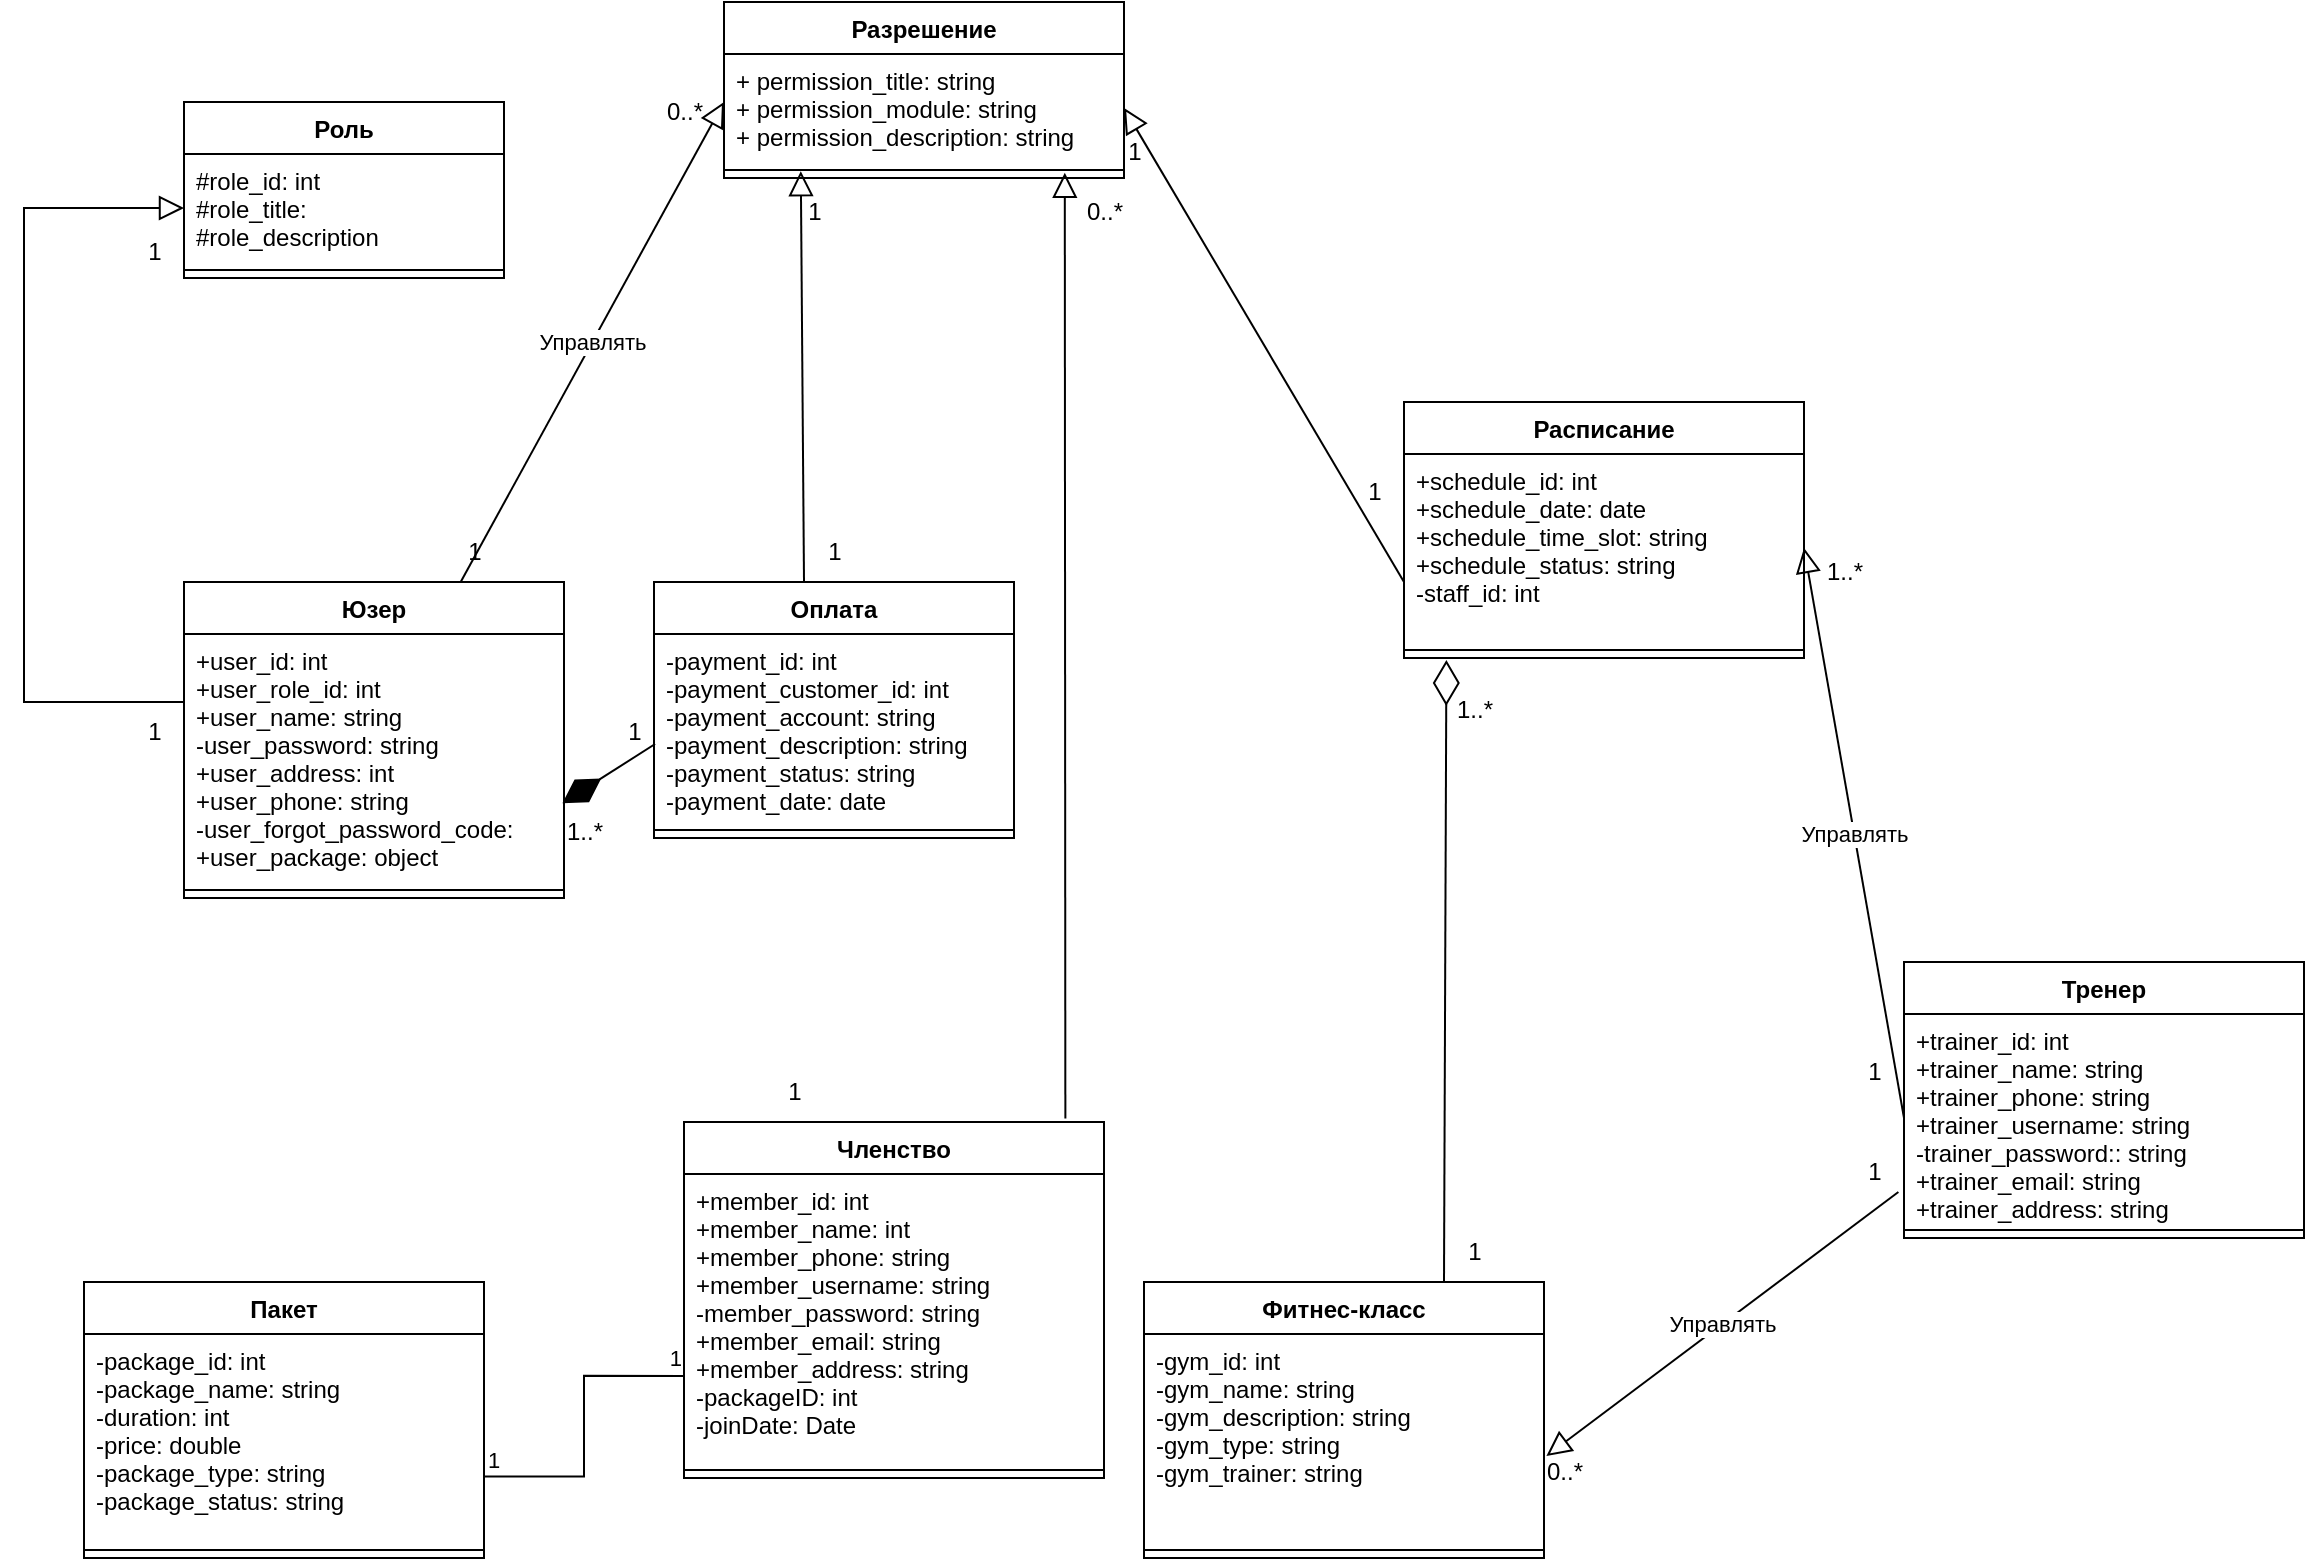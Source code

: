 <mxfile version="21.3.2" type="github" pages="7">
  <diagram name="Bản sao của Class Diagram" id="j3hNW8woMEeNuRztFPho">
    <mxGraphModel dx="1107" dy="707" grid="1" gridSize="10" guides="1" tooltips="1" connect="1" arrows="1" fold="1" page="1" pageScale="1" pageWidth="1200" pageHeight="1000" math="0" shadow="0">
      <root>
        <mxCell id="HlsSpw4q8ErfwoMd-PJN-0" />
        <mxCell id="HlsSpw4q8ErfwoMd-PJN-1" parent="HlsSpw4q8ErfwoMd-PJN-0" />
        <mxCell id="HlsSpw4q8ErfwoMd-PJN-2" value="Роль" style="swimlane;fontStyle=1;align=center;verticalAlign=top;childLayout=stackLayout;horizontal=1;startSize=26;horizontalStack=0;resizeParent=1;resizeParentMax=0;resizeLast=0;collapsible=1;marginBottom=0;" parent="HlsSpw4q8ErfwoMd-PJN-1" vertex="1">
          <mxGeometry x="120" y="100" width="160" height="88" as="geometry" />
        </mxCell>
        <mxCell id="HlsSpw4q8ErfwoMd-PJN-3" value="#role_id: int&#xa;#role_title:&#xa;#role_description&#xa;" style="text;strokeColor=none;fillColor=none;align=left;verticalAlign=top;spacingLeft=4;spacingRight=4;overflow=hidden;rotatable=0;points=[[0,0.5],[1,0.5]];portConstraint=eastwest;" parent="HlsSpw4q8ErfwoMd-PJN-2" vertex="1">
          <mxGeometry y="26" width="160" height="54" as="geometry" />
        </mxCell>
        <mxCell id="HlsSpw4q8ErfwoMd-PJN-4" value="" style="line;strokeWidth=1;fillColor=none;align=left;verticalAlign=middle;spacingTop=-1;spacingLeft=3;spacingRight=3;rotatable=0;labelPosition=right;points=[];portConstraint=eastwest;strokeColor=inherit;" parent="HlsSpw4q8ErfwoMd-PJN-2" vertex="1">
          <mxGeometry y="80" width="160" height="8" as="geometry" />
        </mxCell>
        <mxCell id="HlsSpw4q8ErfwoMd-PJN-6" value="Разрешение" style="swimlane;fontStyle=1;align=center;verticalAlign=top;childLayout=stackLayout;horizontal=1;startSize=26;horizontalStack=0;resizeParent=1;resizeParentMax=0;resizeLast=0;collapsible=1;marginBottom=0;" parent="HlsSpw4q8ErfwoMd-PJN-1" vertex="1">
          <mxGeometry x="390" y="50" width="200" height="88" as="geometry" />
        </mxCell>
        <mxCell id="HlsSpw4q8ErfwoMd-PJN-7" value="+ permission_title: string&#xa;+ permission_module: string&#xa;+ permission_description: string&#xa;" style="text;strokeColor=none;fillColor=none;align=left;verticalAlign=top;spacingLeft=4;spacingRight=4;overflow=hidden;rotatable=0;points=[[0,0.5],[1,0.5]];portConstraint=eastwest;" parent="HlsSpw4q8ErfwoMd-PJN-6" vertex="1">
          <mxGeometry y="26" width="200" height="54" as="geometry" />
        </mxCell>
        <mxCell id="HlsSpw4q8ErfwoMd-PJN-8" value="" style="line;strokeWidth=1;fillColor=none;align=left;verticalAlign=middle;spacingTop=-1;spacingLeft=3;spacingRight=3;rotatable=0;labelPosition=right;points=[];portConstraint=eastwest;strokeColor=inherit;" parent="HlsSpw4q8ErfwoMd-PJN-6" vertex="1">
          <mxGeometry y="80" width="200" height="8" as="geometry" />
        </mxCell>
        <mxCell id="HlsSpw4q8ErfwoMd-PJN-10" value="Управлять" style="endArrow=block;endFill=0;html=1;rounded=0;entryX=0;entryY=0.5;entryDx=0;entryDy=0;endSize=10;" parent="HlsSpw4q8ErfwoMd-PJN-1" source="HlsSpw4q8ErfwoMd-PJN-11" edge="1">
          <mxGeometry width="160" relative="1" as="geometry">
            <mxPoint x="310" y="450" as="sourcePoint" />
            <mxPoint x="390" y="100" as="targetPoint" />
            <Array as="points" />
          </mxGeometry>
        </mxCell>
        <mxCell id="HlsSpw4q8ErfwoMd-PJN-11" value="Юзер" style="swimlane;fontStyle=1;align=center;verticalAlign=top;childLayout=stackLayout;horizontal=1;startSize=26;horizontalStack=0;resizeParent=1;resizeParentMax=0;resizeLast=0;collapsible=1;marginBottom=0;" parent="HlsSpw4q8ErfwoMd-PJN-1" vertex="1">
          <mxGeometry x="120" y="340" width="190" height="158" as="geometry" />
        </mxCell>
        <mxCell id="HlsSpw4q8ErfwoMd-PJN-12" value="+user_id: int&#xa;+user_role_id: int&#xa;+user_name: string&#xa;-user_password: string&#xa;+user_address: int&#xa;+user_phone: string&#xa;-user_forgot_password_code: &#xa;+user_package: object&#xa;" style="text;strokeColor=none;fillColor=none;align=left;verticalAlign=top;spacingLeft=4;spacingRight=4;overflow=hidden;rotatable=0;points=[[0,0.5],[1,0.5]];portConstraint=eastwest;" parent="HlsSpw4q8ErfwoMd-PJN-11" vertex="1">
          <mxGeometry y="26" width="190" height="124" as="geometry" />
        </mxCell>
        <mxCell id="HlsSpw4q8ErfwoMd-PJN-13" value="" style="endArrow=block;endFill=0;html=1;rounded=0;exitX=1;exitY=0.5;exitDx=0;exitDy=0;entryX=0;entryY=0.5;entryDx=0;entryDy=0;endSize=10;" parent="HlsSpw4q8ErfwoMd-PJN-11" target="HlsSpw4q8ErfwoMd-PJN-3" edge="1">
          <mxGeometry width="160" relative="1" as="geometry">
            <mxPoint y="60" as="sourcePoint" />
            <mxPoint x="100" y="-70" as="targetPoint" />
            <Array as="points">
              <mxPoint x="-80" y="60" />
              <mxPoint x="-80" y="-187" />
            </Array>
          </mxGeometry>
        </mxCell>
        <mxCell id="HlsSpw4q8ErfwoMd-PJN-14" value="" style="line;strokeWidth=1;fillColor=none;align=left;verticalAlign=middle;spacingTop=-1;spacingLeft=3;spacingRight=3;rotatable=0;labelPosition=right;points=[];portConstraint=eastwest;strokeColor=inherit;" parent="HlsSpw4q8ErfwoMd-PJN-11" vertex="1">
          <mxGeometry y="150" width="190" height="8" as="geometry" />
        </mxCell>
        <mxCell id="HlsSpw4q8ErfwoMd-PJN-16" value="Членство" style="swimlane;fontStyle=1;align=center;verticalAlign=top;childLayout=stackLayout;horizontal=1;startSize=26;horizontalStack=0;resizeParent=1;resizeParentMax=0;resizeLast=0;collapsible=1;marginBottom=0;" parent="HlsSpw4q8ErfwoMd-PJN-1" vertex="1">
          <mxGeometry x="370" y="610" width="210" height="178" as="geometry" />
        </mxCell>
        <mxCell id="HlsSpw4q8ErfwoMd-PJN-17" value="+member_id: int&#xa;+member_name: int&#xa;+member_phone: string&#xa;+member_username: string&#xa;-member_password: string&#xa;+member_email: string&#xa;+member_address: string &#xa;-packageID: int&#xa;-joinDate: Date" style="text;strokeColor=none;fillColor=none;align=left;verticalAlign=top;spacingLeft=4;spacingRight=4;overflow=hidden;rotatable=0;points=[[0,0.5],[1,0.5]];portConstraint=eastwest;" parent="HlsSpw4q8ErfwoMd-PJN-16" vertex="1">
          <mxGeometry y="26" width="210" height="144" as="geometry" />
        </mxCell>
        <mxCell id="HlsSpw4q8ErfwoMd-PJN-18" value="" style="line;strokeWidth=1;fillColor=none;align=left;verticalAlign=middle;spacingTop=-1;spacingLeft=3;spacingRight=3;rotatable=0;labelPosition=right;points=[];portConstraint=eastwest;strokeColor=inherit;" parent="HlsSpw4q8ErfwoMd-PJN-16" vertex="1">
          <mxGeometry y="170" width="210" height="8" as="geometry" />
        </mxCell>
        <mxCell id="HlsSpw4q8ErfwoMd-PJN-20" value="Пакет" style="swimlane;fontStyle=1;align=center;verticalAlign=top;childLayout=stackLayout;horizontal=1;startSize=26;horizontalStack=0;resizeParent=1;resizeParentMax=0;resizeLast=0;collapsible=1;marginBottom=0;" parent="HlsSpw4q8ErfwoMd-PJN-1" vertex="1">
          <mxGeometry x="70" y="690" width="200" height="138" as="geometry" />
        </mxCell>
        <mxCell id="HlsSpw4q8ErfwoMd-PJN-21" value="-package_id: int&#xa;-package_name: string&#xa;-duration: int&#xa;-price: double&#xa;-package_type: string&#xa;-package_status: string" style="text;strokeColor=none;fillColor=none;align=left;verticalAlign=top;spacingLeft=4;spacingRight=4;overflow=hidden;rotatable=0;points=[[0,0.5],[1,0.5]];portConstraint=eastwest;" parent="HlsSpw4q8ErfwoMd-PJN-20" vertex="1">
          <mxGeometry y="26" width="200" height="104" as="geometry" />
        </mxCell>
        <mxCell id="HlsSpw4q8ErfwoMd-PJN-22" value="" style="line;strokeWidth=1;fillColor=none;align=left;verticalAlign=middle;spacingTop=-1;spacingLeft=3;spacingRight=3;rotatable=0;labelPosition=right;points=[];portConstraint=eastwest;strokeColor=inherit;" parent="HlsSpw4q8ErfwoMd-PJN-20" vertex="1">
          <mxGeometry y="130" width="200" height="8" as="geometry" />
        </mxCell>
        <mxCell id="HlsSpw4q8ErfwoMd-PJN-24" value="" style="endArrow=none;html=1;edgeStyle=orthogonalEdgeStyle;rounded=0;exitX=1;exitY=0.685;exitDx=0;exitDy=0;exitPerimeter=0;entryX=-0.002;entryY=0.701;entryDx=0;entryDy=0;entryPerimeter=0;" parent="HlsSpw4q8ErfwoMd-PJN-1" source="HlsSpw4q8ErfwoMd-PJN-21" target="HlsSpw4q8ErfwoMd-PJN-17" edge="1">
          <mxGeometry relative="1" as="geometry">
            <mxPoint x="300" y="750" as="sourcePoint" />
            <mxPoint x="460" y="750" as="targetPoint" />
          </mxGeometry>
        </mxCell>
        <mxCell id="HlsSpw4q8ErfwoMd-PJN-25" value="1" style="edgeLabel;resizable=0;html=1;align=left;verticalAlign=bottom;" parent="HlsSpw4q8ErfwoMd-PJN-24" connectable="0" vertex="1">
          <mxGeometry x="-1" relative="1" as="geometry" />
        </mxCell>
        <mxCell id="HlsSpw4q8ErfwoMd-PJN-26" value="1" style="edgeLabel;resizable=0;html=1;align=right;verticalAlign=bottom;" parent="HlsSpw4q8ErfwoMd-PJN-24" connectable="0" vertex="1">
          <mxGeometry x="1" relative="1" as="geometry" />
        </mxCell>
        <mxCell id="HlsSpw4q8ErfwoMd-PJN-27" value="" style="endArrow=block;endFill=0;html=1;rounded=0;exitX=0.908;exitY=-0.01;exitDx=0;exitDy=0;entryX=0.852;entryY=0.675;entryDx=0;entryDy=0;entryPerimeter=0;exitPerimeter=0;endSize=10;" parent="HlsSpw4q8ErfwoMd-PJN-1" source="HlsSpw4q8ErfwoMd-PJN-16" target="HlsSpw4q8ErfwoMd-PJN-8" edge="1">
          <mxGeometry width="160" relative="1" as="geometry">
            <mxPoint x="360" y="450" as="sourcePoint" />
            <mxPoint x="561.2" y="220.984" as="targetPoint" />
          </mxGeometry>
        </mxCell>
        <mxCell id="HlsSpw4q8ErfwoMd-PJN-28" value="Расписание" style="swimlane;fontStyle=1;align=center;verticalAlign=top;childLayout=stackLayout;horizontal=1;startSize=26;horizontalStack=0;resizeParent=1;resizeParentMax=0;resizeLast=0;collapsible=1;marginBottom=0;" parent="HlsSpw4q8ErfwoMd-PJN-1" vertex="1">
          <mxGeometry x="730" y="250" width="200" height="128" as="geometry" />
        </mxCell>
        <mxCell id="HlsSpw4q8ErfwoMd-PJN-29" value="+schedule_id: int&#xa;+schedule_date: date&#xa;+schedule_time_slot: string&#xa;+schedule_status: string&#xa;-staff_id: int" style="text;strokeColor=none;fillColor=none;align=left;verticalAlign=top;spacingLeft=4;spacingRight=4;overflow=hidden;rotatable=0;points=[[0,0.5],[1,0.5]];portConstraint=eastwest;" parent="HlsSpw4q8ErfwoMd-PJN-28" vertex="1">
          <mxGeometry y="26" width="200" height="94" as="geometry" />
        </mxCell>
        <mxCell id="HlsSpw4q8ErfwoMd-PJN-30" value="" style="line;strokeWidth=1;fillColor=none;align=left;verticalAlign=middle;spacingTop=-1;spacingLeft=3;spacingRight=3;rotatable=0;labelPosition=right;points=[];portConstraint=eastwest;strokeColor=inherit;" parent="HlsSpw4q8ErfwoMd-PJN-28" vertex="1">
          <mxGeometry y="120" width="200" height="8" as="geometry" />
        </mxCell>
        <mxCell id="HlsSpw4q8ErfwoMd-PJN-32" value="Фитнес-класс" style="swimlane;fontStyle=1;align=center;verticalAlign=top;childLayout=stackLayout;horizontal=1;startSize=26;horizontalStack=0;resizeParent=1;resizeParentMax=0;resizeLast=0;collapsible=1;marginBottom=0;" parent="HlsSpw4q8ErfwoMd-PJN-1" vertex="1">
          <mxGeometry x="600" y="690" width="200" height="138" as="geometry" />
        </mxCell>
        <mxCell id="HlsSpw4q8ErfwoMd-PJN-33" value="-gym_id: int&#xa;-gym_name: string&#xa;-gym_description: string&#xa;-gym_type: string&#xa;-gym_trainer: string" style="text;strokeColor=none;fillColor=none;align=left;verticalAlign=top;spacingLeft=4;spacingRight=4;overflow=hidden;rotatable=0;points=[[0,0.5],[1,0.5]];portConstraint=eastwest;" parent="HlsSpw4q8ErfwoMd-PJN-32" vertex="1">
          <mxGeometry y="26" width="200" height="104" as="geometry" />
        </mxCell>
        <mxCell id="HlsSpw4q8ErfwoMd-PJN-34" value="" style="line;strokeWidth=1;fillColor=none;align=left;verticalAlign=middle;spacingTop=-1;spacingLeft=3;spacingRight=3;rotatable=0;labelPosition=right;points=[];portConstraint=eastwest;strokeColor=inherit;" parent="HlsSpw4q8ErfwoMd-PJN-32" vertex="1">
          <mxGeometry y="130" width="200" height="8" as="geometry" />
        </mxCell>
        <mxCell id="HlsSpw4q8ErfwoMd-PJN-36" value="Оплата" style="swimlane;fontStyle=1;align=center;verticalAlign=top;childLayout=stackLayout;horizontal=1;startSize=26;horizontalStack=0;resizeParent=1;resizeParentMax=0;resizeLast=0;collapsible=1;marginBottom=0;" parent="HlsSpw4q8ErfwoMd-PJN-1" vertex="1">
          <mxGeometry x="355" y="340" width="180" height="128" as="geometry" />
        </mxCell>
        <mxCell id="HlsSpw4q8ErfwoMd-PJN-37" value="-payment_id: int&#xa;-payment_customer_id: int&#xa;-payment_account: string&#xa;-payment_description: string&#xa;-payment_status: string&#xa;-payment_date: date" style="text;strokeColor=none;fillColor=none;align=left;verticalAlign=top;spacingLeft=4;spacingRight=4;overflow=hidden;rotatable=0;points=[[0,0.5],[1,0.5]];portConstraint=eastwest;" parent="HlsSpw4q8ErfwoMd-PJN-36" vertex="1">
          <mxGeometry y="26" width="180" height="94" as="geometry" />
        </mxCell>
        <mxCell id="HlsSpw4q8ErfwoMd-PJN-38" value="" style="line;strokeWidth=1;fillColor=none;align=left;verticalAlign=middle;spacingTop=-1;spacingLeft=3;spacingRight=3;rotatable=0;labelPosition=right;points=[];portConstraint=eastwest;strokeColor=inherit;" parent="HlsSpw4q8ErfwoMd-PJN-36" vertex="1">
          <mxGeometry y="120" width="180" height="8" as="geometry" />
        </mxCell>
        <mxCell id="HlsSpw4q8ErfwoMd-PJN-40" value="" style="endArrow=block;endFill=0;html=1;rounded=0;entryX=1;entryY=0.5;entryDx=0;entryDy=0;exitX=0;exitY=0.681;exitDx=0;exitDy=0;exitPerimeter=0;endSize=10;" parent="HlsSpw4q8ErfwoMd-PJN-1" source="HlsSpw4q8ErfwoMd-PJN-29" target="HlsSpw4q8ErfwoMd-PJN-7" edge="1">
          <mxGeometry width="160" relative="1" as="geometry">
            <mxPoint x="710" y="200" as="sourcePoint" />
            <mxPoint x="640" y="350" as="targetPoint" />
          </mxGeometry>
        </mxCell>
        <mxCell id="HlsSpw4q8ErfwoMd-PJN-41" value="Тренер" style="swimlane;fontStyle=1;align=center;verticalAlign=top;childLayout=stackLayout;horizontal=1;startSize=26;horizontalStack=0;resizeParent=1;resizeParentMax=0;resizeLast=0;collapsible=1;marginBottom=0;" parent="HlsSpw4q8ErfwoMd-PJN-1" vertex="1">
          <mxGeometry x="980" y="530" width="200" height="138" as="geometry" />
        </mxCell>
        <mxCell id="HlsSpw4q8ErfwoMd-PJN-42" value="+trainer_id: int&#xa;+trainer_name: string&#xa;+trainer_phone: string&#xa;+trainer_username: string&#xa;-trainer_password:: string&#xa;+trainer_email: string&#xa;+trainer_address: string" style="text;strokeColor=none;fillColor=none;align=left;verticalAlign=top;spacingLeft=4;spacingRight=4;overflow=hidden;rotatable=0;points=[[0,0.5],[1,0.5]];portConstraint=eastwest;" parent="HlsSpw4q8ErfwoMd-PJN-41" vertex="1">
          <mxGeometry y="26" width="200" height="104" as="geometry" />
        </mxCell>
        <mxCell id="HlsSpw4q8ErfwoMd-PJN-43" value="" style="line;strokeWidth=1;fillColor=none;align=left;verticalAlign=middle;spacingTop=-1;spacingLeft=3;spacingRight=3;rotatable=0;labelPosition=right;points=[];portConstraint=eastwest;strokeColor=inherit;" parent="HlsSpw4q8ErfwoMd-PJN-41" vertex="1">
          <mxGeometry y="130" width="200" height="8" as="geometry" />
        </mxCell>
        <mxCell id="HlsSpw4q8ErfwoMd-PJN-45" value="Управлять" style="endArrow=block;endFill=0;html=1;rounded=0;exitX=0;exitY=0.5;exitDx=0;exitDy=0;endSize=10;entryX=1;entryY=0.5;entryDx=0;entryDy=0;" parent="HlsSpw4q8ErfwoMd-PJN-1" source="HlsSpw4q8ErfwoMd-PJN-42" target="HlsSpw4q8ErfwoMd-PJN-29" edge="1">
          <mxGeometry width="160" relative="1" as="geometry">
            <mxPoint x="470" y="650" as="sourcePoint" />
            <mxPoint x="940" y="320" as="targetPoint" />
          </mxGeometry>
        </mxCell>
        <mxCell id="HlsSpw4q8ErfwoMd-PJN-46" value="Управлять" style="endArrow=block;endFill=0;html=1;rounded=0;exitX=-0.014;exitY=0.856;exitDx=0;exitDy=0;exitPerimeter=0;entryX=1.006;entryY=0.587;entryDx=0;entryDy=0;entryPerimeter=0;endSize=10;" parent="HlsSpw4q8ErfwoMd-PJN-1" source="HlsSpw4q8ErfwoMd-PJN-42" target="HlsSpw4q8ErfwoMd-PJN-33" edge="1">
          <mxGeometry width="160" relative="1" as="geometry">
            <mxPoint x="470" y="650" as="sourcePoint" />
            <mxPoint x="630" y="650" as="targetPoint" />
          </mxGeometry>
        </mxCell>
        <mxCell id="HlsSpw4q8ErfwoMd-PJN-47" value="1" style="text;html=1;resizable=0;autosize=1;align=center;verticalAlign=middle;points=[];fillColor=none;strokeColor=none;rounded=0;" parent="HlsSpw4q8ErfwoMd-PJN-1" vertex="1">
          <mxGeometry x="950" y="570" width="30" height="30" as="geometry" />
        </mxCell>
        <mxCell id="HlsSpw4q8ErfwoMd-PJN-48" value="0..*" style="text;html=1;resizable=0;autosize=1;align=center;verticalAlign=middle;points=[];fillColor=none;strokeColor=none;rounded=0;" parent="HlsSpw4q8ErfwoMd-PJN-1" vertex="1">
          <mxGeometry x="790" y="770" width="40" height="30" as="geometry" />
        </mxCell>
        <mxCell id="HlsSpw4q8ErfwoMd-PJN-49" value="1" style="text;html=1;resizable=0;autosize=1;align=center;verticalAlign=middle;points=[];fillColor=none;strokeColor=none;rounded=0;" parent="HlsSpw4q8ErfwoMd-PJN-1" vertex="1">
          <mxGeometry x="950" y="620" width="30" height="30" as="geometry" />
        </mxCell>
        <mxCell id="HlsSpw4q8ErfwoMd-PJN-50" value="1..*" style="text;html=1;resizable=0;autosize=1;align=center;verticalAlign=middle;points=[];fillColor=none;strokeColor=none;rounded=0;" parent="HlsSpw4q8ErfwoMd-PJN-1" vertex="1">
          <mxGeometry x="930" y="320" width="40" height="30" as="geometry" />
        </mxCell>
        <mxCell id="HlsSpw4q8ErfwoMd-PJN-51" value="1" style="text;html=1;resizable=0;autosize=1;align=center;verticalAlign=middle;points=[];fillColor=none;strokeColor=none;rounded=0;" parent="HlsSpw4q8ErfwoMd-PJN-1" vertex="1">
          <mxGeometry x="750" y="660" width="30" height="30" as="geometry" />
        </mxCell>
        <mxCell id="HlsSpw4q8ErfwoMd-PJN-52" value="1..*" style="text;html=1;resizable=0;autosize=1;align=center;verticalAlign=middle;points=[];fillColor=none;strokeColor=none;rounded=0;" parent="HlsSpw4q8ErfwoMd-PJN-1" vertex="1">
          <mxGeometry x="745" y="389" width="40" height="30" as="geometry" />
        </mxCell>
        <mxCell id="HlsSpw4q8ErfwoMd-PJN-53" value="1" style="text;html=1;resizable=0;autosize=1;align=center;verticalAlign=middle;points=[];fillColor=none;strokeColor=none;rounded=0;" parent="HlsSpw4q8ErfwoMd-PJN-1" vertex="1">
          <mxGeometry x="250" y="310" width="30" height="30" as="geometry" />
        </mxCell>
        <mxCell id="HlsSpw4q8ErfwoMd-PJN-54" value="0..*" style="text;html=1;resizable=0;autosize=1;align=center;verticalAlign=middle;points=[];fillColor=none;strokeColor=none;rounded=0;" parent="HlsSpw4q8ErfwoMd-PJN-1" vertex="1">
          <mxGeometry x="350" y="90" width="40" height="30" as="geometry" />
        </mxCell>
        <mxCell id="HlsSpw4q8ErfwoMd-PJN-55" value="1" style="text;html=1;resizable=0;autosize=1;align=center;verticalAlign=middle;points=[];fillColor=none;strokeColor=none;rounded=0;" parent="HlsSpw4q8ErfwoMd-PJN-1" vertex="1">
          <mxGeometry x="90" y="400" width="30" height="30" as="geometry" />
        </mxCell>
        <mxCell id="HlsSpw4q8ErfwoMd-PJN-56" value="1" style="text;html=1;resizable=0;autosize=1;align=center;verticalAlign=middle;points=[];fillColor=none;strokeColor=none;rounded=0;" parent="HlsSpw4q8ErfwoMd-PJN-1" vertex="1">
          <mxGeometry x="90" y="160" width="30" height="30" as="geometry" />
        </mxCell>
        <mxCell id="HlsSpw4q8ErfwoMd-PJN-57" value="1" style="text;html=1;resizable=0;autosize=1;align=center;verticalAlign=middle;points=[];fillColor=none;strokeColor=none;rounded=0;" parent="HlsSpw4q8ErfwoMd-PJN-1" vertex="1">
          <mxGeometry x="410" y="580" width="30" height="30" as="geometry" />
        </mxCell>
        <mxCell id="HlsSpw4q8ErfwoMd-PJN-58" value="1" style="text;html=1;resizable=0;autosize=1;align=center;verticalAlign=middle;points=[];fillColor=none;strokeColor=none;rounded=0;" parent="HlsSpw4q8ErfwoMd-PJN-1" vertex="1">
          <mxGeometry x="430" y="310" width="30" height="30" as="geometry" />
        </mxCell>
        <mxCell id="HlsSpw4q8ErfwoMd-PJN-59" value="0..*" style="text;html=1;resizable=0;autosize=1;align=center;verticalAlign=middle;points=[];fillColor=none;strokeColor=none;rounded=0;" parent="HlsSpw4q8ErfwoMd-PJN-1" vertex="1">
          <mxGeometry x="560" y="140" width="40" height="30" as="geometry" />
        </mxCell>
        <mxCell id="HlsSpw4q8ErfwoMd-PJN-60" value="1" style="text;html=1;resizable=0;autosize=1;align=center;verticalAlign=middle;points=[];fillColor=none;strokeColor=none;rounded=0;" parent="HlsSpw4q8ErfwoMd-PJN-1" vertex="1">
          <mxGeometry x="700" y="280" width="30" height="30" as="geometry" />
        </mxCell>
        <mxCell id="HlsSpw4q8ErfwoMd-PJN-61" value="1" style="text;html=1;resizable=0;autosize=1;align=center;verticalAlign=middle;points=[];fillColor=none;strokeColor=none;rounded=0;" parent="HlsSpw4q8ErfwoMd-PJN-1" vertex="1">
          <mxGeometry x="580" y="110" width="30" height="30" as="geometry" />
        </mxCell>
        <mxCell id="HlsSpw4q8ErfwoMd-PJN-62" value="" style="endArrow=diamondThin;endFill=0;html=1;rounded=0;exitX=0.75;exitY=0;exitDx=0;exitDy=0;endSize=20;entryX=0.106;entryY=1.125;entryDx=0;entryDy=0;entryPerimeter=0;" parent="HlsSpw4q8ErfwoMd-PJN-1" source="HlsSpw4q8ErfwoMd-PJN-32" target="HlsSpw4q8ErfwoMd-PJN-30" edge="1">
          <mxGeometry width="160" relative="1" as="geometry">
            <mxPoint x="480" y="550" as="sourcePoint" />
            <mxPoint x="750.8" y="460.164" as="targetPoint" />
            <Array as="points" />
          </mxGeometry>
        </mxCell>
        <mxCell id="HlsSpw4q8ErfwoMd-PJN-63" value="" style="endArrow=diamondThin;endFill=1;endSize=20;html=1;rounded=0;entryX=0.996;entryY=0.682;entryDx=0;entryDy=0;entryPerimeter=0;exitX=0.003;exitY=0.585;exitDx=0;exitDy=0;exitPerimeter=0;" parent="HlsSpw4q8ErfwoMd-PJN-1" source="HlsSpw4q8ErfwoMd-PJN-37" target="HlsSpw4q8ErfwoMd-PJN-12" edge="1">
          <mxGeometry width="160" relative="1" as="geometry">
            <mxPoint x="340" y="430" as="sourcePoint" />
            <mxPoint x="640" y="460" as="targetPoint" />
          </mxGeometry>
        </mxCell>
        <mxCell id="HlsSpw4q8ErfwoMd-PJN-64" value="" style="endArrow=block;endFill=0;html=1;rounded=0;entryX=0.192;entryY=1.085;entryDx=0;entryDy=0;entryPerimeter=0;endSize=10;" parent="HlsSpw4q8ErfwoMd-PJN-1" target="HlsSpw4q8ErfwoMd-PJN-7" edge="1">
          <mxGeometry width="160" relative="1" as="geometry">
            <mxPoint x="430" y="340" as="sourcePoint" />
            <mxPoint x="470" y="150" as="targetPoint" />
          </mxGeometry>
        </mxCell>
        <mxCell id="HlsSpw4q8ErfwoMd-PJN-65" value="1" style="text;html=1;resizable=0;autosize=1;align=center;verticalAlign=middle;points=[];fillColor=none;strokeColor=none;rounded=0;" parent="HlsSpw4q8ErfwoMd-PJN-1" vertex="1">
          <mxGeometry x="420" y="140" width="30" height="30" as="geometry" />
        </mxCell>
        <mxCell id="HlsSpw4q8ErfwoMd-PJN-66" value="1" style="text;html=1;resizable=0;autosize=1;align=center;verticalAlign=middle;points=[];fillColor=none;strokeColor=none;rounded=0;" parent="HlsSpw4q8ErfwoMd-PJN-1" vertex="1">
          <mxGeometry x="330" y="400" width="30" height="30" as="geometry" />
        </mxCell>
        <mxCell id="HlsSpw4q8ErfwoMd-PJN-67" value="1..*" style="text;html=1;resizable=0;autosize=1;align=center;verticalAlign=middle;points=[];fillColor=none;strokeColor=none;rounded=0;" parent="HlsSpw4q8ErfwoMd-PJN-1" vertex="1">
          <mxGeometry x="300" y="450" width="40" height="30" as="geometry" />
        </mxCell>
      </root>
    </mxGraphModel>
  </diagram>
  <diagram id="WYeUHidmFiiZNaIuLNMJ" name="Class Diagram">
    <mxGraphModel dx="1834" dy="872" grid="1" gridSize="10" guides="1" tooltips="1" connect="1" arrows="1" fold="1" page="1" pageScale="1" pageWidth="1200" pageHeight="1000" math="0" shadow="0">
      <root>
        <mxCell id="0" />
        <mxCell id="1" parent="0" />
        <mxCell id="-pLYyJbbYM-8aUXMgN09-1" value="Роль" style="swimlane;fontStyle=1;align=center;verticalAlign=top;childLayout=stackLayout;horizontal=1;startSize=26;horizontalStack=0;resizeParent=1;resizeParentMax=0;resizeLast=0;collapsible=1;marginBottom=0;" parent="1" vertex="1">
          <mxGeometry x="120" y="100" width="160" height="170" as="geometry" />
        </mxCell>
        <mxCell id="-pLYyJbbYM-8aUXMgN09-2" value="#role_id: int&#xa;#role_title:&#xa;#role_description&#xa;" style="text;strokeColor=none;fillColor=none;align=left;verticalAlign=top;spacingLeft=4;spacingRight=4;overflow=hidden;rotatable=0;points=[[0,0.5],[1,0.5]];portConstraint=eastwest;" parent="-pLYyJbbYM-8aUXMgN09-1" vertex="1">
          <mxGeometry y="26" width="160" height="54" as="geometry" />
        </mxCell>
        <mxCell id="-pLYyJbbYM-8aUXMgN09-3" value="" style="line;strokeWidth=1;fillColor=none;align=left;verticalAlign=middle;spacingTop=-1;spacingLeft=3;spacingRight=3;rotatable=0;labelPosition=right;points=[];portConstraint=eastwest;strokeColor=inherit;" parent="-pLYyJbbYM-8aUXMgN09-1" vertex="1">
          <mxGeometry y="80" width="160" height="8" as="geometry" />
        </mxCell>
        <mxCell id="-pLYyJbbYM-8aUXMgN09-4" value="+ addRole(): void&#xa;+ editRole(): void&#xa;+ deleteRole(): void&#xa;+ searchRole(): void&#xa;+ assignRole(): void" style="text;strokeColor=none;fillColor=none;align=left;verticalAlign=top;spacingLeft=4;spacingRight=4;overflow=hidden;rotatable=0;points=[[0,0.5],[1,0.5]];portConstraint=eastwest;" parent="-pLYyJbbYM-8aUXMgN09-1" vertex="1">
          <mxGeometry y="88" width="160" height="82" as="geometry" />
        </mxCell>
        <mxCell id="-pLYyJbbYM-8aUXMgN09-5" value="Разрешение" style="swimlane;fontStyle=1;align=center;verticalAlign=top;childLayout=stackLayout;horizontal=1;startSize=26;horizontalStack=0;resizeParent=1;resizeParentMax=0;resizeLast=0;collapsible=1;marginBottom=0;" parent="1" vertex="1">
          <mxGeometry x="390" y="50" width="200" height="170" as="geometry" />
        </mxCell>
        <mxCell id="-pLYyJbbYM-8aUXMgN09-6" value="+ permission_title: string&#xa;+ permission_module: string&#xa;+ permission_description: string&#xa;" style="text;strokeColor=none;fillColor=none;align=left;verticalAlign=top;spacingLeft=4;spacingRight=4;overflow=hidden;rotatable=0;points=[[0,0.5],[1,0.5]];portConstraint=eastwest;" parent="-pLYyJbbYM-8aUXMgN09-5" vertex="1">
          <mxGeometry y="26" width="200" height="54" as="geometry" />
        </mxCell>
        <mxCell id="-pLYyJbbYM-8aUXMgN09-7" value="" style="line;strokeWidth=1;fillColor=none;align=left;verticalAlign=middle;spacingTop=-1;spacingLeft=3;spacingRight=3;rotatable=0;labelPosition=right;points=[];portConstraint=eastwest;strokeColor=inherit;" parent="-pLYyJbbYM-8aUXMgN09-5" vertex="1">
          <mxGeometry y="80" width="200" height="8" as="geometry" />
        </mxCell>
        <mxCell id="-pLYyJbbYM-8aUXMgN09-8" value="+ addPermission(): void&#xa;+ editPermission(): void&#xa;+ deletePermission(): void&#xa;+ searchPermission(): void" style="text;strokeColor=none;fillColor=none;align=left;verticalAlign=top;spacingLeft=4;spacingRight=4;overflow=hidden;rotatable=0;points=[[0,0.5],[1,0.5]];portConstraint=eastwest;" parent="-pLYyJbbYM-8aUXMgN09-5" vertex="1">
          <mxGeometry y="88" width="200" height="82" as="geometry" />
        </mxCell>
        <mxCell id="-pLYyJbbYM-8aUXMgN09-11" value="Управлять" style="endArrow=block;endFill=0;html=1;rounded=0;entryX=0;entryY=0.5;entryDx=0;entryDy=0;endSize=10;" parent="1" source="-pLYyJbbYM-8aUXMgN09-13" edge="1">
          <mxGeometry width="160" relative="1" as="geometry">
            <mxPoint x="310" y="450" as="sourcePoint" />
            <mxPoint x="390" y="100" as="targetPoint" />
            <Array as="points" />
          </mxGeometry>
        </mxCell>
        <mxCell id="-pLYyJbbYM-8aUXMgN09-13" value="Юзер" style="swimlane;fontStyle=1;align=center;verticalAlign=top;childLayout=stackLayout;horizontal=1;startSize=26;horizontalStack=0;resizeParent=1;resizeParentMax=0;resizeLast=0;collapsible=1;marginBottom=0;" parent="1" vertex="1">
          <mxGeometry x="120" y="340" width="190" height="230" as="geometry" />
        </mxCell>
        <mxCell id="-pLYyJbbYM-8aUXMgN09-14" value="+user_id: int&#xa;+user_role_id: int&#xa;+user_name: string&#xa;-user_password: string&#xa;+user_address: int&#xa;+user_phone: string&#xa;-user_forgot_password_code: &#xa;+user_package: object&#xa;" style="text;strokeColor=none;fillColor=none;align=left;verticalAlign=top;spacingLeft=4;spacingRight=4;overflow=hidden;rotatable=0;points=[[0,0.5],[1,0.5]];portConstraint=eastwest;" parent="-pLYyJbbYM-8aUXMgN09-13" vertex="1">
          <mxGeometry y="26" width="190" height="124" as="geometry" />
        </mxCell>
        <mxCell id="-pLYyJbbYM-8aUXMgN09-12" value="" style="endArrow=block;endFill=0;html=1;rounded=0;exitX=1;exitY=0.5;exitDx=0;exitDy=0;entryX=0;entryY=0.5;entryDx=0;entryDy=0;endSize=10;" parent="-pLYyJbbYM-8aUXMgN09-13" target="-pLYyJbbYM-8aUXMgN09-2" edge="1">
          <mxGeometry width="160" relative="1" as="geometry">
            <mxPoint y="60" as="sourcePoint" />
            <mxPoint x="100" y="-70" as="targetPoint" />
            <Array as="points">
              <mxPoint x="-80" y="60" />
              <mxPoint x="-80" y="-187" />
            </Array>
          </mxGeometry>
        </mxCell>
        <mxCell id="-pLYyJbbYM-8aUXMgN09-15" value="" style="line;strokeWidth=1;fillColor=none;align=left;verticalAlign=middle;spacingTop=-1;spacingLeft=3;spacingRight=3;rotatable=0;labelPosition=right;points=[];portConstraint=eastwest;strokeColor=inherit;" parent="-pLYyJbbYM-8aUXMgN09-13" vertex="1">
          <mxGeometry y="150" width="190" height="8" as="geometry" />
        </mxCell>
        <mxCell id="-pLYyJbbYM-8aUXMgN09-16" value="+ addUser(): void&#xa;+ editUser(): void&#xa;+ deleteUser(): void&#xa;+ searchUser(): void" style="text;strokeColor=none;fillColor=none;align=left;verticalAlign=top;spacingLeft=4;spacingRight=4;overflow=hidden;rotatable=0;points=[[0,0.5],[1,0.5]];portConstraint=eastwest;" parent="-pLYyJbbYM-8aUXMgN09-13" vertex="1">
          <mxGeometry y="158" width="190" height="72" as="geometry" />
        </mxCell>
        <mxCell id="NXQbgoOT6J30_Qj2V6Mh-7" value="Разговоры" style="swimlane;fontStyle=1;align=center;verticalAlign=top;childLayout=stackLayout;horizontal=1;startSize=26;horizontalStack=0;resizeParent=1;resizeParentMax=0;resizeLast=0;collapsible=1;marginBottom=0;" parent="1" vertex="1">
          <mxGeometry x="370" y="610" width="210" height="260" as="geometry" />
        </mxCell>
        <mxCell id="NXQbgoOT6J30_Qj2V6Mh-8" value="+conversation_id: int&#xa;+conversation_members: [int]&#xa;-conversation_createdAt: Date&#xa;-conversation_updatedAt: Date" style="text;strokeColor=none;fillColor=none;align=left;verticalAlign=top;spacingLeft=4;spacingRight=4;overflow=hidden;rotatable=0;points=[[0,0.5],[1,0.5]];portConstraint=eastwest;" parent="NXQbgoOT6J30_Qj2V6Mh-7" vertex="1">
          <mxGeometry y="26" width="210" height="144" as="geometry" />
        </mxCell>
        <mxCell id="NXQbgoOT6J30_Qj2V6Mh-9" value="" style="line;strokeWidth=1;fillColor=none;align=left;verticalAlign=middle;spacingTop=-1;spacingLeft=3;spacingRight=3;rotatable=0;labelPosition=right;points=[];portConstraint=eastwest;strokeColor=inherit;" parent="NXQbgoOT6J30_Qj2V6Mh-7" vertex="1">
          <mxGeometry y="170" width="210" height="8" as="geometry" />
        </mxCell>
        <mxCell id="NXQbgoOT6J30_Qj2V6Mh-10" value="+ addConversation(): void&#xa;+ editConvesrsation(): void&#xa;+ deleteConversation(): void&#xa;+ searchconversation(): void" style="text;strokeColor=none;fillColor=none;align=left;verticalAlign=top;spacingLeft=4;spacingRight=4;overflow=hidden;rotatable=0;points=[[0,0.5],[1,0.5]];portConstraint=eastwest;" parent="NXQbgoOT6J30_Qj2V6Mh-7" vertex="1">
          <mxGeometry y="178" width="210" height="82" as="geometry" />
        </mxCell>
        <mxCell id="NXQbgoOT6J30_Qj2V6Mh-12" value="Сообщения" style="swimlane;fontStyle=1;align=center;verticalAlign=top;childLayout=stackLayout;horizontal=1;startSize=26;horizontalStack=0;resizeParent=1;resizeParentMax=0;resizeLast=0;collapsible=1;marginBottom=0;" parent="1" vertex="1">
          <mxGeometry x="70" y="690" width="200" height="220" as="geometry" />
        </mxCell>
        <mxCell id="NXQbgoOT6J30_Qj2V6Mh-13" value="-conversation_id: int&#xa;-sender: string&#xa;-text: string&#xa;-price: Date &#xa;-message_updatedAt: Date" style="text;strokeColor=none;fillColor=none;align=left;verticalAlign=top;spacingLeft=4;spacingRight=4;overflow=hidden;rotatable=0;points=[[0,0.5],[1,0.5]];portConstraint=eastwest;" parent="NXQbgoOT6J30_Qj2V6Mh-12" vertex="1">
          <mxGeometry y="26" width="200" height="104" as="geometry" />
        </mxCell>
        <mxCell id="NXQbgoOT6J30_Qj2V6Mh-14" value="" style="line;strokeWidth=1;fillColor=none;align=left;verticalAlign=middle;spacingTop=-1;spacingLeft=3;spacingRight=3;rotatable=0;labelPosition=right;points=[];portConstraint=eastwest;strokeColor=inherit;" parent="NXQbgoOT6J30_Qj2V6Mh-12" vertex="1">
          <mxGeometry y="130" width="200" height="8" as="geometry" />
        </mxCell>
        <mxCell id="NXQbgoOT6J30_Qj2V6Mh-15" value="+ createMessage(): void" style="text;strokeColor=none;fillColor=none;align=left;verticalAlign=top;spacingLeft=4;spacingRight=4;overflow=hidden;rotatable=0;points=[[0,0.5],[1,0.5]];portConstraint=eastwest;" parent="NXQbgoOT6J30_Qj2V6Mh-12" vertex="1">
          <mxGeometry y="138" width="200" height="82" as="geometry" />
        </mxCell>
        <mxCell id="NXQbgoOT6J30_Qj2V6Mh-17" value="" style="endArrow=none;html=1;edgeStyle=orthogonalEdgeStyle;rounded=0;exitX=1;exitY=0.685;exitDx=0;exitDy=0;exitPerimeter=0;entryX=-0.002;entryY=0.701;entryDx=0;entryDy=0;entryPerimeter=0;" parent="1" source="NXQbgoOT6J30_Qj2V6Mh-13" target="NXQbgoOT6J30_Qj2V6Mh-8" edge="1">
          <mxGeometry relative="1" as="geometry">
            <mxPoint x="300" y="750" as="sourcePoint" />
            <mxPoint x="460" y="750" as="targetPoint" />
          </mxGeometry>
        </mxCell>
        <mxCell id="NXQbgoOT6J30_Qj2V6Mh-18" value="1" style="edgeLabel;resizable=0;html=1;align=left;verticalAlign=bottom;" parent="NXQbgoOT6J30_Qj2V6Mh-17" connectable="0" vertex="1">
          <mxGeometry x="-1" relative="1" as="geometry" />
        </mxCell>
        <mxCell id="NXQbgoOT6J30_Qj2V6Mh-19" value="1" style="edgeLabel;resizable=0;html=1;align=right;verticalAlign=bottom;" parent="NXQbgoOT6J30_Qj2V6Mh-17" connectable="0" vertex="1">
          <mxGeometry x="1" relative="1" as="geometry" />
        </mxCell>
        <mxCell id="NXQbgoOT6J30_Qj2V6Mh-20" value="" style="endArrow=block;endFill=0;html=1;rounded=0;exitX=0.908;exitY=-0.01;exitDx=0;exitDy=0;entryX=0.856;entryY=1.012;entryDx=0;entryDy=0;entryPerimeter=0;exitPerimeter=0;endSize=10;" parent="1" source="NXQbgoOT6J30_Qj2V6Mh-7" target="-pLYyJbbYM-8aUXMgN09-8" edge="1">
          <mxGeometry width="160" relative="1" as="geometry">
            <mxPoint x="360" y="450" as="sourcePoint" />
            <mxPoint x="520" y="450" as="targetPoint" />
          </mxGeometry>
        </mxCell>
        <mxCell id="NXQbgoOT6J30_Qj2V6Mh-21" value="Товары" style="swimlane;fontStyle=1;align=center;verticalAlign=top;childLayout=stackLayout;horizontal=1;startSize=26;horizontalStack=0;resizeParent=1;resizeParentMax=0;resizeLast=0;collapsible=1;marginBottom=0;" parent="1" vertex="1">
          <mxGeometry x="730" y="170" width="200" height="210" as="geometry" />
        </mxCell>
        <mxCell id="NXQbgoOT6J30_Qj2V6Mh-22" value="+product_id: int&#xa;+product_title: date&#xa;+product_price: int&#xa;+product_description: string&#xa;-product_category: string" style="text;strokeColor=none;fillColor=none;align=left;verticalAlign=top;spacingLeft=4;spacingRight=4;overflow=hidden;rotatable=0;points=[[0,0.5],[1,0.5]];portConstraint=eastwest;" parent="NXQbgoOT6J30_Qj2V6Mh-21" vertex="1">
          <mxGeometry y="26" width="200" height="94" as="geometry" />
        </mxCell>
        <mxCell id="NXQbgoOT6J30_Qj2V6Mh-23" value="" style="line;strokeWidth=1;fillColor=none;align=left;verticalAlign=middle;spacingTop=-1;spacingLeft=3;spacingRight=3;rotatable=0;labelPosition=right;points=[];portConstraint=eastwest;strokeColor=inherit;" parent="NXQbgoOT6J30_Qj2V6Mh-21" vertex="1">
          <mxGeometry y="120" width="200" height="8" as="geometry" />
        </mxCell>
        <mxCell id="NXQbgoOT6J30_Qj2V6Mh-24" value="+ addProduct(): void&#xa;+ editProduct(): void&#xa;+ deleteProduct(): void&#xa;+ searchProduct(): void" style="text;strokeColor=none;fillColor=none;align=left;verticalAlign=top;spacingLeft=4;spacingRight=4;overflow=hidden;rotatable=0;points=[[0,0.5],[1,0.5]];portConstraint=eastwest;" parent="NXQbgoOT6J30_Qj2V6Mh-21" vertex="1">
          <mxGeometry y="128" width="200" height="82" as="geometry" />
        </mxCell>
        <mxCell id="NXQbgoOT6J30_Qj2V6Mh-30" value="Задачи" style="swimlane;fontStyle=1;align=center;verticalAlign=top;childLayout=stackLayout;horizontal=1;startSize=26;horizontalStack=0;resizeParent=1;resizeParentMax=0;resizeLast=0;collapsible=1;marginBottom=0;" parent="1" vertex="1">
          <mxGeometry x="600" y="690" width="200" height="220" as="geometry" />
        </mxCell>
        <mxCell id="NXQbgoOT6J30_Qj2V6Mh-31" value="-gym_name: string" style="text;strokeColor=none;fillColor=none;align=left;verticalAlign=top;spacingLeft=4;spacingRight=4;overflow=hidden;rotatable=0;points=[[0,0.5],[1,0.5]];portConstraint=eastwest;" parent="NXQbgoOT6J30_Qj2V6Mh-30" vertex="1">
          <mxGeometry y="26" width="200" height="104" as="geometry" />
        </mxCell>
        <mxCell id="NXQbgoOT6J30_Qj2V6Mh-32" value="" style="line;strokeWidth=1;fillColor=none;align=left;verticalAlign=middle;spacingTop=-1;spacingLeft=3;spacingRight=3;rotatable=0;labelPosition=right;points=[];portConstraint=eastwest;strokeColor=inherit;" parent="NXQbgoOT6J30_Qj2V6Mh-30" vertex="1">
          <mxGeometry y="130" width="200" height="8" as="geometry" />
        </mxCell>
        <mxCell id="NXQbgoOT6J30_Qj2V6Mh-33" value="+ addTask(): void&#xa;+ editTask(): void&#xa;+ deleteTask(): void&#xa;+ acceptTask(): void" style="text;strokeColor=none;fillColor=none;align=left;verticalAlign=top;spacingLeft=4;spacingRight=4;overflow=hidden;rotatable=0;points=[[0,0.5],[1,0.5]];portConstraint=eastwest;" parent="NXQbgoOT6J30_Qj2V6Mh-30" vertex="1">
          <mxGeometry y="138" width="200" height="82" as="geometry" />
        </mxCell>
        <mxCell id="NXQbgoOT6J30_Qj2V6Mh-35" value="Оплата" style="swimlane;fontStyle=1;align=center;verticalAlign=top;childLayout=stackLayout;horizontal=1;startSize=26;horizontalStack=0;resizeParent=1;resizeParentMax=0;resizeLast=0;collapsible=1;marginBottom=0;" parent="1" vertex="1">
          <mxGeometry x="355" y="340" width="180" height="210" as="geometry" />
        </mxCell>
        <mxCell id="NXQbgoOT6J30_Qj2V6Mh-36" value="-payment_id: int&#xa;-payment_customer_id: int&#xa;-payment_account: string&#xa;-payment_description: string&#xa;-payment_status: string&#xa;-payment_date: date" style="text;strokeColor=none;fillColor=none;align=left;verticalAlign=top;spacingLeft=4;spacingRight=4;overflow=hidden;rotatable=0;points=[[0,0.5],[1,0.5]];portConstraint=eastwest;" parent="NXQbgoOT6J30_Qj2V6Mh-35" vertex="1">
          <mxGeometry y="26" width="180" height="94" as="geometry" />
        </mxCell>
        <mxCell id="NXQbgoOT6J30_Qj2V6Mh-37" value="" style="line;strokeWidth=1;fillColor=none;align=left;verticalAlign=middle;spacingTop=-1;spacingLeft=3;spacingRight=3;rotatable=0;labelPosition=right;points=[];portConstraint=eastwest;strokeColor=inherit;" parent="NXQbgoOT6J30_Qj2V6Mh-35" vertex="1">
          <mxGeometry y="120" width="180" height="8" as="geometry" />
        </mxCell>
        <mxCell id="NXQbgoOT6J30_Qj2V6Mh-38" value="+ addPayment(): void&#xa;+ editPayment(): void&#xa;+ deletePayment(): void&#xa;+ searchPayment(): void" style="text;strokeColor=none;fillColor=none;align=left;verticalAlign=top;spacingLeft=4;spacingRight=4;overflow=hidden;rotatable=0;points=[[0,0.5],[1,0.5]];portConstraint=eastwest;" parent="NXQbgoOT6J30_Qj2V6Mh-35" vertex="1">
          <mxGeometry y="128" width="180" height="82" as="geometry" />
        </mxCell>
        <mxCell id="NXQbgoOT6J30_Qj2V6Mh-39" value="" style="endArrow=block;endFill=0;html=1;rounded=0;entryX=1;entryY=0.5;entryDx=0;entryDy=0;exitX=0;exitY=0.681;exitDx=0;exitDy=0;exitPerimeter=0;endSize=10;" parent="1" source="NXQbgoOT6J30_Qj2V6Mh-22" target="-pLYyJbbYM-8aUXMgN09-6" edge="1">
          <mxGeometry width="160" relative="1" as="geometry">
            <mxPoint x="710" y="200" as="sourcePoint" />
            <mxPoint x="640" y="350" as="targetPoint" />
          </mxGeometry>
        </mxCell>
        <mxCell id="NXQbgoOT6J30_Qj2V6Mh-40" value="Категория" style="swimlane;fontStyle=1;align=center;verticalAlign=top;childLayout=stackLayout;horizontal=1;startSize=26;horizontalStack=0;resizeParent=1;resizeParentMax=0;resizeLast=0;collapsible=1;marginBottom=0;" parent="1" vertex="1">
          <mxGeometry x="980" y="550" width="200" height="220" as="geometry" />
        </mxCell>
        <mxCell id="NXQbgoOT6J30_Qj2V6Mh-41" value="+category_id: int&#xa;+conversation_name: [int]&#xa;-category_createdAt: Date&#xa;-category_updatedAt: Date" style="text;strokeColor=none;fillColor=none;align=left;verticalAlign=top;spacingLeft=4;spacingRight=4;overflow=hidden;rotatable=0;points=[[0,0.5],[1,0.5]];portConstraint=eastwest;" parent="NXQbgoOT6J30_Qj2V6Mh-40" vertex="1">
          <mxGeometry y="26" width="200" height="104" as="geometry" />
        </mxCell>
        <mxCell id="NXQbgoOT6J30_Qj2V6Mh-42" value="" style="line;strokeWidth=1;fillColor=none;align=left;verticalAlign=middle;spacingTop=-1;spacingLeft=3;spacingRight=3;rotatable=0;labelPosition=right;points=[];portConstraint=eastwest;strokeColor=inherit;" parent="NXQbgoOT6J30_Qj2V6Mh-40" vertex="1">
          <mxGeometry y="130" width="200" height="8" as="geometry" />
        </mxCell>
        <mxCell id="NXQbgoOT6J30_Qj2V6Mh-43" value="+ addCategory(): void&#xa;+ editCategory(): void&#xa;+ deleteCategory(): void&#xa;+ searchCategory(): void" style="text;strokeColor=none;fillColor=none;align=left;verticalAlign=top;spacingLeft=4;spacingRight=4;overflow=hidden;rotatable=0;points=[[0,0.5],[1,0.5]];portConstraint=eastwest;" parent="NXQbgoOT6J30_Qj2V6Mh-40" vertex="1">
          <mxGeometry y="138" width="200" height="82" as="geometry" />
        </mxCell>
        <mxCell id="NXQbgoOT6J30_Qj2V6Mh-46" value="1" style="text;html=1;resizable=0;autosize=1;align=center;verticalAlign=middle;points=[];fillColor=none;strokeColor=none;rounded=0;" parent="1" vertex="1">
          <mxGeometry x="950" y="570" width="30" height="30" as="geometry" />
        </mxCell>
        <mxCell id="NXQbgoOT6J30_Qj2V6Mh-49" value="1..*" style="text;html=1;resizable=0;autosize=1;align=center;verticalAlign=middle;points=[];fillColor=none;strokeColor=none;rounded=0;" parent="1" vertex="1">
          <mxGeometry x="930" y="250" width="40" height="30" as="geometry" />
        </mxCell>
        <mxCell id="NXQbgoOT6J30_Qj2V6Mh-50" value="0..*" style="text;html=1;resizable=0;autosize=1;align=center;verticalAlign=middle;points=[];fillColor=none;strokeColor=none;rounded=0;" parent="1" vertex="1">
          <mxGeometry x="745" y="660" width="40" height="30" as="geometry" />
        </mxCell>
        <mxCell id="NXQbgoOT6J30_Qj2V6Mh-52" value="1" style="text;html=1;resizable=0;autosize=1;align=center;verticalAlign=middle;points=[];fillColor=none;strokeColor=none;rounded=0;" parent="1" vertex="1">
          <mxGeometry x="250" y="310" width="30" height="30" as="geometry" />
        </mxCell>
        <mxCell id="NXQbgoOT6J30_Qj2V6Mh-53" value="0..*" style="text;html=1;resizable=0;autosize=1;align=center;verticalAlign=middle;points=[];fillColor=none;strokeColor=none;rounded=0;" parent="1" vertex="1">
          <mxGeometry x="350" y="90" width="40" height="30" as="geometry" />
        </mxCell>
        <mxCell id="NXQbgoOT6J30_Qj2V6Mh-54" value="1" style="text;html=1;resizable=0;autosize=1;align=center;verticalAlign=middle;points=[];fillColor=none;strokeColor=none;rounded=0;" parent="1" vertex="1">
          <mxGeometry x="90" y="400" width="30" height="30" as="geometry" />
        </mxCell>
        <mxCell id="NXQbgoOT6J30_Qj2V6Mh-55" value="1" style="text;html=1;resizable=0;autosize=1;align=center;verticalAlign=middle;points=[];fillColor=none;strokeColor=none;rounded=0;" parent="1" vertex="1">
          <mxGeometry x="90" y="160" width="30" height="30" as="geometry" />
        </mxCell>
        <mxCell id="NXQbgoOT6J30_Qj2V6Mh-56" value="1" style="text;html=1;resizable=0;autosize=1;align=center;verticalAlign=middle;points=[];fillColor=none;strokeColor=none;rounded=0;" parent="1" vertex="1">
          <mxGeometry x="310" y="560" width="30" height="30" as="geometry" />
        </mxCell>
        <mxCell id="NXQbgoOT6J30_Qj2V6Mh-57" value="1" style="text;html=1;resizable=0;autosize=1;align=center;verticalAlign=middle;points=[];fillColor=none;strokeColor=none;rounded=0;" parent="1" vertex="1">
          <mxGeometry x="430" y="310" width="30" height="30" as="geometry" />
        </mxCell>
        <mxCell id="NXQbgoOT6J30_Qj2V6Mh-58" value="1..*" style="text;html=1;resizable=0;autosize=1;align=center;verticalAlign=middle;points=[];fillColor=none;strokeColor=none;rounded=0;" parent="1" vertex="1">
          <mxGeometry x="560" y="230" width="40" height="30" as="geometry" />
        </mxCell>
        <mxCell id="NXQbgoOT6J30_Qj2V6Mh-59" value="1" style="text;html=1;resizable=0;autosize=1;align=center;verticalAlign=middle;points=[];fillColor=none;strokeColor=none;rounded=0;" parent="1" vertex="1">
          <mxGeometry x="690" y="250" width="30" height="30" as="geometry" />
        </mxCell>
        <mxCell id="NXQbgoOT6J30_Qj2V6Mh-60" value="1" style="text;html=1;resizable=0;autosize=1;align=center;verticalAlign=middle;points=[];fillColor=none;strokeColor=none;rounded=0;" parent="1" vertex="1">
          <mxGeometry x="580" y="110" width="30" height="30" as="geometry" />
        </mxCell>
        <mxCell id="NXQbgoOT6J30_Qj2V6Mh-63" value="" style="endArrow=diamondThin;endFill=1;endSize=20;html=1;rounded=0;entryX=0.996;entryY=0.682;entryDx=0;entryDy=0;entryPerimeter=0;exitX=0.003;exitY=0.585;exitDx=0;exitDy=0;exitPerimeter=0;" parent="1" source="NXQbgoOT6J30_Qj2V6Mh-36" target="-pLYyJbbYM-8aUXMgN09-14" edge="1">
          <mxGeometry width="160" relative="1" as="geometry">
            <mxPoint x="340" y="430" as="sourcePoint" />
            <mxPoint x="640" y="460" as="targetPoint" />
          </mxGeometry>
        </mxCell>
        <mxCell id="NXQbgoOT6J30_Qj2V6Mh-65" value="" style="endArrow=block;endFill=0;html=1;rounded=0;entryX=-0.037;entryY=0.106;entryDx=0;entryDy=0;entryPerimeter=0;endSize=10;" parent="1" target="NXQbgoOT6J30_Qj2V6Mh-66" edge="1">
          <mxGeometry width="160" relative="1" as="geometry">
            <mxPoint x="430" y="340" as="sourcePoint" />
            <mxPoint x="470" y="150" as="targetPoint" />
          </mxGeometry>
        </mxCell>
        <mxCell id="NXQbgoOT6J30_Qj2V6Mh-66" value="1" style="text;html=1;resizable=0;autosize=1;align=center;verticalAlign=middle;points=[];fillColor=none;strokeColor=none;rounded=0;" parent="1" vertex="1">
          <mxGeometry x="430" y="220" width="30" height="30" as="geometry" />
        </mxCell>
        <mxCell id="QWNaYnXoP8WtqLhafoQ0-1" value="1" style="text;html=1;resizable=0;autosize=1;align=center;verticalAlign=middle;points=[];fillColor=none;strokeColor=none;rounded=0;" parent="1" vertex="1">
          <mxGeometry x="330" y="400" width="30" height="30" as="geometry" />
        </mxCell>
        <mxCell id="QWNaYnXoP8WtqLhafoQ0-2" value="1..*" style="text;html=1;resizable=0;autosize=1;align=center;verticalAlign=middle;points=[];fillColor=none;strokeColor=none;rounded=0;" parent="1" vertex="1">
          <mxGeometry x="300" y="450" width="40" height="30" as="geometry" />
        </mxCell>
        <mxCell id="NXQbgoOT6J30_Qj2V6Mh-61" value="" style="endArrow=diamondThin;endFill=0;html=1;rounded=0;exitX=1.027;exitY=0.856;exitDx=0;exitDy=0;endSize=20;entryX=0.75;entryY=0;entryDx=0;entryDy=0;exitPerimeter=0;" parent="1" source="-pLYyJbbYM-8aUXMgN09-16" target="NXQbgoOT6J30_Qj2V6Mh-30" edge="1">
          <mxGeometry width="160" relative="1" as="geometry">
            <mxPoint x="640" y="600" as="sourcePoint" />
            <mxPoint x="480" y="550" as="targetPoint" />
            <Array as="points">
              <mxPoint x="750" y="560" />
            </Array>
          </mxGeometry>
        </mxCell>
        <mxCell id="VqzYQKpxxbSer7d1mUed-1" value="Управлять" style="edgeLabel;html=1;align=center;verticalAlign=middle;resizable=0;points=[];" vertex="1" connectable="0" parent="NXQbgoOT6J30_Qj2V6Mh-61">
          <mxGeometry x="0.061" y="-2" relative="1" as="geometry">
            <mxPoint as="offset" />
          </mxGeometry>
        </mxCell>
        <mxCell id="NXQbgoOT6J30_Qj2V6Mh-44" value="" style="endArrow=block;endFill=0;html=1;rounded=0;exitX=1;exitY=0.5;exitDx=0;exitDy=0;endSize=10;entryX=0;entryY=0.5;entryDx=0;entryDy=0;" parent="1" source="NXQbgoOT6J30_Qj2V6Mh-22" target="NXQbgoOT6J30_Qj2V6Mh-41" edge="1">
          <mxGeometry width="160" relative="1" as="geometry">
            <mxPoint x="940" y="320" as="sourcePoint" />
            <mxPoint x="470" y="650" as="targetPoint" />
          </mxGeometry>
        </mxCell>
        <mxCell id="VqzYQKpxxbSer7d1mUed-2" value="" style="endArrow=block;endFill=0;html=1;rounded=0;entryX=1;entryY=0.5;entryDx=0;entryDy=0;exitX=-0.018;exitY=0.925;exitDx=0;exitDy=0;exitPerimeter=0;endSize=10;" edge="1" parent="1" source="NXQbgoOT6J30_Qj2V6Mh-41">
          <mxGeometry width="160" relative="1" as="geometry">
            <mxPoint x="720" y="447" as="sourcePoint" />
            <mxPoint x="580" y="220" as="targetPoint" />
            <Array as="points">
              <mxPoint x="760" y="440" />
            </Array>
          </mxGeometry>
        </mxCell>
      </root>
    </mxGraphModel>
  </diagram>
  <diagram id="uwozWKPzrJn6WaG8PIqu" name="Use-case Diagram">
    <mxGraphModel dx="1050" dy="619" grid="1" gridSize="10" guides="1" tooltips="1" connect="1" arrows="1" fold="1" page="1" pageScale="1" pageWidth="1200" pageHeight="1000" math="0" shadow="0">
      <root>
        <mxCell id="0" />
        <mxCell id="1" parent="0" />
        <mxCell id="u2ZrrxIaHKpuG_xrhYa_-1" value="Системный Администратор" style="shape=umlActor;verticalLabelPosition=bottom;verticalAlign=top;html=1;fontSize=14;" parent="1" vertex="1">
          <mxGeometry x="90" y="250" width="30" height="60" as="geometry" />
        </mxCell>
        <mxCell id="u2ZrrxIaHKpuG_xrhYa_-2" value="&lt;font style=&quot;font-size: 14px;&quot;&gt;Системный Пользователь&lt;/font&gt;" style="shape=umlActor;verticalLabelPosition=bottom;verticalAlign=top;html=1;" parent="1" vertex="1">
          <mxGeometry x="90" y="570" width="30" height="60" as="geometry" />
        </mxCell>
        <mxCell id="u2ZrrxIaHKpuG_xrhYa_-8" value="&lt;font style=&quot;font-size: 14px;&quot;&gt;Gym System Management&lt;/font&gt;" style="shape=umlFrame;whiteSpace=wrap;html=1;width=110;height=40;" parent="1" vertex="1">
          <mxGeometry x="230" y="80" width="800" height="770" as="geometry" />
        </mxCell>
        <mxCell id="u2ZrrxIaHKpuG_xrhYa_-9" value="Тренер" style="shape=umlActor;verticalLabelPosition=bottom;verticalAlign=top;html=1;fontSize=14;" parent="1" vertex="1">
          <mxGeometry x="1140" y="240" width="30" height="60" as="geometry" />
        </mxCell>
        <mxCell id="u2ZrrxIaHKpuG_xrhYa_-10" value="Члены" style="shape=umlActor;verticalLabelPosition=bottom;verticalAlign=top;html=1;fontSize=14;" parent="1" vertex="1">
          <mxGeometry x="1150" y="510" width="30" height="60" as="geometry" />
        </mxCell>
        <mxCell id="u2ZrrxIaHKpuG_xrhYa_-16" value="управлять пользователями и всеми функциями приложения" style="ellipse;whiteSpace=wrap;html=1;fontSize=14;" parent="1" vertex="1">
          <mxGeometry x="280" y="160" width="250" height="50" as="geometry" />
        </mxCell>
        <mxCell id="u2ZrrxIaHKpuG_xrhYa_-17" value="управлять тренажерами и продуктами" style="ellipse;whiteSpace=wrap;html=1;fontSize=14;" parent="1" vertex="1">
          <mxGeometry x="280" y="220" width="260" height="50" as="geometry" />
        </mxCell>
        <mxCell id="u2ZrrxIaHKpuG_xrhYa_-18" value="Управлять статьями на тему фитнеса" style="ellipse;whiteSpace=wrap;html=1;fontSize=14;" parent="1" vertex="1">
          <mxGeometry x="290" y="280" width="260" height="50" as="geometry" />
        </mxCell>
        <mxCell id="u2ZrrxIaHKpuG_xrhYa_-19" value="вход и выход из системы" style="ellipse;whiteSpace=wrap;html=1;fontSize=14;" parent="1" vertex="1">
          <mxGeometry x="490" y="340" width="260" height="50" as="geometry" />
        </mxCell>
        <mxCell id="u2ZrrxIaHKpuG_xrhYa_-20" value="обновить личную информацию" style="ellipse;whiteSpace=wrap;html=1;fontSize=14;" parent="1" vertex="1">
          <mxGeometry x="490" y="400" width="260" height="50" as="geometry" />
        </mxCell>
        <mxCell id="u2ZrrxIaHKpuG_xrhYa_-21" value="проводить платежи по системе" style="ellipse;whiteSpace=wrap;html=1;fontSize=14;" parent="1" vertex="1">
          <mxGeometry x="490" y="460" width="260" height="50" as="geometry" />
        </mxCell>
        <mxCell id="u2ZrrxIaHKpuG_xrhYa_-22" value="управлять пакетом" style="ellipse;whiteSpace=wrap;html=1;fontSize=14;" parent="1" vertex="1">
          <mxGeometry x="280" y="550" width="260" height="50" as="geometry" />
        </mxCell>
        <mxCell id="u2ZrrxIaHKpuG_xrhYa_-23" value="управлять участниками в классе физкультуры" style="ellipse;whiteSpace=wrap;html=1;fontSize=14;" parent="1" vertex="1">
          <mxGeometry x="280" y="610" width="260" height="50" as="geometry" />
        </mxCell>
        <mxCell id="u2ZrrxIaHKpuG_xrhYa_-24" value="управлять всеми сменами и графиками тренажерного зала" style="ellipse;whiteSpace=wrap;html=1;fontSize=14;" parent="1" vertex="1">
          <mxGeometry x="280" y="680" width="260" height="50" as="geometry" />
        </mxCell>
        <mxCell id="u2ZrrxIaHKpuG_xrhYa_-25" value="создать расписание" style="ellipse;whiteSpace=wrap;html=1;fontSize=14;" parent="1" vertex="1">
          <mxGeometry x="750" y="160" width="260" height="50" as="geometry" />
        </mxCell>
        <mxCell id="u2ZrrxIaHKpuG_xrhYa_-26" value="создать график диеты" style="ellipse;whiteSpace=wrap;html=1;fontSize=14;" parent="1" vertex="1">
          <mxGeometry x="750" y="220" width="260" height="50" as="geometry" />
        </mxCell>
        <mxCell id="u2ZrrxIaHKpuG_xrhYa_-27" value="сделать отчет для настройки планов" style="ellipse;whiteSpace=wrap;html=1;fontSize=14;" parent="1" vertex="1">
          <mxGeometry x="750" y="280" width="260" height="50" as="geometry" />
        </mxCell>
        <mxCell id="u2ZrrxIaHKpuG_xrhYa_-28" value="найти и записаться на физкультуру" style="ellipse;whiteSpace=wrap;html=1;fontSize=14;" parent="1" vertex="1">
          <mxGeometry x="750" y="550" width="260" height="50" as="geometry" />
        </mxCell>
        <mxCell id="u2ZrrxIaHKpuG_xrhYa_-29" value="подать заявку на членство" style="ellipse;whiteSpace=wrap;html=1;fontSize=14;" parent="1" vertex="1">
          <mxGeometry x="750" y="610" width="260" height="50" as="geometry" />
        </mxCell>
        <mxCell id="u2ZrrxIaHKpuG_xrhYa_-30" value="посмотреть собственный план тренировок" style="ellipse;whiteSpace=wrap;html=1;fontSize=14;" parent="1" vertex="1">
          <mxGeometry x="760" y="670" width="260" height="50" as="geometry" />
        </mxCell>
        <mxCell id="u2ZrrxIaHKpuG_xrhYa_-31" value="&amp;lt;&amp;lt;include&amp;gt;&amp;gt;" style="endArrow=open;endSize=12;dashed=1;html=1;rounded=0;fontSize=14;entryX=0;entryY=0.5;entryDx=0;entryDy=0;" parent="1" target="u2ZrrxIaHKpuG_xrhYa_-25" edge="1">
          <mxGeometry x="-0.091" width="160" relative="1" as="geometry">
            <mxPoint x="530" y="184.5" as="sourcePoint" />
            <mxPoint x="690" y="184.5" as="targetPoint" />
            <mxPoint as="offset" />
          </mxGeometry>
        </mxCell>
        <mxCell id="u2ZrrxIaHKpuG_xrhYa_-32" value="&amp;lt;&amp;lt;include&amp;gt;&amp;gt;" style="endArrow=open;endSize=12;dashed=1;html=1;rounded=0;fontSize=14;entryX=0;entryY=0.5;entryDx=0;entryDy=0;exitX=0.987;exitY=0.66;exitDx=0;exitDy=0;exitPerimeter=0;" parent="1" source="u2ZrrxIaHKpuG_xrhYa_-16" target="u2ZrrxIaHKpuG_xrhYa_-26" edge="1">
          <mxGeometry x="-0.091" width="160" relative="1" as="geometry">
            <mxPoint x="540" y="194.5" as="sourcePoint" />
            <mxPoint x="760" y="195" as="targetPoint" />
            <mxPoint as="offset" />
          </mxGeometry>
        </mxCell>
        <mxCell id="u2ZrrxIaHKpuG_xrhYa_-33" value="&amp;lt;&amp;lt;include&amp;gt;&amp;gt;" style="endArrow=open;endSize=12;dashed=1;html=1;rounded=0;fontSize=14;entryX=0;entryY=0.5;entryDx=0;entryDy=0;exitX=0.962;exitY=0.756;exitDx=0;exitDy=0;exitPerimeter=0;" parent="1" source="u2ZrrxIaHKpuG_xrhYa_-16" target="u2ZrrxIaHKpuG_xrhYa_-27" edge="1">
          <mxGeometry x="-0.091" width="160" relative="1" as="geometry">
            <mxPoint x="550" y="204.5" as="sourcePoint" />
            <mxPoint x="770" y="205" as="targetPoint" />
            <mxPoint as="offset" />
          </mxGeometry>
        </mxCell>
        <mxCell id="pgdrck2Fgos7qRkNzWgf-1" value="" style="endArrow=none;endFill=0;endSize=12;html=1;rounded=0;fontSize=13;entryX=0;entryY=0.5;entryDx=0;entryDy=0;" parent="1" target="u2ZrrxIaHKpuG_xrhYa_-16" edge="1">
          <mxGeometry width="160" relative="1" as="geometry">
            <mxPoint x="120" y="280" as="sourcePoint" />
            <mxPoint x="280" y="220" as="targetPoint" />
          </mxGeometry>
        </mxCell>
        <mxCell id="pgdrck2Fgos7qRkNzWgf-2" value="" style="endArrow=none;endFill=0;endSize=12;html=1;rounded=0;fontSize=13;entryX=0;entryY=0.5;entryDx=0;entryDy=0;" parent="1" target="u2ZrrxIaHKpuG_xrhYa_-17" edge="1">
          <mxGeometry width="160" relative="1" as="geometry">
            <mxPoint x="120" y="280" as="sourcePoint" />
            <mxPoint x="290" y="195" as="targetPoint" />
          </mxGeometry>
        </mxCell>
        <mxCell id="pgdrck2Fgos7qRkNzWgf-3" value="extend" style="html=1;verticalAlign=bottom;endArrow=open;dashed=1;endSize=8;rounded=0;fontSize=13;exitX=0.057;exitY=0.765;exitDx=0;exitDy=0;entryX=0.945;entryY=0.76;entryDx=0;entryDy=0;entryPerimeter=0;exitPerimeter=0;" parent="1" source="u2ZrrxIaHKpuG_xrhYa_-27" target="u2ZrrxIaHKpuG_xrhYa_-17" edge="1">
          <mxGeometry relative="1" as="geometry">
            <mxPoint x="650" y="400" as="sourcePoint" />
            <mxPoint x="570" y="400" as="targetPoint" />
          </mxGeometry>
        </mxCell>
        <mxCell id="pgdrck2Fgos7qRkNzWgf-4" value="" style="endArrow=none;endFill=0;endSize=12;html=1;rounded=0;fontSize=13;entryX=0;entryY=0.5;entryDx=0;entryDy=0;" parent="1" target="u2ZrrxIaHKpuG_xrhYa_-18" edge="1">
          <mxGeometry width="160" relative="1" as="geometry">
            <mxPoint x="120" y="280" as="sourcePoint" />
            <mxPoint x="290" y="255" as="targetPoint" />
          </mxGeometry>
        </mxCell>
        <mxCell id="pgdrck2Fgos7qRkNzWgf-5" value="" style="endArrow=none;endFill=0;endSize=12;html=1;rounded=0;fontSize=13;entryX=1;entryY=0.5;entryDx=0;entryDy=0;" parent="1" target="u2ZrrxIaHKpuG_xrhYa_-25" edge="1">
          <mxGeometry width="160" relative="1" as="geometry">
            <mxPoint x="1130" y="320" as="sourcePoint" />
            <mxPoint x="300" y="265" as="targetPoint" />
          </mxGeometry>
        </mxCell>
        <mxCell id="pgdrck2Fgos7qRkNzWgf-6" value="" style="endArrow=none;endFill=0;endSize=12;html=1;rounded=0;fontSize=13;entryX=1;entryY=0.5;entryDx=0;entryDy=0;" parent="1" target="u2ZrrxIaHKpuG_xrhYa_-26" edge="1">
          <mxGeometry width="160" relative="1" as="geometry">
            <mxPoint x="1130" y="320" as="sourcePoint" />
            <mxPoint x="1000" y="190" as="targetPoint" />
          </mxGeometry>
        </mxCell>
        <mxCell id="pgdrck2Fgos7qRkNzWgf-8" value="" style="endArrow=none;endFill=0;endSize=12;html=1;rounded=0;fontSize=13;entryX=1;entryY=0.5;entryDx=0;entryDy=0;" parent="1" target="u2ZrrxIaHKpuG_xrhYa_-27" edge="1">
          <mxGeometry width="160" relative="1" as="geometry">
            <mxPoint x="1130" y="320" as="sourcePoint" />
            <mxPoint x="330" y="295" as="targetPoint" />
          </mxGeometry>
        </mxCell>
        <mxCell id="pgdrck2Fgos7qRkNzWgf-9" value="" style="endArrow=none;endFill=0;endSize=12;html=1;rounded=0;fontSize=13;entryX=0;entryY=0.5;entryDx=0;entryDy=0;" parent="1" target="u2ZrrxIaHKpuG_xrhYa_-19" edge="1">
          <mxGeometry width="160" relative="1" as="geometry">
            <mxPoint x="120" y="280" as="sourcePoint" />
            <mxPoint x="290" y="315" as="targetPoint" />
          </mxGeometry>
        </mxCell>
        <mxCell id="pgdrck2Fgos7qRkNzWgf-10" value="" style="endArrow=none;endFill=0;endSize=12;html=1;rounded=0;fontSize=13;entryX=0;entryY=0.5;entryDx=0;entryDy=0;" parent="1" target="u2ZrrxIaHKpuG_xrhYa_-20" edge="1">
          <mxGeometry width="160" relative="1" as="geometry">
            <mxPoint x="120" y="280" as="sourcePoint" />
            <mxPoint x="500" y="375" as="targetPoint" />
          </mxGeometry>
        </mxCell>
        <mxCell id="pgdrck2Fgos7qRkNzWgf-11" value="" style="endArrow=none;endFill=0;endSize=12;html=1;rounded=0;fontSize=13;entryX=0;entryY=0.5;entryDx=0;entryDy=0;" parent="1" target="u2ZrrxIaHKpuG_xrhYa_-21" edge="1">
          <mxGeometry width="160" relative="1" as="geometry">
            <mxPoint x="120" y="280" as="sourcePoint" />
            <mxPoint x="510" y="385" as="targetPoint" />
          </mxGeometry>
        </mxCell>
        <mxCell id="pgdrck2Fgos7qRkNzWgf-16" value="" style="endArrow=none;endFill=0;endSize=12;html=1;rounded=0;fontSize=13;entryX=0;entryY=0.5;entryDx=0;entryDy=0;" parent="1" target="u2ZrrxIaHKpuG_xrhYa_-22" edge="1">
          <mxGeometry width="160" relative="1" as="geometry">
            <mxPoint x="140" y="600" as="sourcePoint" />
            <mxPoint x="530" y="525" as="targetPoint" />
          </mxGeometry>
        </mxCell>
        <mxCell id="pgdrck2Fgos7qRkNzWgf-17" value="" style="endArrow=none;endFill=0;endSize=12;html=1;rounded=0;fontSize=13;entryX=0;entryY=0.5;entryDx=0;entryDy=0;" parent="1" target="u2ZrrxIaHKpuG_xrhYa_-23" edge="1">
          <mxGeometry width="160" relative="1" as="geometry">
            <mxPoint x="140" y="600" as="sourcePoint" />
            <mxPoint x="540" y="535" as="targetPoint" />
          </mxGeometry>
        </mxCell>
        <mxCell id="pgdrck2Fgos7qRkNzWgf-18" value="" style="endArrow=none;endFill=0;endSize=12;html=1;rounded=0;fontSize=13;entryX=0;entryY=0.5;entryDx=0;entryDy=0;" parent="1" target="u2ZrrxIaHKpuG_xrhYa_-24" edge="1">
          <mxGeometry width="160" relative="1" as="geometry">
            <mxPoint x="140" y="600" as="sourcePoint" />
            <mxPoint x="550" y="545" as="targetPoint" />
          </mxGeometry>
        </mxCell>
        <mxCell id="pgdrck2Fgos7qRkNzWgf-26" value="" style="endArrow=none;endFill=0;endSize=12;html=1;rounded=0;fontSize=13;entryX=1;entryY=0.5;entryDx=0;entryDy=0;" parent="1" target="u2ZrrxIaHKpuG_xrhYa_-19" edge="1">
          <mxGeometry width="160" relative="1" as="geometry">
            <mxPoint x="1130" y="320" as="sourcePoint" />
            <mxPoint x="670" y="520" as="targetPoint" />
          </mxGeometry>
        </mxCell>
        <mxCell id="pgdrck2Fgos7qRkNzWgf-27" value="" style="endArrow=none;endFill=0;endSize=12;html=1;rounded=0;fontSize=13;entryX=1;entryY=0.5;entryDx=0;entryDy=0;" parent="1" target="u2ZrrxIaHKpuG_xrhYa_-20" edge="1">
          <mxGeometry width="160" relative="1" as="geometry">
            <mxPoint x="1130" y="320" as="sourcePoint" />
            <mxPoint x="760" y="375" as="targetPoint" />
          </mxGeometry>
        </mxCell>
        <mxCell id="pgdrck2Fgos7qRkNzWgf-28" value="" style="endArrow=none;endFill=0;endSize=12;html=1;rounded=0;fontSize=13;entryX=1;entryY=0.5;entryDx=0;entryDy=0;" parent="1" target="u2ZrrxIaHKpuG_xrhYa_-21" edge="1">
          <mxGeometry width="160" relative="1" as="geometry">
            <mxPoint x="1130" y="320" as="sourcePoint" />
            <mxPoint x="770" y="385" as="targetPoint" />
          </mxGeometry>
        </mxCell>
        <mxCell id="pgdrck2Fgos7qRkNzWgf-31" value="" style="endArrow=none;endFill=0;endSize=12;html=1;rounded=0;fontSize=13;entryX=1;entryY=0.5;entryDx=0;entryDy=0;" parent="1" target="u2ZrrxIaHKpuG_xrhYa_-19" edge="1">
          <mxGeometry width="160" relative="1" as="geometry">
            <mxPoint x="1130" y="550" as="sourcePoint" />
            <mxPoint x="760" y="495" as="targetPoint" />
          </mxGeometry>
        </mxCell>
        <mxCell id="pgdrck2Fgos7qRkNzWgf-32" value="" style="endArrow=none;endFill=0;endSize=12;html=1;rounded=0;fontSize=13;entryX=1;entryY=0.5;entryDx=0;entryDy=0;" parent="1" target="u2ZrrxIaHKpuG_xrhYa_-20" edge="1">
          <mxGeometry width="160" relative="1" as="geometry">
            <mxPoint x="1130" y="550" as="sourcePoint" />
            <mxPoint x="750" y="430" as="targetPoint" />
          </mxGeometry>
        </mxCell>
        <mxCell id="pgdrck2Fgos7qRkNzWgf-33" value="" style="endArrow=none;endFill=0;endSize=12;html=1;rounded=0;fontSize=13;entryX=1;entryY=0.5;entryDx=0;entryDy=0;" parent="1" target="u2ZrrxIaHKpuG_xrhYa_-21" edge="1">
          <mxGeometry width="160" relative="1" as="geometry">
            <mxPoint x="1130" y="550" as="sourcePoint" />
            <mxPoint x="760" y="490" as="targetPoint" />
          </mxGeometry>
        </mxCell>
        <mxCell id="pgdrck2Fgos7qRkNzWgf-34" value="" style="endArrow=none;endFill=0;endSize=12;html=1;rounded=0;fontSize=13;entryX=1;entryY=0.5;entryDx=0;entryDy=0;" parent="1" target="u2ZrrxIaHKpuG_xrhYa_-28" edge="1">
          <mxGeometry width="160" relative="1" as="geometry">
            <mxPoint x="1130" y="550" as="sourcePoint" />
            <mxPoint x="790" y="525" as="targetPoint" />
          </mxGeometry>
        </mxCell>
        <mxCell id="pgdrck2Fgos7qRkNzWgf-35" value="" style="endArrow=none;endFill=0;endSize=12;html=1;rounded=0;fontSize=13;entryX=1;entryY=0.5;entryDx=0;entryDy=0;" parent="1" target="u2ZrrxIaHKpuG_xrhYa_-29" edge="1">
          <mxGeometry width="160" relative="1" as="geometry">
            <mxPoint x="1130" y="550" as="sourcePoint" />
            <mxPoint x="800" y="535" as="targetPoint" />
          </mxGeometry>
        </mxCell>
        <mxCell id="pgdrck2Fgos7qRkNzWgf-36" value="" style="endArrow=none;endFill=0;endSize=12;html=1;rounded=0;fontSize=13;entryX=1;entryY=0.5;entryDx=0;entryDy=0;" parent="1" target="u2ZrrxIaHKpuG_xrhYa_-30" edge="1">
          <mxGeometry width="160" relative="1" as="geometry">
            <mxPoint x="1130" y="550" as="sourcePoint" />
            <mxPoint x="810" y="545" as="targetPoint" />
          </mxGeometry>
        </mxCell>
        <mxCell id="pgdrck2Fgos7qRkNzWgf-37" value="посмотреть товары для спортзала и менять услуги спортзала" style="ellipse;whiteSpace=wrap;html=1;fontSize=14;" parent="1" vertex="1">
          <mxGeometry x="760" y="760" width="260" height="50" as="geometry" />
        </mxCell>
        <mxCell id="pgdrck2Fgos7qRkNzWgf-38" value="extend" style="html=1;verticalAlign=bottom;endArrow=open;dashed=1;endSize=8;rounded=0;fontSize=13;entryX=1;entryY=0;entryDx=0;entryDy=0;" parent="1" source="u2ZrrxIaHKpuG_xrhYa_-21" target="u2ZrrxIaHKpuG_xrhYa_-22" edge="1">
          <mxGeometry relative="1" as="geometry">
            <mxPoint x="774.82" y="328.25" as="sourcePoint" />
            <mxPoint x="540.64" y="269.9" as="targetPoint" />
          </mxGeometry>
        </mxCell>
        <mxCell id="pgdrck2Fgos7qRkNzWgf-39" value="&amp;lt;&amp;lt;include&amp;gt;&amp;gt;" style="endArrow=open;endSize=12;dashed=1;html=1;rounded=0;fontSize=14;entryX=1;entryY=0.5;entryDx=0;entryDy=0;exitX=0;exitY=0.5;exitDx=0;exitDy=0;" parent="1" source="u2ZrrxIaHKpuG_xrhYa_-29" target="u2ZrrxIaHKpuG_xrhYa_-23" edge="1">
          <mxGeometry x="-0.091" width="160" relative="1" as="geometry">
            <mxPoint x="536.75" y="203" as="sourcePoint" />
            <mxPoint x="760" y="255" as="targetPoint" />
            <mxPoint as="offset" />
          </mxGeometry>
        </mxCell>
        <mxCell id="pgdrck2Fgos7qRkNzWgf-40" value="&amp;lt;&amp;lt;include&amp;gt;&amp;gt;" style="endArrow=open;endSize=12;dashed=1;html=1;rounded=0;fontSize=14;entryX=1;entryY=0.5;entryDx=0;entryDy=0;exitX=0;exitY=0.5;exitDx=0;exitDy=0;" parent="1" source="u2ZrrxIaHKpuG_xrhYa_-28" target="u2ZrrxIaHKpuG_xrhYa_-23" edge="1">
          <mxGeometry x="-0.091" width="160" relative="1" as="geometry">
            <mxPoint x="760" y="645" as="sourcePoint" />
            <mxPoint x="550" y="645" as="targetPoint" />
            <mxPoint as="offset" />
          </mxGeometry>
        </mxCell>
        <mxCell id="pgdrck2Fgos7qRkNzWgf-41" value="extend" style="html=1;verticalAlign=bottom;endArrow=open;dashed=1;endSize=8;rounded=0;fontSize=13;entryX=0.039;entryY=0.261;entryDx=0;entryDy=0;exitX=0.648;exitY=1.024;exitDx=0;exitDy=0;exitPerimeter=0;entryPerimeter=0;" parent="1" source="u2ZrrxIaHKpuG_xrhYa_-21" target="pgdrck2Fgos7qRkNzWgf-37" edge="1">
          <mxGeometry x="-0.762" y="3" relative="1" as="geometry">
            <mxPoint x="590.913" y="518.843" as="sourcePoint" />
            <mxPoint x="512.259" y="567.387" as="targetPoint" />
            <mxPoint y="1" as="offset" />
          </mxGeometry>
        </mxCell>
        <mxCell id="pgdrck2Fgos7qRkNzWgf-42" value="extend" style="html=1;verticalAlign=bottom;endArrow=open;dashed=1;endSize=8;rounded=0;fontSize=13;exitX=1;exitY=0.5;exitDx=0;exitDy=0;entryX=0;entryY=0.5;entryDx=0;entryDy=0;" parent="1" source="u2ZrrxIaHKpuG_xrhYa_-22" target="pgdrck2Fgos7qRkNzWgf-37" edge="1">
          <mxGeometry x="-0.762" y="3" relative="1" as="geometry">
            <mxPoint x="700.46" y="520.25" as="sourcePoint" />
            <mxPoint x="750" y="760" as="targetPoint" />
            <mxPoint y="1" as="offset" />
          </mxGeometry>
        </mxCell>
        <mxCell id="pgdrck2Fgos7qRkNzWgf-43" value="" style="endArrow=block;endSize=16;endFill=0;html=1;rounded=0;fontSize=13;" parent="1" edge="1">
          <mxGeometry width="160" relative="1" as="geometry">
            <mxPoint x="100" y="560" as="sourcePoint" />
            <mxPoint x="100" y="340" as="targetPoint" />
            <Array as="points" />
          </mxGeometry>
        </mxCell>
        <mxCell id="pgdrck2Fgos7qRkNzWgf-45" value="" style="endArrow=none;endFill=0;endSize=12;html=1;rounded=0;fontSize=13;entryX=0;entryY=0.5;entryDx=0;entryDy=0;" parent="1" target="u2ZrrxIaHKpuG_xrhYa_-22" edge="1">
          <mxGeometry width="160" relative="1" as="geometry">
            <mxPoint x="120" y="280" as="sourcePoint" />
            <mxPoint x="500" y="495" as="targetPoint" />
          </mxGeometry>
        </mxCell>
        <mxCell id="pgdrck2Fgos7qRkNzWgf-46" value="extend" style="html=1;verticalAlign=bottom;endArrow=open;dashed=1;endSize=8;rounded=0;fontSize=13;entryX=0;entryY=0.5;entryDx=0;entryDy=0;exitX=1;exitY=0.5;exitDx=0;exitDy=0;" parent="1" source="u2ZrrxIaHKpuG_xrhYa_-24" target="u2ZrrxIaHKpuG_xrhYa_-30" edge="1">
          <mxGeometry x="-0.523" y="3" relative="1" as="geometry">
            <mxPoint x="590.913" y="518.843" as="sourcePoint" />
            <mxPoint x="512.259" y="567.387" as="targetPoint" />
            <mxPoint as="offset" />
          </mxGeometry>
        </mxCell>
        <mxCell id="pgdrck2Fgos7qRkNzWgf-47" value="сделать общий отчет" style="ellipse;whiteSpace=wrap;html=1;fontSize=14;" parent="1" vertex="1">
          <mxGeometry x="275" y="760" width="260" height="50" as="geometry" />
        </mxCell>
        <mxCell id="pgdrck2Fgos7qRkNzWgf-48" value="" style="endArrow=none;endFill=0;endSize=12;html=1;rounded=0;fontSize=13;entryX=0;entryY=0.5;entryDx=0;entryDy=0;" parent="1" target="pgdrck2Fgos7qRkNzWgf-47" edge="1">
          <mxGeometry width="160" relative="1" as="geometry">
            <mxPoint x="140" y="600" as="sourcePoint" />
            <mxPoint x="290" y="715" as="targetPoint" />
          </mxGeometry>
        </mxCell>
        <mxCell id="tqr9eHItyo2_pzZcmq8r-1" value="extend" style="html=1;verticalAlign=bottom;endArrow=open;dashed=1;endSize=8;rounded=0;fontSize=13;entryX=1;entryY=0.5;entryDx=0;entryDy=0;" parent="1" target="u2ZrrxIaHKpuG_xrhYa_-18" edge="1">
          <mxGeometry relative="1" as="geometry">
            <mxPoint x="760" y="320" as="sourcePoint" />
            <mxPoint x="535.7" y="268" as="targetPoint" />
          </mxGeometry>
        </mxCell>
        <mxCell id="tqr9eHItyo2_pzZcmq8r-2" value="extend" style="html=1;verticalAlign=bottom;endArrow=open;dashed=1;endSize=8;rounded=0;fontSize=13;entryX=1;entryY=0.5;entryDx=0;entryDy=0;" parent="1" target="pgdrck2Fgos7qRkNzWgf-47" edge="1">
          <mxGeometry x="0.86" y="-15" relative="1" as="geometry">
            <mxPoint x="750" y="580" as="sourcePoint" />
            <mxPoint x="560" y="315" as="targetPoint" />
            <mxPoint as="offset" />
          </mxGeometry>
        </mxCell>
        <mxCell id="tqr9eHItyo2_pzZcmq8r-3" value="extend" style="html=1;verticalAlign=bottom;endArrow=open;dashed=1;endSize=8;rounded=0;fontSize=13;exitX=0;exitY=0.5;exitDx=0;exitDy=0;" parent="1" source="u2ZrrxIaHKpuG_xrhYa_-29" edge="1">
          <mxGeometry x="0.494" y="11" relative="1" as="geometry">
            <mxPoint x="760" y="590" as="sourcePoint" />
            <mxPoint x="540" y="790" as="targetPoint" />
            <mxPoint x="1" as="offset" />
          </mxGeometry>
        </mxCell>
        <mxCell id="tqr9eHItyo2_pzZcmq8r-4" value="extend" style="html=1;verticalAlign=bottom;endArrow=open;dashed=1;endSize=8;rounded=0;fontSize=13;exitX=0.057;exitY=0.751;exitDx=0;exitDy=0;exitPerimeter=0;entryX=0.947;entryY=0.727;entryDx=0;entryDy=0;entryPerimeter=0;" parent="1" source="pgdrck2Fgos7qRkNzWgf-37" target="pgdrck2Fgos7qRkNzWgf-47" edge="1">
          <mxGeometry x="0.615" y="13" relative="1" as="geometry">
            <mxPoint x="760" y="645" as="sourcePoint" />
            <mxPoint x="550" y="800" as="targetPoint" />
            <mxPoint as="offset" />
          </mxGeometry>
        </mxCell>
        <mxCell id="tqr9eHItyo2_pzZcmq8r-5" value="" style="endArrow=none;endFill=0;endSize=12;html=1;rounded=0;fontSize=13;entryX=1;entryY=0.5;entryDx=0;entryDy=0;" parent="1" target="pgdrck2Fgos7qRkNzWgf-37" edge="1">
          <mxGeometry width="160" relative="1" as="geometry">
            <mxPoint x="1130" y="550" as="sourcePoint" />
            <mxPoint x="1030" y="705" as="targetPoint" />
          </mxGeometry>
        </mxCell>
      </root>
    </mxGraphModel>
  </diagram>
  <diagram id="Uj0VxT-WQNtdFhk5L0RM" name="Activity Diagram">
    <mxGraphModel dx="1107" dy="707" grid="1" gridSize="10" guides="1" tooltips="1" connect="1" arrows="1" fold="1" page="1" pageScale="1" pageWidth="1250" pageHeight="800" math="0" shadow="0">
      <root>
        <mxCell id="0" />
        <mxCell id="1" parent="0" />
        <mxCell id="BMfIpuo3zM_fRxc-UmPu-1" value="&lt;font style=&quot;font-size: 14px;&quot;&gt;Войти в систему управления тренажерным залом&lt;/font&gt;" style="rounded=1;whiteSpace=wrap;html=1;" parent="1" vertex="1">
          <mxGeometry x="502" y="20" width="196" height="40" as="geometry" />
        </mxCell>
        <mxCell id="BMfIpuo3zM_fRxc-UmPu-2" value="&lt;font style=&quot;font-size: 14px;&quot;&gt;Провервить уровени пользователя и разрешения&lt;/font&gt;" style="rounded=1;whiteSpace=wrap;html=1;" parent="1" vertex="1">
          <mxGeometry x="502" y="120" width="196" height="40" as="geometry" />
        </mxCell>
        <mxCell id="BMfIpuo3zM_fRxc-UmPu-4" value="" style="endArrow=classic;html=1;rounded=0;exitX=0.5;exitY=1;exitDx=0;exitDy=0;entryX=0.5;entryY=0;entryDx=0;entryDy=0;entryPerimeter=0;" parent="1" source="BMfIpuo3zM_fRxc-UmPu-1" target="BMfIpuo3zM_fRxc-UmPu-2" edge="1">
          <mxGeometry width="50" height="50" relative="1" as="geometry">
            <mxPoint x="390" y="350" as="sourcePoint" />
            <mxPoint x="440" y="300" as="targetPoint" />
          </mxGeometry>
        </mxCell>
        <mxCell id="BMfIpuo3zM_fRxc-UmPu-5" value="" style="endArrow=classic;html=1;rounded=0;exitX=0.5;exitY=1;exitDx=0;exitDy=0;" parent="1" source="BMfIpuo3zM_fRxc-UmPu-2" edge="1">
          <mxGeometry width="50" height="50" relative="1" as="geometry">
            <mxPoint x="390" y="350" as="sourcePoint" />
            <mxPoint x="600" y="250" as="targetPoint" />
          </mxGeometry>
        </mxCell>
        <mxCell id="BMfIpuo3zM_fRxc-UmPu-7" value="&lt;font style=&quot;font-size: 14px;&quot;&gt;Проверить разрешения&lt;/font&gt;" style="rhombus;whiteSpace=wrap;html=1;" parent="1" vertex="1">
          <mxGeometry x="17" y="330" width="140" height="80" as="geometry" />
        </mxCell>
        <mxCell id="bRfu427JvfGDp2SuNYto-1" value="&lt;font style=&quot;font-size: 14px;&quot;&gt;Проверить разрешения&lt;/font&gt;" style="rhombus;whiteSpace=wrap;html=1;" parent="1" vertex="1">
          <mxGeometry x="530" y="330" width="140" height="80" as="geometry" />
        </mxCell>
        <mxCell id="bRfu427JvfGDp2SuNYto-4" value="&lt;font style=&quot;font-size: 14px;&quot;&gt;Проверить разрешения&lt;/font&gt;" style="rhombus;whiteSpace=wrap;html=1;" parent="1" vertex="1">
          <mxGeometry x="180" y="330" width="140" height="80" as="geometry" />
        </mxCell>
        <mxCell id="bRfu427JvfGDp2SuNYto-5" value="&lt;font style=&quot;font-size: 14px;&quot;&gt;Проверить разрешения&lt;/font&gt;" style="rhombus;whiteSpace=wrap;html=1;" parent="1" vertex="1">
          <mxGeometry x="362" y="330" width="140" height="80" as="geometry" />
        </mxCell>
        <mxCell id="bRfu427JvfGDp2SuNYto-6" value="&lt;font style=&quot;font-size: 14px;&quot;&gt;Проверрить разрешения&lt;/font&gt;" style="rhombus;whiteSpace=wrap;html=1;" parent="1" vertex="1">
          <mxGeometry x="698" y="330" width="140" height="80" as="geometry" />
        </mxCell>
        <mxCell id="bRfu427JvfGDp2SuNYto-7" value="&lt;font style=&quot;font-size: 14px;&quot;&gt;Проверить разрешения&lt;/font&gt;" style="rhombus;whiteSpace=wrap;html=1;" parent="1" vertex="1">
          <mxGeometry x="860" y="330" width="140" height="80" as="geometry" />
        </mxCell>
        <mxCell id="W-xDu4ldbeQTcwtSutO8-1" value="&lt;font style=&quot;font-size: 14px;&quot;&gt;Проверить разрешения&lt;/font&gt;" style="rhombus;whiteSpace=wrap;html=1;" parent="1" vertex="1">
          <mxGeometry x="1030" y="330" width="140" height="80" as="geometry" />
        </mxCell>
        <mxCell id="t3gbZpRHwdEfWjGEi-9E-2" value="" style="endArrow=classic;html=1;rounded=0;entryX=0.5;entryY=0;entryDx=0;entryDy=0;" parent="1" target="BMfIpuo3zM_fRxc-UmPu-7" edge="1">
          <mxGeometry width="50" height="50" relative="1" as="geometry">
            <mxPoint x="87" y="250" as="sourcePoint" />
            <mxPoint x="630" y="320" as="targetPoint" />
          </mxGeometry>
        </mxCell>
        <mxCell id="t3gbZpRHwdEfWjGEi-9E-3" value="" style="endArrow=classic;html=1;rounded=0;entryX=0.5;entryY=0;entryDx=0;entryDy=0;" parent="1" target="bRfu427JvfGDp2SuNYto-4" edge="1">
          <mxGeometry width="50" height="50" relative="1" as="geometry">
            <mxPoint x="250" y="250" as="sourcePoint" />
            <mxPoint x="97" y="340" as="targetPoint" />
          </mxGeometry>
        </mxCell>
        <mxCell id="t3gbZpRHwdEfWjGEi-9E-4" value="" style="endArrow=classic;html=1;rounded=0;entryX=0.5;entryY=0;entryDx=0;entryDy=0;" parent="1" target="bRfu427JvfGDp2SuNYto-5" edge="1">
          <mxGeometry width="50" height="50" relative="1" as="geometry">
            <mxPoint x="432" y="250" as="sourcePoint" />
            <mxPoint x="107" y="350" as="targetPoint" />
          </mxGeometry>
        </mxCell>
        <mxCell id="t3gbZpRHwdEfWjGEi-9E-5" value="" style="endArrow=classic;html=1;rounded=0;entryX=0.5;entryY=0;entryDx=0;entryDy=0;" parent="1" target="bRfu427JvfGDp2SuNYto-1" edge="1">
          <mxGeometry width="50" height="50" relative="1" as="geometry">
            <mxPoint x="600" y="250" as="sourcePoint" />
            <mxPoint x="117" y="360" as="targetPoint" />
          </mxGeometry>
        </mxCell>
        <mxCell id="t3gbZpRHwdEfWjGEi-9E-6" value="" style="endArrow=classic;html=1;rounded=0;entryX=0.5;entryY=0;entryDx=0;entryDy=0;" parent="1" target="bRfu427JvfGDp2SuNYto-6" edge="1">
          <mxGeometry width="50" height="50" relative="1" as="geometry">
            <mxPoint x="768" y="250" as="sourcePoint" />
            <mxPoint x="127" y="370" as="targetPoint" />
          </mxGeometry>
        </mxCell>
        <mxCell id="t3gbZpRHwdEfWjGEi-9E-7" value="" style="endArrow=classic;html=1;rounded=0;entryX=0.5;entryY=0;entryDx=0;entryDy=0;" parent="1" target="bRfu427JvfGDp2SuNYto-7" edge="1">
          <mxGeometry width="50" height="50" relative="1" as="geometry">
            <mxPoint x="930" y="250" as="sourcePoint" />
            <mxPoint x="137" y="380" as="targetPoint" />
          </mxGeometry>
        </mxCell>
        <mxCell id="t3gbZpRHwdEfWjGEi-9E-8" value="" style="endArrow=classic;html=1;rounded=0;entryX=0.5;entryY=0;entryDx=0;entryDy=0;" parent="1" target="W-xDu4ldbeQTcwtSutO8-1" edge="1">
          <mxGeometry width="50" height="50" relative="1" as="geometry">
            <mxPoint x="1100" y="250" as="sourcePoint" />
            <mxPoint x="147" y="390" as="targetPoint" />
          </mxGeometry>
        </mxCell>
        <mxCell id="t3gbZpRHwdEfWjGEi-9E-9" value="" style="endArrow=none;html=1;rounded=0;" parent="1" edge="1">
          <mxGeometry width="50" height="50" relative="1" as="geometry">
            <mxPoint x="90" y="250" as="sourcePoint" />
            <mxPoint x="1100" y="250" as="targetPoint" />
          </mxGeometry>
        </mxCell>
        <mxCell id="t3gbZpRHwdEfWjGEi-9E-10" value="" style="endArrow=classic;html=1;rounded=0;exitX=0.5;exitY=1;exitDx=0;exitDy=0;" parent="1" source="BMfIpuo3zM_fRxc-UmPu-7" edge="1">
          <mxGeometry width="50" height="50" relative="1" as="geometry">
            <mxPoint x="97" y="260" as="sourcePoint" />
            <mxPoint x="87" y="490" as="targetPoint" />
          </mxGeometry>
        </mxCell>
        <mxCell id="t3gbZpRHwdEfWjGEi-9E-11" value="" style="endArrow=classic;html=1;rounded=0;exitX=0.5;exitY=1;exitDx=0;exitDy=0;" parent="1" source="bRfu427JvfGDp2SuNYto-4" edge="1">
          <mxGeometry width="50" height="50" relative="1" as="geometry">
            <mxPoint x="240" y="490" as="sourcePoint" />
            <mxPoint x="250" y="490" as="targetPoint" />
          </mxGeometry>
        </mxCell>
        <mxCell id="t3gbZpRHwdEfWjGEi-9E-12" value="" style="endArrow=classic;html=1;rounded=0;exitX=0.5;exitY=1;exitDx=0;exitDy=0;" parent="1" source="bRfu427JvfGDp2SuNYto-5" edge="1">
          <mxGeometry width="50" height="50" relative="1" as="geometry">
            <mxPoint x="117" y="280" as="sourcePoint" />
            <mxPoint x="432" y="490" as="targetPoint" />
          </mxGeometry>
        </mxCell>
        <mxCell id="t3gbZpRHwdEfWjGEi-9E-13" value="" style="endArrow=classic;html=1;rounded=0;exitX=0.5;exitY=1;exitDx=0;exitDy=0;" parent="1" source="bRfu427JvfGDp2SuNYto-1" edge="1">
          <mxGeometry width="50" height="50" relative="1" as="geometry">
            <mxPoint x="127" y="290" as="sourcePoint" />
            <mxPoint x="600" y="490" as="targetPoint" />
          </mxGeometry>
        </mxCell>
        <mxCell id="t3gbZpRHwdEfWjGEi-9E-16" value="" style="endArrow=classic;html=1;rounded=0;exitX=0.5;exitY=1;exitDx=0;exitDy=0;" parent="1" source="bRfu427JvfGDp2SuNYto-7" edge="1">
          <mxGeometry width="50" height="50" relative="1" as="geometry">
            <mxPoint x="147" y="310" as="sourcePoint" />
            <mxPoint x="930" y="490" as="targetPoint" />
          </mxGeometry>
        </mxCell>
        <mxCell id="t3gbZpRHwdEfWjGEi-9E-17" value="" style="endArrow=classic;html=1;rounded=0;exitX=0.5;exitY=1;exitDx=0;exitDy=0;" parent="1" source="W-xDu4ldbeQTcwtSutO8-1" edge="1">
          <mxGeometry width="50" height="50" relative="1" as="geometry">
            <mxPoint x="157" y="320" as="sourcePoint" />
            <mxPoint x="1100" y="490" as="targetPoint" />
          </mxGeometry>
        </mxCell>
        <mxCell id="t3gbZpRHwdEfWjGEi-9E-18" value="" style="endArrow=classic;html=1;rounded=0;exitX=0.5;exitY=1;exitDx=0;exitDy=0;" parent="1" source="bRfu427JvfGDp2SuNYto-6" edge="1">
          <mxGeometry width="50" height="50" relative="1" as="geometry">
            <mxPoint x="940" y="420" as="sourcePoint" />
            <mxPoint x="770" y="490" as="targetPoint" />
          </mxGeometry>
        </mxCell>
        <mxCell id="t3gbZpRHwdEfWjGEi-9E-23" value="" style="endArrow=classic;html=1;rounded=0;exitX=1;exitY=0.75;exitDx=0;exitDy=0;" parent="1" edge="1">
          <mxGeometry width="50" height="50" relative="1" as="geometry">
            <mxPoint x="698" y="720" as="sourcePoint" />
            <mxPoint x="830" y="720" as="targetPoint" />
          </mxGeometry>
        </mxCell>
        <mxCell id="t3gbZpRHwdEfWjGEi-9E-24" value="" style="endArrow=classic;html=1;rounded=0;entryX=0;entryY=0.5;entryDx=0;entryDy=0;" parent="1" target="BMfIpuo3zM_fRxc-UmPu-1" edge="1">
          <mxGeometry width="50" height="50" relative="1" as="geometry">
            <mxPoint x="360" y="40" as="sourcePoint" />
            <mxPoint x="830" y="650" as="targetPoint" />
          </mxGeometry>
        </mxCell>
        <mxCell id="t3gbZpRHwdEfWjGEi-9E-25" value="" style="ellipse;whiteSpace=wrap;html=1;aspect=fixed;fillColor=#1A1A1A;" parent="1" vertex="1">
          <mxGeometry x="312" y="20" width="50" height="50" as="geometry" />
        </mxCell>
        <mxCell id="t3gbZpRHwdEfWjGEi-9E-27" value="&lt;font style=&quot;font-size: 15px;&quot;&gt;Старт&lt;/font&gt;" style="text;html=1;resizable=0;autosize=1;align=center;verticalAlign=middle;points=[];fillColor=none;strokeColor=none;rounded=0;" parent="1" vertex="1">
          <mxGeometry x="307" y="70" width="60" height="30" as="geometry" />
        </mxCell>
        <mxCell id="t3gbZpRHwdEfWjGEi-9E-28" value="&lt;font style=&quot;font-size: 15px;&quot;&gt;Конец&lt;/font&gt;" style="text;html=1;resizable=0;autosize=1;align=center;verticalAlign=middle;points=[];fillColor=none;strokeColor=none;rounded=0;fontSize=20;" parent="1" vertex="1">
          <mxGeometry x="870" y="700" width="70" height="40" as="geometry" />
        </mxCell>
        <mxCell id="um7zSH4mjj-_cBNrROY_-1" value="управлять пользователями" style="rounded=1;whiteSpace=wrap;html=1;fontSize=15;fillColor=#FFFFFF;" parent="1" vertex="1">
          <mxGeometry x="10.5" y="490" width="153" height="30" as="geometry" />
        </mxCell>
        <mxCell id="um7zSH4mjj-_cBNrROY_-2" value="управлять пакетами" style="rounded=1;whiteSpace=wrap;html=1;fontSize=15;fillColor=#FFFFFF;" parent="1" vertex="1">
          <mxGeometry x="190" y="490" width="153" height="30" as="geometry" />
        </mxCell>
        <mxCell id="um7zSH4mjj-_cBNrROY_-3" value="управлять членством" style="rounded=1;whiteSpace=wrap;html=1;fontSize=15;fillColor=#FFFFFF;" parent="1" vertex="1">
          <mxGeometry x="362" y="490" width="153" height="30" as="geometry" />
        </mxCell>
        <mxCell id="um7zSH4mjj-_cBNrROY_-4" value="управлять фитнес-расписанием" style="rounded=1;whiteSpace=wrap;html=1;fontSize=15;fillColor=#FFFFFF;" parent="1" vertex="1">
          <mxGeometry x="540" y="490" width="153" height="30" as="geometry" />
        </mxCell>
        <mxCell id="um7zSH4mjj-_cBNrROY_-5" value="управлять тренерами" style="rounded=1;whiteSpace=wrap;html=1;fontSize=15;fillColor=#FFFFFF;" parent="1" vertex="1">
          <mxGeometry x="717" y="490" width="153" height="30" as="geometry" />
        </mxCell>
        <mxCell id="um7zSH4mjj-_cBNrROY_-6" value="управлять функциями система&amp;nbsp;" style="rounded=1;whiteSpace=wrap;html=1;fontSize=15;fillColor=#FFFFFF;" parent="1" vertex="1">
          <mxGeometry x="890" y="490" width="153" height="30" as="geometry" />
        </mxCell>
        <mxCell id="um7zSH4mjj-_cBNrROY_-7" value="управлять платежами" style="rounded=1;whiteSpace=wrap;html=1;fontSize=15;fillColor=#FFFFFF;" parent="1" vertex="1">
          <mxGeometry x="1060" y="490" width="153" height="30" as="geometry" />
        </mxCell>
        <mxCell id="um7zSH4mjj-_cBNrROY_-8" value="" style="endArrow=classic;html=1;rounded=0;fontSize=15;exitX=0.5;exitY=1;exitDx=0;exitDy=0;" parent="1" source="um7zSH4mjj-_cBNrROY_-1" edge="1">
          <mxGeometry width="50" height="50" relative="1" as="geometry">
            <mxPoint x="490" y="600" as="sourcePoint" />
            <mxPoint x="87" y="610" as="targetPoint" />
          </mxGeometry>
        </mxCell>
        <mxCell id="um7zSH4mjj-_cBNrROY_-14" value="" style="endArrow=classic;html=1;rounded=0;fontSize=15;exitX=0.386;exitY=1.082;exitDx=0;exitDy=0;exitPerimeter=0;" parent="1" source="um7zSH4mjj-_cBNrROY_-2" edge="1">
          <mxGeometry width="50" height="50" relative="1" as="geometry">
            <mxPoint x="550" y="600" as="sourcePoint" />
            <mxPoint x="249" y="610" as="targetPoint" />
          </mxGeometry>
        </mxCell>
        <mxCell id="um7zSH4mjj-_cBNrROY_-16" value="" style="endArrow=classic;html=1;rounded=0;fontSize=15;exitX=0.5;exitY=1;exitDx=0;exitDy=0;" parent="1" source="um7zSH4mjj-_cBNrROY_-3" edge="1">
          <mxGeometry width="50" height="50" relative="1" as="geometry">
            <mxPoint x="259.058" y="532.46" as="sourcePoint" />
            <mxPoint x="439" y="610" as="targetPoint" />
          </mxGeometry>
        </mxCell>
        <mxCell id="um7zSH4mjj-_cBNrROY_-17" value="" style="endArrow=classic;html=1;rounded=0;fontSize=15;" parent="1" edge="1">
          <mxGeometry width="50" height="50" relative="1" as="geometry">
            <mxPoint x="596" y="520" as="sourcePoint" />
            <mxPoint x="596" y="610" as="targetPoint" />
          </mxGeometry>
        </mxCell>
        <mxCell id="um7zSH4mjj-_cBNrROY_-18" value="" style="endArrow=classic;html=1;rounded=0;fontSize=15;exitX=0.35;exitY=1.114;exitDx=0;exitDy=0;exitPerimeter=0;" parent="1" source="um7zSH4mjj-_cBNrROY_-5" edge="1">
          <mxGeometry width="50" height="50" relative="1" as="geometry">
            <mxPoint x="279.058" y="552.46" as="sourcePoint" />
            <mxPoint x="771" y="610" as="targetPoint" />
          </mxGeometry>
        </mxCell>
        <mxCell id="um7zSH4mjj-_cBNrROY_-19" value="" style="endArrow=classic;html=1;rounded=0;fontSize=15;exitX=0.25;exitY=1;exitDx=0;exitDy=0;" parent="1" source="um7zSH4mjj-_cBNrROY_-6" edge="1">
          <mxGeometry width="50" height="50" relative="1" as="geometry">
            <mxPoint x="289.058" y="562.46" as="sourcePoint" />
            <mxPoint x="928" y="610" as="targetPoint" />
          </mxGeometry>
        </mxCell>
        <mxCell id="um7zSH4mjj-_cBNrROY_-20" value="" style="endArrow=classic;html=1;rounded=0;fontSize=15;exitX=0.25;exitY=1;exitDx=0;exitDy=0;" parent="1" source="um7zSH4mjj-_cBNrROY_-7" edge="1">
          <mxGeometry width="50" height="50" relative="1" as="geometry">
            <mxPoint x="299.058" y="572.46" as="sourcePoint" />
            <mxPoint x="1100" y="610" as="targetPoint" />
          </mxGeometry>
        </mxCell>
        <mxCell id="um7zSH4mjj-_cBNrROY_-25" value="" style="endArrow=classic;html=1;rounded=0;fontSize=15;" parent="1" edge="1">
          <mxGeometry width="50" height="50" relative="1" as="geometry">
            <mxPoint x="596.5" y="610" as="sourcePoint" />
            <mxPoint x="597" y="700" as="targetPoint" />
          </mxGeometry>
        </mxCell>
        <mxCell id="um7zSH4mjj-_cBNrROY_-26" value="&lt;font style=&quot;font-size: 14px;&quot;&gt;Выход из системы&lt;/font&gt;" style="rounded=1;whiteSpace=wrap;html=1;" parent="1" vertex="1">
          <mxGeometry x="502" y="700" width="196" height="40" as="geometry" />
        </mxCell>
        <mxCell id="um7zSH4mjj-_cBNrROY_-27" value="" style="endArrow=none;html=1;rounded=0;" parent="1" edge="1">
          <mxGeometry width="50" height="50" relative="1" as="geometry">
            <mxPoint x="90" y="610" as="sourcePoint" />
            <mxPoint x="1100" y="610" as="targetPoint" />
          </mxGeometry>
        </mxCell>
        <mxCell id="tjgnzYcB-EWcaRhS-PUK-1" value="" style="ellipse;html=1;shape=endState;fillColor=#000000;strokeColor=#ff0000;" parent="1" vertex="1">
          <mxGeometry x="830" y="695" width="52" height="50" as="geometry" />
        </mxCell>
      </root>
    </mxGraphModel>
  </diagram>
  <diagram id="1NtGXsdbdAMBXLTJWbeg" name="Sequence Diagram">
    <mxGraphModel dx="1107" dy="707" grid="1" gridSize="10" guides="1" tooltips="1" connect="1" arrows="1" fold="1" page="1" pageScale="1" pageWidth="850" pageHeight="1150" math="0" shadow="0">
      <root>
        <mxCell id="0" />
        <mxCell id="1" parent="0" />
        <mxCell id="3q_z10uOaucIML_WXEq3-1" value="Администратор" style="shape=umlActor;verticalLabelPosition=bottom;verticalAlign=top;html=1;fontSize=15;fillColor=#FFFFFF;" parent="1" vertex="1">
          <mxGeometry x="60" y="45" width="30" height="60" as="geometry" />
        </mxCell>
        <mxCell id="3q_z10uOaucIML_WXEq3-2" value="&lt;font style=&quot;font-size: 13px;&quot;&gt;Успешный вход в систему&lt;/font&gt;" style="html=1;fontSize=15;fillColor=default;" parent="1" vertex="1">
          <mxGeometry x="160" y="50" width="160" height="55" as="geometry" />
        </mxCell>
        <mxCell id="3q_z10uOaucIML_WXEq3-5" value="&lt;font style=&quot;font-size: 13px;&quot;&gt;Членство&lt;br&gt;&lt;/font&gt;" style="html=1;fontSize=15;fillColor=#FFFFFF;" parent="1" vertex="1">
          <mxGeometry x="580" y="50" width="160" height="55" as="geometry" />
        </mxCell>
        <mxCell id="3q_z10uOaucIML_WXEq3-6" value="&lt;span style=&quot;font-size: 13px;&quot;&gt;Фитнес-класс&lt;/span&gt;" style="html=1;fontSize=15;fillColor=#FFFFFF;" parent="1" vertex="1">
          <mxGeometry x="750" y="50" width="200" height="55" as="geometry" />
        </mxCell>
        <mxCell id="5_bxIKTVobbUFaO7AErP-1" value="Тренер" style="html=1;fontSize=15;fillColor=#FFFFFF;" parent="1" vertex="1">
          <mxGeometry x="970" y="50" width="160" height="55" as="geometry" />
        </mxCell>
        <mxCell id="5_bxIKTVobbUFaO7AErP-2" value="&lt;span style=&quot;font-size: 13px;&quot;&gt;Пакет&lt;/span&gt;" style="html=1;fontSize=15;fillColor=#FFFFFF;" parent="1" vertex="1">
          <mxGeometry x="1140" y="50" width="190" height="55" as="geometry" />
        </mxCell>
        <mxCell id="5_bxIKTVobbUFaO7AErP-3" value="Оплата" style="html=1;fontSize=15;fillColor=#FFFFFF;" parent="1" vertex="1">
          <mxGeometry x="1360" y="50" width="160" height="55" as="geometry" />
        </mxCell>
        <mxCell id="jDjbwVpOF3AYtSn6SCNv-5" value="" style="endArrow=none;dashed=1;html=1;rounded=0;fontSize=13;startArrow=none;" parent="1" source="jDjbwVpOF3AYtSn6SCNv-26" edge="1">
          <mxGeometry width="50" height="50" relative="1" as="geometry">
            <mxPoint x="240" y="760" as="sourcePoint" />
            <mxPoint x="240" y="110" as="targetPoint" />
          </mxGeometry>
        </mxCell>
        <mxCell id="jDjbwVpOF3AYtSn6SCNv-8" value="" style="endArrow=none;dashed=1;html=1;rounded=0;fontSize=13;" parent="1" edge="1">
          <mxGeometry width="50" height="50" relative="1" as="geometry">
            <mxPoint x="470" y="1060" as="sourcePoint" />
            <mxPoint x="469.5" y="105" as="targetPoint" />
          </mxGeometry>
        </mxCell>
        <mxCell id="jDjbwVpOF3AYtSn6SCNv-11" value="" style="endArrow=none;dashed=1;html=1;rounded=0;fontSize=13;startArrow=none;" parent="1" source="1QQwhmRii5E-s2BLmxwo-18" edge="1">
          <mxGeometry width="50" height="50" relative="1" as="geometry">
            <mxPoint x="700" y="1180" as="sourcePoint" />
            <mxPoint x="700" y="110" as="targetPoint" />
          </mxGeometry>
        </mxCell>
        <mxCell id="jDjbwVpOF3AYtSn6SCNv-12" value="" style="endArrow=none;dashed=1;html=1;rounded=0;fontSize=13;" parent="1" edge="1">
          <mxGeometry width="50" height="50" relative="1" as="geometry">
            <mxPoint x="860" y="1060" as="sourcePoint" />
            <mxPoint x="859.5" y="105" as="targetPoint" />
          </mxGeometry>
        </mxCell>
        <mxCell id="jDjbwVpOF3AYtSn6SCNv-13" value="" style="endArrow=none;dashed=1;html=1;rounded=0;fontSize=13;" parent="1" edge="1">
          <mxGeometry width="50" height="50" relative="1" as="geometry">
            <mxPoint x="1060" y="1060" as="sourcePoint" />
            <mxPoint x="1060" y="105" as="targetPoint" />
          </mxGeometry>
        </mxCell>
        <mxCell id="jDjbwVpOF3AYtSn6SCNv-14" value="" style="endArrow=none;dashed=1;html=1;rounded=0;fontSize=13;startArrow=none;exitX=0.729;exitY=-0.008;exitDx=0;exitDy=0;exitPerimeter=0;" parent="1" source="Hklf_M6kQkORzsyeGWFQ-1" edge="1">
          <mxGeometry width="50" height="50" relative="1" as="geometry">
            <mxPoint x="1240" y="1060" as="sourcePoint" />
            <mxPoint x="1239.5" y="105" as="targetPoint" />
          </mxGeometry>
        </mxCell>
        <mxCell id="jDjbwVpOF3AYtSn6SCNv-15" value="" style="endArrow=none;dashed=1;html=1;rounded=0;fontSize=13;" parent="1" edge="1">
          <mxGeometry width="50" height="50" relative="1" as="geometry">
            <mxPoint x="1440" y="1060" as="sourcePoint" />
            <mxPoint x="1439.5" y="105" as="targetPoint" />
          </mxGeometry>
        </mxCell>
        <mxCell id="jDjbwVpOF3AYtSn6SCNv-17" value="Тренер" style="shape=umlActor;verticalLabelPosition=bottom;verticalAlign=top;html=1;fontSize=15;fillColor=#FFFFFF;" parent="1" vertex="1">
          <mxGeometry x="60.01" y="470" width="30" height="60" as="geometry" />
        </mxCell>
        <mxCell id="jDjbwVpOF3AYtSn6SCNv-18" value="Пользователь" style="shape=umlActor;verticalLabelPosition=bottom;verticalAlign=top;html=1;fontSize=15;fillColor=#FFFFFF;" parent="1" vertex="1">
          <mxGeometry x="62.5" y="820" width="30" height="60" as="geometry" />
        </mxCell>
        <mxCell id="jDjbwVpOF3AYtSn6SCNv-21" value="" style="rounded=0;whiteSpace=wrap;html=1;fontSize=13;rotation=-90;fillColor=#000033;" parent="1" vertex="1">
          <mxGeometry x="-82.81" y="292.82" width="315.63" height="10" as="geometry" />
        </mxCell>
        <mxCell id="jDjbwVpOF3AYtSn6SCNv-22" value="" style="rounded=0;whiteSpace=wrap;html=1;fontSize=13;rotation=-90;fillColor=#003300;" parent="1" vertex="1">
          <mxGeometry x="-47.5" y="672.5" width="250" height="10" as="geometry" />
        </mxCell>
        <mxCell id="jDjbwVpOF3AYtSn6SCNv-25" value="" style="endArrow=classic;html=1;rounded=0;fontSize=13;exitX=0.942;exitY=0.75;exitDx=0;exitDy=0;exitPerimeter=0;entryX=0.75;entryY=0;entryDx=0;entryDy=0;" parent="1" source="Za9v6x2wVgbu6E6E0Tvg-28" target="Za9v6x2wVgbu6E6E0Tvg-20" edge="1">
          <mxGeometry width="50" height="50" relative="1" as="geometry">
            <mxPoint x="190" y="820.02" as="sourcePoint" />
            <mxPoint x="348" y="820" as="targetPoint" />
          </mxGeometry>
        </mxCell>
        <mxCell id="jDjbwVpOF3AYtSn6SCNv-26" value="" style="rounded=0;whiteSpace=wrap;html=1;fontSize=13;rotation=-90;fillColor=#003300;" parent="1" vertex="1">
          <mxGeometry x="220.06" y="161.83" width="39.9" height="12.5" as="geometry" />
        </mxCell>
        <mxCell id="jDjbwVpOF3AYtSn6SCNv-27" value="" style="endArrow=none;dashed=1;html=1;rounded=0;fontSize=13;startArrow=none;" parent="1" source="Za9v6x2wVgbu6E6E0Tvg-9" target="jDjbwVpOF3AYtSn6SCNv-26" edge="1">
          <mxGeometry width="50" height="50" relative="1" as="geometry">
            <mxPoint x="240" y="1160" as="sourcePoint" />
            <mxPoint x="240" y="110" as="targetPoint" />
          </mxGeometry>
        </mxCell>
        <mxCell id="jDjbwVpOF3AYtSn6SCNv-30" value="" style="endArrow=classic;html=1;rounded=0;fontSize=13;exitX=0.927;exitY=1;exitDx=0;exitDy=0;exitPerimeter=0;" parent="1" source="jDjbwVpOF3AYtSn6SCNv-21" edge="1">
          <mxGeometry width="50" height="50" relative="1" as="geometry">
            <mxPoint x="500" y="420" as="sourcePoint" />
            <mxPoint x="230" y="160" as="targetPoint" />
          </mxGeometry>
        </mxCell>
        <mxCell id="m9YPosglwOMB7GmHJ0tp-1" value="&lt;span style=&quot;font-size: 13px;&quot;&gt;Юзер&lt;/span&gt;" style="html=1;fontSize=15;fillColor=#FFFFFF;" parent="1" vertex="1">
          <mxGeometry x="360" y="50" width="170" height="55" as="geometry" />
        </mxCell>
        <mxCell id="Za9v6x2wVgbu6E6E0Tvg-1" value="" style="endArrow=classic;html=1;rounded=0;fontSize=13;" parent="1" edge="1">
          <mxGeometry width="50" height="50" relative="1" as="geometry">
            <mxPoint x="240" y="200" as="sourcePoint" />
            <mxPoint x="460" y="200" as="targetPoint" />
          </mxGeometry>
        </mxCell>
        <mxCell id="Za9v6x2wVgbu6E6E0Tvg-3" value="" style="endArrow=classic;html=1;rounded=0;fontSize=13;entryX=0.25;entryY=0;entryDx=0;entryDy=0;" parent="1" target="1QQwhmRii5E-s2BLmxwo-18" edge="1">
          <mxGeometry width="50" height="50" relative="1" as="geometry">
            <mxPoint x="240" y="238" as="sourcePoint" />
            <mxPoint x="660" y="240" as="targetPoint" />
          </mxGeometry>
        </mxCell>
        <mxCell id="Za9v6x2wVgbu6E6E0Tvg-4" value="" style="endArrow=classic;html=1;rounded=0;fontSize=13;" parent="1" edge="1">
          <mxGeometry width="50" height="50" relative="1" as="geometry">
            <mxPoint x="240" y="280" as="sourcePoint" />
            <mxPoint x="850" y="280" as="targetPoint" />
          </mxGeometry>
        </mxCell>
        <mxCell id="Y7XFywrKpd44AJ3gx0v6-12" value="&lt;font color=&quot;#000033&quot;&gt;управлять деталями расписания тренажерного зала&lt;/font&gt;" style="edgeLabel;html=1;align=center;verticalAlign=middle;resizable=0;points=[];fontColor=#FFFFFF;" parent="Za9v6x2wVgbu6E6E0Tvg-4" vertex="1" connectable="0">
          <mxGeometry x="-0.357" y="-4" relative="1" as="geometry">
            <mxPoint x="-53" y="6" as="offset" />
          </mxGeometry>
        </mxCell>
        <mxCell id="Za9v6x2wVgbu6E6E0Tvg-6" value="" style="endArrow=classic;html=1;rounded=0;fontSize=13;" parent="1" edge="1">
          <mxGeometry width="50" height="50" relative="1" as="geometry">
            <mxPoint x="240" y="320" as="sourcePoint" />
            <mxPoint x="1060" y="320" as="targetPoint" />
          </mxGeometry>
        </mxCell>
        <mxCell id="Za9v6x2wVgbu6E6E0Tvg-7" value="" style="endArrow=classic;html=1;rounded=0;fontSize=13;" parent="1" edge="1">
          <mxGeometry width="50" height="50" relative="1" as="geometry">
            <mxPoint x="240" y="360" as="sourcePoint" />
            <mxPoint x="1240" y="360" as="targetPoint" />
          </mxGeometry>
        </mxCell>
        <mxCell id="Za9v6x2wVgbu6E6E0Tvg-14" value="" style="endArrow=classic;html=1;rounded=0;fontSize=13;exitX=0.816;exitY=1.43;exitDx=0;exitDy=0;exitPerimeter=0;" parent="1" source="jDjbwVpOF3AYtSn6SCNv-22" edge="1">
          <mxGeometry width="50" height="50" relative="1" as="geometry">
            <mxPoint x="100" y="480" as="sourcePoint" />
            <mxPoint x="230" y="600" as="targetPoint" />
          </mxGeometry>
        </mxCell>
        <mxCell id="Za9v6x2wVgbu6E6E0Tvg-9" value="" style="rounded=0;whiteSpace=wrap;html=1;fontSize=13;rotation=-90;fillColor=#003300;" parent="1" vertex="1">
          <mxGeometry x="220.06" y="590" width="36.25" height="12.5" as="geometry" />
        </mxCell>
        <mxCell id="Za9v6x2wVgbu6E6E0Tvg-19" value="" style="endArrow=none;dashed=1;html=1;rounded=0;fontSize=13;startArrow=none;" parent="1" source="Za9v6x2wVgbu6E6E0Tvg-20" target="Za9v6x2wVgbu6E6E0Tvg-9" edge="1">
          <mxGeometry width="50" height="50" relative="1" as="geometry">
            <mxPoint x="240" y="1160" as="sourcePoint" />
            <mxPoint x="240.005" y="184.375" as="targetPoint" />
          </mxGeometry>
        </mxCell>
        <mxCell id="Za9v6x2wVgbu6E6E0Tvg-20" value="" style="rounded=0;whiteSpace=wrap;html=1;fontSize=13;rotation=-90;fillColor=#003300;" parent="1" vertex="1">
          <mxGeometry x="221.87" y="920" width="36.25" height="12.5" as="geometry" />
        </mxCell>
        <mxCell id="Za9v6x2wVgbu6E6E0Tvg-25" value="" style="endArrow=none;dashed=1;html=1;rounded=0;fontSize=13;" parent="1" target="Za9v6x2wVgbu6E6E0Tvg-20" edge="1">
          <mxGeometry width="50" height="50" relative="1" as="geometry">
            <mxPoint x="240" y="1060" as="sourcePoint" />
            <mxPoint x="239.995" y="584.375" as="targetPoint" />
          </mxGeometry>
        </mxCell>
        <mxCell id="Za9v6x2wVgbu6E6E0Tvg-28" value="" style="rounded=0;whiteSpace=wrap;html=1;fontSize=13;rotation=-90;fillColor=#003300;" parent="1" vertex="1">
          <mxGeometry x="2.73" y="978.21" width="149.53" height="10" as="geometry" />
        </mxCell>
        <mxCell id="1QQwhmRii5E-s2BLmxwo-1" value="" style="rounded=0;whiteSpace=wrap;html=1;fontSize=13;rotation=-90;fillColor=#003300;" parent="1" vertex="1">
          <mxGeometry x="454.77" y="184.77" width="30" height="12.5" as="geometry" />
        </mxCell>
        <mxCell id="1QQwhmRii5E-s2BLmxwo-9" value="" style="endArrow=classic;html=1;rounded=0;fontSize=13;exitX=0.927;exitY=1;exitDx=0;exitDy=0;exitPerimeter=0;" parent="1" edge="1">
          <mxGeometry x="0.059" width="50" height="50" relative="1" as="geometry">
            <mxPoint x="469.995" y="130.536" as="sourcePoint" />
            <mxPoint x="470" y="160" as="targetPoint" />
            <Array as="points">
              <mxPoint x="540" y="130" />
              <mxPoint x="540" y="160" />
            </Array>
            <mxPoint as="offset" />
          </mxGeometry>
        </mxCell>
        <mxCell id="1QQwhmRii5E-s2BLmxwo-13" value="&lt;div&gt;добавлять/редактировать&lt;/div&gt;&lt;div&gt;функции пользователя&lt;/div&gt;" style="edgeLabel;html=1;align=center;verticalAlign=middle;resizable=0;points=[];" parent="1QQwhmRii5E-s2BLmxwo-9" vertex="1" connectable="0">
          <mxGeometry x="0.438" y="-3" relative="1" as="geometry">
            <mxPoint x="92" y="-17" as="offset" />
          </mxGeometry>
        </mxCell>
        <mxCell id="1QQwhmRii5E-s2BLmxwo-10" value="" style="endArrow=classic;html=1;rounded=0;fontSize=13;exitX=0.25;exitY=1;exitDx=0;exitDy=0;" parent="1" source="1QQwhmRii5E-s2BLmxwo-1" edge="1">
          <mxGeometry x="1" y="-91" width="50" height="50" relative="1" as="geometry">
            <mxPoint x="480" y="184" as="sourcePoint" />
            <mxPoint x="470" y="230" as="targetPoint" />
            <Array as="points">
              <mxPoint x="540" y="199" />
              <mxPoint x="540" y="230" />
            </Array>
            <mxPoint x="-90" y="81" as="offset" />
          </mxGeometry>
        </mxCell>
        <mxCell id="1QQwhmRii5E-s2BLmxwo-12" value="сохранить/обновить&lt;br&gt;&amp;nbsp;изменения" style="text;html=1;align=center;verticalAlign=middle;resizable=0;points=[];autosize=1;strokeColor=none;fillColor=none;" parent="1" vertex="1">
          <mxGeometry x="530" y="197.27" width="140" height="40" as="geometry" />
        </mxCell>
        <mxCell id="1QQwhmRii5E-s2BLmxwo-14" value="управлять разрешениями пользователей" style="text;whiteSpace=wrap;html=1;" parent="1" vertex="1">
          <mxGeometry x="264.77" y="195.63" width="220" height="40" as="geometry" />
        </mxCell>
        <mxCell id="1QQwhmRii5E-s2BLmxwo-15" value="управлять деталями участников тренажерного зала" style="text;whiteSpace=wrap;html=1;" parent="1" vertex="1">
          <mxGeometry x="250" y="235.63" width="320" height="40" as="geometry" />
        </mxCell>
        <mxCell id="1QQwhmRii5E-s2BLmxwo-18" value="" style="rounded=0;whiteSpace=wrap;html=1;fontSize=13;rotation=-90;fillColor=#003300;" parent="1" vertex="1">
          <mxGeometry x="685" y="224.77" width="29.54" height="12.5" as="geometry" />
        </mxCell>
        <mxCell id="1QQwhmRii5E-s2BLmxwo-19" value="" style="endArrow=none;dashed=1;html=1;rounded=0;fontSize=13;" parent="1" target="1QQwhmRii5E-s2BLmxwo-18" edge="1">
          <mxGeometry width="50" height="50" relative="1" as="geometry">
            <mxPoint x="700" y="1060" as="sourcePoint" />
            <mxPoint x="700" y="110" as="targetPoint" />
          </mxGeometry>
        </mxCell>
        <mxCell id="1QQwhmRii5E-s2BLmxwo-20" value="добавлять/редактировать&lt;br&gt;&amp;nbsp;участников" style="text;whiteSpace=wrap;html=1;" parent="1" vertex="1">
          <mxGeometry x="770" y="120" width="90" height="40" as="geometry" />
        </mxCell>
        <mxCell id="1QQwhmRii5E-s2BLmxwo-21" value="сохранить/обновить участников" style="text;whiteSpace=wrap;html=1;" parent="1" vertex="1">
          <mxGeometry x="770" y="171.02" width="90" height="40" as="geometry" />
        </mxCell>
        <mxCell id="1QQwhmRii5E-s2BLmxwo-24" value="" style="endArrow=classic;html=1;rounded=0;fontSize=13;" parent="1" edge="1">
          <mxGeometry x="1" y="-91" width="50" height="50" relative="1" as="geometry">
            <mxPoint x="700" y="130" as="sourcePoint" />
            <mxPoint x="700" y="161.48" as="targetPoint" />
            <Array as="points">
              <mxPoint x="770" y="130.48" />
              <mxPoint x="770" y="161.48" />
            </Array>
            <mxPoint x="-90" y="81" as="offset" />
          </mxGeometry>
        </mxCell>
        <mxCell id="1QQwhmRii5E-s2BLmxwo-27" value="" style="endArrow=classic;html=1;rounded=0;fontSize=13;" parent="1" edge="1">
          <mxGeometry x="1" y="-91" width="50" height="50" relative="1" as="geometry">
            <mxPoint x="700" y="175.28" as="sourcePoint" />
            <mxPoint x="700" y="206.76" as="targetPoint" />
            <Array as="points">
              <mxPoint x="770" y="175.76" />
              <mxPoint x="770" y="206.76" />
            </Array>
            <mxPoint x="-90" y="81" as="offset" />
          </mxGeometry>
        </mxCell>
        <mxCell id="1QQwhmRii5E-s2BLmxwo-28" value="" style="endArrow=classic;html=1;rounded=0;fontSize=13;exitX=0.25;exitY=1;exitDx=0;exitDy=0;" parent="1" edge="1">
          <mxGeometry x="1" y="-91" width="50" height="50" relative="1" as="geometry">
            <mxPoint x="706.02" y="237.27" as="sourcePoint" />
            <mxPoint x="700" y="268.75" as="targetPoint" />
            <Array as="points">
              <mxPoint x="770" y="237.75" />
              <mxPoint x="770" y="268.75" />
            </Array>
            <mxPoint x="-90" y="81" as="offset" />
          </mxGeometry>
        </mxCell>
        <mxCell id="1QQwhmRii5E-s2BLmxwo-29" value="список/удалить участников" style="text;whiteSpace=wrap;html=1;" parent="1" vertex="1">
          <mxGeometry x="770" y="224.77" width="70" height="40" as="geometry" />
        </mxCell>
        <mxCell id="4wAL9OcQmNZTOOHdofil-1" value="" style="endArrow=classic;html=1;rounded=0;fontSize=13;" parent="1" edge="1">
          <mxGeometry x="1" y="-91" width="50" height="50" relative="1" as="geometry">
            <mxPoint x="860" y="128.52" as="sourcePoint" />
            <mxPoint x="860" y="160.0" as="targetPoint" />
            <Array as="points">
              <mxPoint x="930" y="129.0" />
              <mxPoint x="930" y="160.0" />
            </Array>
            <mxPoint x="-90" y="81" as="offset" />
          </mxGeometry>
        </mxCell>
        <mxCell id="4wAL9OcQmNZTOOHdofil-2" value="" style="endArrow=classic;html=1;rounded=0;fontSize=13;" parent="1" edge="1">
          <mxGeometry x="1" y="-91" width="50" height="50" relative="1" as="geometry">
            <mxPoint x="860" y="175.28" as="sourcePoint" />
            <mxPoint x="860" y="206.76" as="targetPoint" />
            <Array as="points">
              <mxPoint x="930" y="175.76" />
              <mxPoint x="930" y="206.76" />
            </Array>
            <mxPoint x="-90" y="81" as="offset" />
          </mxGeometry>
        </mxCell>
        <mxCell id="4wAL9OcQmNZTOOHdofil-3" value="" style="endArrow=classic;html=1;rounded=0;fontSize=13;" parent="1" edge="1">
          <mxGeometry x="1" y="-91" width="50" height="50" relative="1" as="geometry">
            <mxPoint x="1070" y="317.27" as="sourcePoint" />
            <mxPoint x="1060" y="340" as="targetPoint" />
            <Array as="points">
              <mxPoint x="1130" y="318" />
              <mxPoint x="1130" y="340" />
              <mxPoint x="1100" y="340" />
            </Array>
            <mxPoint x="-90" y="81" as="offset" />
          </mxGeometry>
        </mxCell>
        <mxCell id="4wAL9OcQmNZTOOHdofil-4" value="добавлять/редактировать&lt;br&gt;&amp;nbsp;рсаписаний" style="text;whiteSpace=wrap;html=1;" parent="1" vertex="1">
          <mxGeometry x="930" y="120" width="90" height="40" as="geometry" />
        </mxCell>
        <mxCell id="4wAL9OcQmNZTOOHdofil-5" value="сохранить/обновить расписаний" style="text;whiteSpace=wrap;html=1;" parent="1" vertex="1">
          <mxGeometry x="930" y="171.02" width="90" height="40" as="geometry" />
        </mxCell>
        <mxCell id="4wAL9OcQmNZTOOHdofil-6" value="список/удалить расписаний" style="text;whiteSpace=wrap;html=1;" parent="1" vertex="1">
          <mxGeometry x="940" y="264.77" width="70" height="40" as="geometry" />
        </mxCell>
        <mxCell id="4wAL9OcQmNZTOOHdofil-16" value="" style="rounded=0;whiteSpace=wrap;html=1;fontSize=13;rotation=-90;fillColor=#003300;" parent="1" vertex="1">
          <mxGeometry x="840" y="264.77" width="29.54" height="12.5" as="geometry" />
        </mxCell>
        <mxCell id="4wAL9OcQmNZTOOHdofil-22" value="" style="endArrow=classic;html=1;rounded=0;fontSize=13;" parent="1" edge="1">
          <mxGeometry x="1" y="-91" width="50" height="50" relative="1" as="geometry">
            <mxPoint x="1060" y="128.52" as="sourcePoint" />
            <mxPoint x="1060" y="160" as="targetPoint" />
            <Array as="points">
              <mxPoint x="1130" y="129.0" />
              <mxPoint x="1130" y="160.0" />
            </Array>
            <mxPoint x="-90" y="81" as="offset" />
          </mxGeometry>
        </mxCell>
        <mxCell id="4wAL9OcQmNZTOOHdofil-23" value="добавлять/редактировать&lt;br&gt;&amp;nbsp;тренеров" style="text;whiteSpace=wrap;html=1;" parent="1" vertex="1">
          <mxGeometry x="1130" y="120" width="90" height="40" as="geometry" />
        </mxCell>
        <mxCell id="4wAL9OcQmNZTOOHdofil-24" value="" style="endArrow=classic;html=1;rounded=0;fontSize=13;" parent="1" edge="1">
          <mxGeometry x="1" y="-91" width="50" height="50" relative="1" as="geometry">
            <mxPoint x="1060" y="175.28" as="sourcePoint" />
            <mxPoint x="1060" y="206.76" as="targetPoint" />
            <Array as="points">
              <mxPoint x="1130" y="175.76" />
              <mxPoint x="1130" y="206.76" />
            </Array>
            <mxPoint x="-90" y="81" as="offset" />
          </mxGeometry>
        </mxCell>
        <mxCell id="4wAL9OcQmNZTOOHdofil-25" value="сохранить/обновить тренеров" style="text;whiteSpace=wrap;html=1;" parent="1" vertex="1">
          <mxGeometry x="1130" y="171.02" width="90" height="40" as="geometry" />
        </mxCell>
        <mxCell id="4wAL9OcQmNZTOOHdofil-26" value="" style="rounded=0;whiteSpace=wrap;html=1;fontSize=13;rotation=-90;fillColor=#003300;" parent="1" vertex="1">
          <mxGeometry x="1050" y="304.77" width="29.54" height="12.5" as="geometry" />
        </mxCell>
        <mxCell id="4wAL9OcQmNZTOOHdofil-27" value="" style="endArrow=classic;html=1;rounded=0;fontSize=13;" parent="1" edge="1">
          <mxGeometry x="1" y="-91" width="50" height="50" relative="1" as="geometry">
            <mxPoint x="860" y="277.27" as="sourcePoint" />
            <mxPoint x="860" y="308.75" as="targetPoint" />
            <Array as="points">
              <mxPoint x="930" y="277.75" />
              <mxPoint x="930" y="308.75" />
            </Array>
            <mxPoint x="-90" y="81" as="offset" />
          </mxGeometry>
        </mxCell>
        <mxCell id="4wAL9OcQmNZTOOHdofil-28" value="список/удалить тренеров" style="text;whiteSpace=wrap;html=1;" parent="1" vertex="1">
          <mxGeometry x="1130" y="277.82" width="70" height="40" as="geometry" />
        </mxCell>
        <mxCell id="Y7XFywrKpd44AJ3gx0v6-2" value="" style="endArrow=classic;html=1;rounded=0;fontSize=13;" parent="1" edge="1">
          <mxGeometry x="1" y="-91" width="50" height="50" relative="1" as="geometry">
            <mxPoint x="1240" y="128.52" as="sourcePoint" />
            <mxPoint x="1240" y="160" as="targetPoint" />
            <Array as="points">
              <mxPoint x="1310" y="129.0" />
              <mxPoint x="1310" y="160.0" />
            </Array>
            <mxPoint x="-90" y="81" as="offset" />
          </mxGeometry>
        </mxCell>
        <mxCell id="Y7XFywrKpd44AJ3gx0v6-3" value="" style="endArrow=classic;html=1;rounded=0;fontSize=13;" parent="1" edge="1">
          <mxGeometry x="1" y="-91" width="50" height="50" relative="1" as="geometry">
            <mxPoint x="1240" y="179.54" as="sourcePoint" />
            <mxPoint x="1240" y="211.02" as="targetPoint" />
            <Array as="points">
              <mxPoint x="1310" y="180.02" />
              <mxPoint x="1310" y="211.02" />
            </Array>
            <mxPoint x="-90" y="81" as="offset" />
          </mxGeometry>
        </mxCell>
        <mxCell id="Y7XFywrKpd44AJ3gx0v6-4" value="сохранить/обновить функций система" style="text;whiteSpace=wrap;html=1;" parent="1" vertex="1">
          <mxGeometry x="1310" y="171.02" width="100" height="40" as="geometry" />
        </mxCell>
        <mxCell id="Y7XFywrKpd44AJ3gx0v6-5" value="добавлять/редактировать функций система&lt;br&gt;&amp;nbsp;" style="text;whiteSpace=wrap;html=1;" parent="1" vertex="1">
          <mxGeometry x="1310" y="120" width="100" height="40" as="geometry" />
        </mxCell>
        <mxCell id="Y7XFywrKpd44AJ3gx0v6-7" value="" style="endArrow=classic;html=1;rounded=0;fontSize=13;" parent="1" edge="1">
          <mxGeometry x="1" y="-91" width="50" height="50" relative="1" as="geometry">
            <mxPoint x="1245" y="446.77" as="sourcePoint" />
            <mxPoint x="1245" y="470" as="targetPoint" />
            <Array as="points">
              <mxPoint x="1305" y="447.5" />
              <mxPoint x="1305" y="469.5" />
            </Array>
            <mxPoint x="-90" y="81" as="offset" />
          </mxGeometry>
        </mxCell>
        <mxCell id="Y7XFywrKpd44AJ3gx0v6-8" value="список/удалить функций система" style="text;whiteSpace=wrap;html=1;" parent="1" vertex="1">
          <mxGeometry x="1310" y="435" width="100" height="40" as="geometry" />
        </mxCell>
        <mxCell id="Y7XFywrKpd44AJ3gx0v6-14" value="" style="endArrow=classic;html=1;rounded=0;fontSize=13;" parent="1" edge="1">
          <mxGeometry x="1" y="-91" width="50" height="50" relative="1" as="geometry">
            <mxPoint x="1440" y="128.52" as="sourcePoint" />
            <mxPoint x="1440" y="160" as="targetPoint" />
            <Array as="points">
              <mxPoint x="1510" y="129.0" />
              <mxPoint x="1510" y="160.0" />
            </Array>
            <mxPoint x="-90" y="81" as="offset" />
          </mxGeometry>
        </mxCell>
        <mxCell id="Y7XFywrKpd44AJ3gx0v6-15" value="добавлять/редактировать платежи система&lt;br&gt;&amp;nbsp;" style="text;whiteSpace=wrap;html=1;" parent="1" vertex="1">
          <mxGeometry x="1520" y="110" width="100" height="40" as="geometry" />
        </mxCell>
        <mxCell id="Y7XFywrKpd44AJ3gx0v6-17" value="" style="endArrow=classic;html=1;rounded=0;fontSize=13;" parent="1" edge="1">
          <mxGeometry x="1" y="-91" width="50" height="50" relative="1" as="geometry">
            <mxPoint x="1440" y="179.54" as="sourcePoint" />
            <mxPoint x="1440" y="211.02" as="targetPoint" />
            <Array as="points">
              <mxPoint x="1510" y="180.02" />
              <mxPoint x="1510" y="211.02" />
            </Array>
            <mxPoint x="-90" y="81" as="offset" />
          </mxGeometry>
        </mxCell>
        <mxCell id="Y7XFywrKpd44AJ3gx0v6-18" value="сохранить/обновить платежи система" style="text;whiteSpace=wrap;html=1;" parent="1" vertex="1">
          <mxGeometry x="1510" y="171.02" width="100" height="40" as="geometry" />
        </mxCell>
        <mxCell id="Y7XFywrKpd44AJ3gx0v6-19" value="" style="rounded=0;whiteSpace=wrap;html=1;fontSize=13;rotation=-90;fillColor=#003300;" parent="1" vertex="1">
          <mxGeometry x="1425.23" y="403.75" width="29.54" height="12.5" as="geometry" />
        </mxCell>
        <mxCell id="Y7XFywrKpd44AJ3gx0v6-24" value="" style="endArrow=classic;html=1;rounded=0;fontSize=13;exitX=0.5;exitY=1;exitDx=0;exitDy=0;" parent="1" source="Y7XFywrKpd44AJ3gx0v6-19" edge="1">
          <mxGeometry x="1" y="-91" width="50" height="50" relative="1" as="geometry">
            <mxPoint x="1450" y="397.27" as="sourcePoint" />
            <mxPoint x="1440" y="429" as="targetPoint" />
            <Array as="points">
              <mxPoint x="1510" y="411" />
              <mxPoint x="1510" y="420" />
              <mxPoint x="1510" y="430" />
            </Array>
            <mxPoint x="-90" y="81" as="offset" />
          </mxGeometry>
        </mxCell>
        <mxCell id="Y7XFywrKpd44AJ3gx0v6-25" value="список/удалить платежи система" style="text;whiteSpace=wrap;html=1;" parent="1" vertex="1">
          <mxGeometry x="1510" y="403.75" width="100" height="40" as="geometry" />
        </mxCell>
        <mxCell id="Y7XFywrKpd44AJ3gx0v6-26" value="" style="endArrow=classic;html=1;rounded=0;fontSize=13;startArrow=none;" parent="1" source="Y7XFywrKpd44AJ3gx0v6-36" edge="1">
          <mxGeometry width="50" height="50" relative="1" as="geometry">
            <mxPoint x="240" y="640" as="sourcePoint" />
            <mxPoint x="700" y="640" as="targetPoint" />
          </mxGeometry>
        </mxCell>
        <mxCell id="Y7XFywrKpd44AJ3gx0v6-27" value="" style="endArrow=classic;html=1;rounded=0;fontSize=13;" parent="1" edge="1">
          <mxGeometry width="50" height="50" relative="1" as="geometry">
            <mxPoint x="240" y="680" as="sourcePoint" />
            <mxPoint x="860" y="680" as="targetPoint" />
          </mxGeometry>
        </mxCell>
        <mxCell id="Y7XFywrKpd44AJ3gx0v6-28" value="" style="endArrow=classic;html=1;rounded=0;fontSize=13;" parent="1" edge="1">
          <mxGeometry width="50" height="50" relative="1" as="geometry">
            <mxPoint x="240" y="720" as="sourcePoint" />
            <mxPoint x="1240" y="720" as="targetPoint" />
          </mxGeometry>
        </mxCell>
        <mxCell id="Y7XFywrKpd44AJ3gx0v6-34" value="" style="endArrow=classic;html=1;rounded=0;fontSize=13;exitX=0.927;exitY=1;exitDx=0;exitDy=0;exitPerimeter=0;" parent="1" edge="1">
          <mxGeometry x="0.059" width="50" height="50" relative="1" as="geometry">
            <mxPoint x="470.005" y="490.536" as="sourcePoint" />
            <mxPoint x="470.01" y="520" as="targetPoint" />
            <Array as="points">
              <mxPoint x="540.01" y="490" />
              <mxPoint x="540.01" y="520" />
            </Array>
            <mxPoint as="offset" />
          </mxGeometry>
        </mxCell>
        <mxCell id="Y7XFywrKpd44AJ3gx0v6-35" value="список/удалить пользователя" style="edgeLabel;html=1;align=center;verticalAlign=middle;resizable=0;points=[];" parent="Y7XFywrKpd44AJ3gx0v6-34" vertex="1" connectable="0">
          <mxGeometry x="0.438" y="-3" relative="1" as="geometry">
            <mxPoint x="-8" y="15" as="offset" />
          </mxGeometry>
        </mxCell>
        <mxCell id="Y7XFywrKpd44AJ3gx0v6-36" value="" style="rounded=0;whiteSpace=wrap;html=1;fontSize=13;rotation=-90;fillColor=#003300;" parent="1" vertex="1">
          <mxGeometry x="685" y="630" width="29.54" height="12.5" as="geometry" />
        </mxCell>
        <mxCell id="Y7XFywrKpd44AJ3gx0v6-39" value="" style="endArrow=classic;html=1;rounded=0;fontSize=13;" parent="1" edge="1">
          <mxGeometry width="50" height="50" relative="1" as="geometry">
            <mxPoint x="240" y="640" as="sourcePoint" />
            <mxPoint x="690" y="640" as="targetPoint" />
          </mxGeometry>
        </mxCell>
        <mxCell id="Y7XFywrKpd44AJ3gx0v6-40" value="проверить/сделать отчет о посещаемости" style="text;whiteSpace=wrap;html=1;fontColor=#000033;" parent="1" vertex="1">
          <mxGeometry x="770" y="530" width="80" height="40" as="geometry" />
        </mxCell>
        <mxCell id="Y7XFywrKpd44AJ3gx0v6-41" value="" style="endArrow=classic;html=1;rounded=0;fontSize=13;" parent="1" edge="1">
          <mxGeometry x="1" y="-91" width="50" height="50" relative="1" as="geometry">
            <mxPoint x="700" y="548.52" as="sourcePoint" />
            <mxPoint x="700" y="580" as="targetPoint" />
            <Array as="points">
              <mxPoint x="770" y="549" />
              <mxPoint x="770" y="580" />
            </Array>
            <mxPoint x="-90" y="81" as="offset" />
          </mxGeometry>
        </mxCell>
        <mxCell id="Y7XFywrKpd44AJ3gx0v6-42" value="" style="endArrow=classic;html=1;rounded=0;fontSize=13;" parent="1" edge="1">
          <mxGeometry x="1" y="-91" width="50" height="50" relative="1" as="geometry">
            <mxPoint x="700" y="641.02" as="sourcePoint" />
            <mxPoint x="700" y="672.5" as="targetPoint" />
            <Array as="points">
              <mxPoint x="770" y="641.5" />
              <mxPoint x="770" y="672.5" />
            </Array>
            <mxPoint x="-90" y="81" as="offset" />
          </mxGeometry>
        </mxCell>
        <mxCell id="Y7XFywrKpd44AJ3gx0v6-44" value="руководить/ поддерживать по обучению" style="text;whiteSpace=wrap;html=1;fontColor=#000033;" parent="1" vertex="1">
          <mxGeometry x="770" y="620" width="80" height="40" as="geometry" />
        </mxCell>
        <mxCell id="Y7XFywrKpd44AJ3gx0v6-45" value="" style="rounded=0;whiteSpace=wrap;html=1;fontSize=13;rotation=-90;fillColor=#003300;" parent="1" vertex="1">
          <mxGeometry x="850" y="670" width="29.54" height="12.5" as="geometry" />
        </mxCell>
        <mxCell id="Y7XFywrKpd44AJ3gx0v6-47" value="управлять / разрабатывать фитнес-класс" style="text;whiteSpace=wrap;html=1;fontColor=#000033;" parent="1" vertex="1">
          <mxGeometry x="940" y="530" width="80" height="40" as="geometry" />
        </mxCell>
        <mxCell id="Y7XFywrKpd44AJ3gx0v6-48" value="" style="endArrow=classic;html=1;rounded=0;fontSize=13;" parent="1" edge="1">
          <mxGeometry x="1" y="-91" width="50" height="50" relative="1" as="geometry">
            <mxPoint x="860" y="548.52" as="sourcePoint" />
            <mxPoint x="860" y="580" as="targetPoint" />
            <Array as="points">
              <mxPoint x="930" y="549" />
              <mxPoint x="930" y="580" />
            </Array>
            <mxPoint x="-90" y="81" as="offset" />
          </mxGeometry>
        </mxCell>
        <mxCell id="Y7XFywrKpd44AJ3gx0v6-49" value="" style="endArrow=classic;html=1;rounded=0;fontSize=13;" parent="1" edge="1">
          <mxGeometry x="1" y="-91" width="50" height="50" relative="1" as="geometry">
            <mxPoint x="860" y="682.5" as="sourcePoint" />
            <mxPoint x="860" y="700" as="targetPoint" />
            <Array as="points">
              <mxPoint x="930" y="682.98" />
              <mxPoint x="930" y="700" />
            </Array>
            <mxPoint x="-90" y="81" as="offset" />
          </mxGeometry>
        </mxCell>
        <mxCell id="Y7XFywrKpd44AJ3gx0v6-51" value="&lt;font color=&quot;#000033&quot;&gt;управлять деталями тренеров&lt;/font&gt;" style="edgeLabel;html=1;align=center;verticalAlign=middle;resizable=0;points=[];fontColor=#FFFFFF;" parent="1" vertex="1" connectable="0">
          <mxGeometry x="320" y="284.77" as="geometry">
            <mxPoint x="2" y="47" as="offset" />
          </mxGeometry>
        </mxCell>
        <mxCell id="Y7XFywrKpd44AJ3gx0v6-52" value="&lt;font color=&quot;#000033&quot;&gt;управлять деталями использования функций система&lt;/font&gt;" style="edgeLabel;html=1;align=center;verticalAlign=middle;resizable=0;points=[];fontColor=#FFFFFF;" parent="1" vertex="1" connectable="0">
          <mxGeometry x="390" y="370" as="geometry" />
        </mxCell>
        <mxCell id="Y7XFywrKpd44AJ3gx0v6-54" value="" style="endArrow=classic;html=1;rounded=0;fontSize=13;" parent="1" edge="1">
          <mxGeometry x="1" y="-91" width="50" height="50" relative="1" as="geometry">
            <mxPoint x="1240" y="550" as="sourcePoint" />
            <mxPoint x="1240" y="581.48" as="targetPoint" />
            <Array as="points">
              <mxPoint x="1310" y="550.48" />
              <mxPoint x="1310" y="581.48" />
            </Array>
            <mxPoint x="-90" y="81" as="offset" />
          </mxGeometry>
        </mxCell>
        <mxCell id="Y7XFywrKpd44AJ3gx0v6-55" value="управлять /&amp;nbsp;использовать функции тренажерного зала" style="text;whiteSpace=wrap;html=1;fontColor=#000033;" parent="1" vertex="1">
          <mxGeometry x="1320" y="530" width="120" height="40" as="geometry" />
        </mxCell>
        <mxCell id="Y7XFywrKpd44AJ3gx0v6-56" value="" style="rounded=0;whiteSpace=wrap;html=1;fontSize=13;rotation=-90;fillColor=#003300;" parent="1" vertex="1">
          <mxGeometry x="1234.77" y="714.77" width="20" height="12.5" as="geometry" />
        </mxCell>
        <mxCell id="Y7XFywrKpd44AJ3gx0v6-57" value="" style="endArrow=classic;html=1;rounded=0;fontSize=13;" parent="1" edge="1">
          <mxGeometry x="1" y="-91" width="50" height="50" relative="1" as="geometry">
            <mxPoint x="1240" y="810" as="sourcePoint" />
            <mxPoint x="1240" y="831.48" as="targetPoint" />
            <Array as="points">
              <mxPoint x="1310" y="810" />
              <mxPoint x="1310" y="831.48" />
            </Array>
            <mxPoint x="-90" y="81" as="offset" />
          </mxGeometry>
        </mxCell>
        <mxCell id="Y7XFywrKpd44AJ3gx0v6-59" value="" style="rounded=0;whiteSpace=wrap;html=1;fontSize=13;rotation=-90;fillColor=#003300;" parent="1" vertex="1">
          <mxGeometry x="1430" y="750" width="29.54" height="12.5" as="geometry" />
        </mxCell>
        <mxCell id="Y7XFywrKpd44AJ3gx0v6-60" value="" style="endArrow=classic;html=1;rounded=0;fontSize=13;" parent="1" edge="1">
          <mxGeometry x="1" y="-91" width="50" height="50" relative="1" as="geometry">
            <mxPoint x="1450" y="762.5" as="sourcePoint" />
            <mxPoint x="1440" y="780" as="targetPoint" />
            <Array as="points">
              <mxPoint x="1510" y="763" />
              <mxPoint x="1510" y="780" />
            </Array>
            <mxPoint x="-90" y="81" as="offset" />
          </mxGeometry>
        </mxCell>
        <mxCell id="Y7XFywrKpd44AJ3gx0v6-61" value="" style="endArrow=classic;html=1;rounded=0;fontSize=13;" parent="1" edge="1">
          <mxGeometry x="1" y="-91" width="50" height="50" relative="1" as="geometry">
            <mxPoint x="1440" y="548.52" as="sourcePoint" />
            <mxPoint x="1440" y="580" as="targetPoint" />
            <Array as="points">
              <mxPoint x="1510" y="549" />
              <mxPoint x="1510" y="580" />
            </Array>
            <mxPoint x="-90" y="81" as="offset" />
          </mxGeometry>
        </mxCell>
        <mxCell id="Y7XFywrKpd44AJ3gx0v6-63" value="изменить/сделать отчет&amp;nbsp;о расписании тренажерного зала" style="text;whiteSpace=wrap;html=1;fontColor=#000033;" parent="1" vertex="1">
          <mxGeometry x="930" y="657.5" width="140" height="40" as="geometry" />
        </mxCell>
        <mxCell id="Y7XFywrKpd44AJ3gx0v6-68" value="управлять /&amp;nbsp;использовать функции платежи система" style="text;whiteSpace=wrap;html=1;fontColor=#000033;" parent="1" vertex="1">
          <mxGeometry x="1520" y="530" width="120" height="40" as="geometry" />
        </mxCell>
        <mxCell id="Y7XFywrKpd44AJ3gx0v6-71" value="" style="endArrow=classic;html=1;rounded=0;fontSize=13;" parent="1" edge="1">
          <mxGeometry width="50" height="50" relative="1" as="geometry">
            <mxPoint x="240" y="960" as="sourcePoint" />
            <mxPoint x="1240" y="960" as="targetPoint" />
          </mxGeometry>
        </mxCell>
        <mxCell id="pRBjfu1V_BB3vKHWgvX9-1" value="комментарии/отзывы о функционале системы" style="text;whiteSpace=wrap;html=1;fontColor=#000033;" parent="1" vertex="1">
          <mxGeometry x="1310" y="800" width="120" height="40" as="geometry" />
        </mxCell>
        <mxCell id="pRBjfu1V_BB3vKHWgvX9-2" value="&lt;span style=&quot;font-size: 11px; text-align: center; background-color: rgb(255, 255, 255);&quot;&gt;управлять деталями платежи сисстема&lt;/span&gt;" style="text;whiteSpace=wrap;html=1;fontColor=#000033;" parent="1" vertex="1">
          <mxGeometry x="1520" y="750" width="120" height="40" as="geometry" />
        </mxCell>
        <mxCell id="_WdXzB-JxFPdFwKamEiW-1" value="&lt;font color=&quot;#000033&quot;&gt;управлять деталями расписания тренажерного зала&lt;/font&gt;" style="edgeLabel;html=1;align=center;verticalAlign=middle;resizable=0;points=[];fontColor=#FFFFFF;" parent="1" vertex="1" connectable="0">
          <mxGeometry x="374.77" y="690" as="geometry" />
        </mxCell>
        <mxCell id="_WdXzB-JxFPdFwKamEiW-2" value="управлять деталями участников тренажерного зала" style="text;whiteSpace=wrap;html=1;" parent="1" vertex="1">
          <mxGeometry x="240" y="632.5" width="320" height="40" as="geometry" />
        </mxCell>
        <mxCell id="_WdXzB-JxFPdFwKamEiW-3" value="&lt;font color=&quot;#000033&quot;&gt;управлять деталями использования функций система&lt;/font&gt;" style="edgeLabel;html=1;align=center;verticalAlign=middle;resizable=0;points=[];fontColor=#FFFFFF;" parent="1" vertex="1" connectable="0">
          <mxGeometry x="380" y="730" as="geometry" />
        </mxCell>
        <mxCell id="_WdXzB-JxFPdFwKamEiW-5" value="&lt;font color=&quot;#000033&quot;&gt;управлять деталями использования функций система&lt;/font&gt;" style="edgeLabel;html=1;align=center;verticalAlign=middle;resizable=0;points=[];fontColor=#FFFFFF;" parent="1" vertex="1" connectable="0">
          <mxGeometry x="380" y="970" as="geometry" />
        </mxCell>
        <mxCell id="_WdXzB-JxFPdFwKamEiW-7" style="edgeStyle=orthogonalEdgeStyle;rounded=0;orthogonalLoop=1;jettySize=auto;html=1;exitX=0.75;exitY=1;exitDx=0;exitDy=0;entryX=1;entryY=0.5;entryDx=0;entryDy=0;fontColor=#000033;" parent="1" source="Y7XFywrKpd44AJ3gx0v6-56" target="Y7XFywrKpd44AJ3gx0v6-56" edge="1">
          <mxGeometry relative="1" as="geometry" />
        </mxCell>
        <mxCell id="_WdXzB-JxFPdFwKamEiW-9" value="" style="rounded=0;whiteSpace=wrap;html=1;fontSize=13;rotation=-90;fillColor=#003300;" parent="1" vertex="1">
          <mxGeometry x="1230" y="950" width="29.54" height="12.5" as="geometry" />
        </mxCell>
        <mxCell id="_WdXzB-JxFPdFwKamEiW-10" value="" style="endArrow=none;dashed=1;html=1;rounded=0;fontSize=13;" parent="1" target="_WdXzB-JxFPdFwKamEiW-9" edge="1">
          <mxGeometry width="50" height="50" relative="1" as="geometry">
            <mxPoint x="1245" y="1060" as="sourcePoint" />
            <mxPoint x="1239.5" y="105" as="targetPoint" />
          </mxGeometry>
        </mxCell>
        <mxCell id="_WdXzB-JxFPdFwKamEiW-11" value="" style="rounded=0;whiteSpace=wrap;html=1;fontSize=13;rotation=-90;fillColor=#003300;" parent="1" vertex="1">
          <mxGeometry x="1430" y="988.21" width="29.54" height="12.5" as="geometry" />
        </mxCell>
        <mxCell id="_WdXzB-JxFPdFwKamEiW-12" value="" style="endArrow=classic;html=1;rounded=0;fontSize=13;" parent="1" edge="1">
          <mxGeometry x="1" y="-91" width="50" height="50" relative="1" as="geometry">
            <mxPoint x="1240" y="912.5" as="sourcePoint" />
            <mxPoint x="1240" y="932.5" as="targetPoint" />
            <Array as="points">
              <mxPoint x="1310" y="912.98" />
              <mxPoint x="1310" y="932.5" />
            </Array>
            <mxPoint x="-90" y="81" as="offset" />
          </mxGeometry>
        </mxCell>
        <mxCell id="_WdXzB-JxFPdFwKamEiW-13" value="управлять /&amp;nbsp;использовать функции тренажерного зала" style="text;whiteSpace=wrap;html=1;fontColor=#000033;" parent="1" vertex="1">
          <mxGeometry x="1310" y="870" width="120" height="40" as="geometry" />
        </mxCell>
        <mxCell id="_WdXzB-JxFPdFwKamEiW-14" value="" style="endArrow=classic;html=1;rounded=0;fontSize=13;" parent="1" edge="1">
          <mxGeometry x="1" y="-91" width="50" height="50" relative="1" as="geometry">
            <mxPoint x="1250" y="1040" as="sourcePoint" />
            <mxPoint x="1240" y="1071.27" as="targetPoint" />
            <Array as="points">
              <mxPoint x="1320" y="1040.48" />
              <mxPoint x="1320" y="1071.48" />
            </Array>
            <mxPoint x="-90" y="81" as="offset" />
          </mxGeometry>
        </mxCell>
        <mxCell id="_WdXzB-JxFPdFwKamEiW-15" value="комментарии/отзывы о функционале системы" style="text;whiteSpace=wrap;html=1;fontColor=#000033;" parent="1" vertex="1">
          <mxGeometry x="1320" y="1030" width="140" height="40" as="geometry" />
        </mxCell>
        <mxCell id="_WdXzB-JxFPdFwKamEiW-17" value="" style="endArrow=classic;html=1;rounded=0;fontSize=13;" parent="1" edge="1">
          <mxGeometry x="1" y="-91" width="50" height="50" relative="1" as="geometry">
            <mxPoint x="1440" y="916.25" as="sourcePoint" />
            <mxPoint x="1440" y="936.25" as="targetPoint" />
            <Array as="points">
              <mxPoint x="1510" y="916.73" />
              <mxPoint x="1510" y="936.25" />
            </Array>
            <mxPoint x="-90" y="81" as="offset" />
          </mxGeometry>
        </mxCell>
        <mxCell id="_WdXzB-JxFPdFwKamEiW-18" value="управлять /&amp;nbsp;использовать функции платежи система" style="text;whiteSpace=wrap;html=1;fontColor=#000033;" parent="1" vertex="1">
          <mxGeometry x="1510" y="870" width="120" height="40" as="geometry" />
        </mxCell>
        <mxCell id="_WdXzB-JxFPdFwKamEiW-19" value="управлять деталями платежи система" style="text;whiteSpace=wrap;html=1;fontColor=#000033;" parent="1" vertex="1">
          <mxGeometry x="1520" y="990" width="120" height="40" as="geometry" />
        </mxCell>
        <mxCell id="_wO8SNddBKrP8lfmHsqX-1" value="" style="endArrow=classic;html=1;rounded=0;fontSize=13;exitX=0.75;exitY=1;exitDx=0;exitDy=0;" parent="1" source="4wAL9OcQmNZTOOHdofil-16" edge="1">
          <mxGeometry width="50" height="50" relative="1" as="geometry">
            <mxPoint x="859.995" y="238.676" as="sourcePoint" />
            <mxPoint x="1060" y="264" as="targetPoint" />
          </mxGeometry>
        </mxCell>
        <mxCell id="_wO8SNddBKrP8lfmHsqX-2" value="&lt;font style=&quot;font-size: 12px;&quot;&gt;устроить тренера&lt;/font&gt;" style="text;whiteSpace=wrap;html=1;fontSize=16;" parent="1" vertex="1">
          <mxGeometry x="905" y="235.63" width="160" height="10" as="geometry" />
        </mxCell>
        <mxCell id="_2jgeTYcF6AEtsRfTPMu-1" value="" style="endArrow=classic;html=1;rounded=0;fontSize=13;exitX=0.75;exitY=1;exitDx=0;exitDy=0;" parent="1" edge="1">
          <mxGeometry width="50" height="50" relative="1" as="geometry">
            <mxPoint x="1250" y="357.825" as="sourcePoint" />
            <mxPoint x="1440" y="358.23" as="targetPoint" />
          </mxGeometry>
        </mxCell>
        <mxCell id="_2jgeTYcF6AEtsRfTPMu-2" value="Проверить платежную функцию системы" style="text;whiteSpace=wrap;html=1;fontSize=12;" parent="1" vertex="1">
          <mxGeometry x="1250" y="357.82" width="260" height="40" as="geometry" />
        </mxCell>
        <mxCell id="_2jgeTYcF6AEtsRfTPMu-3" value="" style="endArrow=classic;html=1;rounded=0;fontSize=13;" parent="1" edge="1">
          <mxGeometry width="50" height="50" relative="1" as="geometry">
            <mxPoint x="480" y="175" as="sourcePoint" />
            <mxPoint x="700" y="175" as="targetPoint" />
          </mxGeometry>
        </mxCell>
        <mxCell id="_2jgeTYcF6AEtsRfTPMu-4" value="проверить пакет файлов членства пользователя" style="text;whiteSpace=wrap;html=1;fontSize=12;" parent="1" vertex="1">
          <mxGeometry x="480" y="171.02" width="310" height="40" as="geometry" />
        </mxCell>
        <mxCell id="_2jgeTYcF6AEtsRfTPMu-5" value="" style="endArrow=classic;html=1;rounded=0;fontSize=13;exitX=0.75;exitY=1;exitDx=0;exitDy=0;" parent="1" edge="1">
          <mxGeometry width="50" height="50" relative="1" as="geometry">
            <mxPoint x="869.54" y="660.005" as="sourcePoint" />
            <mxPoint x="1240" y="660" as="targetPoint" />
          </mxGeometry>
        </mxCell>
        <mxCell id="_2jgeTYcF6AEtsRfTPMu-6" value="Использовать систему посещаемости, расстановки и планирования диеты для администратора" style="text;whiteSpace=wrap;html=1;fontSize=12;" parent="1" vertex="1">
          <mxGeometry x="919.54" y="620" width="340" height="50" as="geometry" />
        </mxCell>
        <mxCell id="b3vKAEEir_3Arbktzza3-1" value="" style="endArrow=classic;html=1;rounded=0;fontSize=13;" parent="1" edge="1">
          <mxGeometry width="50" height="50" relative="1" as="geometry">
            <mxPoint x="1250" y="960" as="sourcePoint" />
            <mxPoint x="1440" y="960" as="targetPoint" />
          </mxGeometry>
        </mxCell>
        <mxCell id="Y7XFywrKpd44AJ3gx0v6-6" value="" style="rounded=0;whiteSpace=wrap;html=1;fontSize=13;rotation=-90;fillColor=#003300;" parent="1" vertex="1">
          <mxGeometry x="1230" y="357.82" width="29.54" height="12.5" as="geometry" />
        </mxCell>
        <mxCell id="Hklf_M6kQkORzsyeGWFQ-4" value="" style="endArrow=none;dashed=1;html=1;rounded=0;fontSize=13;startArrow=none;" parent="1" source="_WdXzB-JxFPdFwKamEiW-9" target="Y7XFywrKpd44AJ3gx0v6-6" edge="1">
          <mxGeometry width="50" height="50" relative="1" as="geometry">
            <mxPoint x="1244.679" y="941.48" as="sourcePoint" />
            <mxPoint x="1239.5" y="105" as="targetPoint" />
          </mxGeometry>
        </mxCell>
        <mxCell id="Hklf_M6kQkORzsyeGWFQ-1" value="alt" style="shape=umlFrame;whiteSpace=wrap;html=1;" parent="1" vertex="1">
          <mxGeometry x="170" y="345" width="1470" height="135" as="geometry" />
        </mxCell>
        <mxCell id="Hklf_M6kQkORzsyeGWFQ-12" value="" style="endArrow=none;dashed=1;html=1;dashPattern=1 3;strokeWidth=2;rounded=0;exitX=1.003;exitY=0.316;exitDx=0;exitDy=0;exitPerimeter=0;" parent="1" source="Hklf_M6kQkORzsyeGWFQ-1" edge="1">
          <mxGeometry width="50" height="50" relative="1" as="geometry">
            <mxPoint x="560" y="380" as="sourcePoint" />
            <mxPoint x="170" y="390" as="targetPoint" />
          </mxGeometry>
        </mxCell>
        <mxCell id="Hklf_M6kQkORzsyeGWFQ-17" value="" style="endArrow=none;dashed=1;html=1;dashPattern=1 3;strokeWidth=2;rounded=0;exitX=-0.001;exitY=0.697;exitDx=0;exitDy=0;exitPerimeter=0;entryX=1.006;entryY=0.684;entryDx=0;entryDy=0;entryPerimeter=0;" parent="1" source="Hklf_M6kQkORzsyeGWFQ-1" target="Hklf_M6kQkORzsyeGWFQ-1" edge="1">
          <mxGeometry width="50" height="50" relative="1" as="geometry">
            <mxPoint x="460" y="620" as="sourcePoint" />
            <mxPoint x="510" y="570" as="targetPoint" />
          </mxGeometry>
        </mxCell>
        <mxCell id="Hklf_M6kQkORzsyeGWFQ-18" value="рассмотрение функцию платежи успешно" style="text;html=1;strokeColor=none;fillColor=none;align=center;verticalAlign=middle;whiteSpace=wrap;rounded=0;" parent="1" vertex="1">
          <mxGeometry x="232.82" y="386.25" width="260" height="30" as="geometry" />
        </mxCell>
        <mxCell id="Hklf_M6kQkORzsyeGWFQ-19" value="рассмотрение функцию платежи неуспешно" style="text;html=1;strokeColor=none;fillColor=none;align=center;verticalAlign=middle;whiteSpace=wrap;rounded=0;" parent="1" vertex="1">
          <mxGeometry x="232.82" y="435" width="257.18" height="30" as="geometry" />
        </mxCell>
        <mxCell id="Hklf_M6kQkORzsyeGWFQ-20" value="alt" style="shape=umlFrame;whiteSpace=wrap;html=1;" parent="1" vertex="1">
          <mxGeometry x="180" y="705" width="1450" height="135" as="geometry" />
        </mxCell>
        <mxCell id="Hklf_M6kQkORzsyeGWFQ-25" value="" style="endArrow=classic;html=1;rounded=0;" parent="1" edge="1">
          <mxGeometry width="50" height="50" relative="1" as="geometry">
            <mxPoint x="1250" y="720" as="sourcePoint" />
            <mxPoint x="1440" y="720" as="targetPoint" />
          </mxGeometry>
        </mxCell>
        <mxCell id="Hklf_M6kQkORzsyeGWFQ-26" value="использовать функцию платежи" style="text;html=1;strokeColor=none;fillColor=none;align=center;verticalAlign=middle;whiteSpace=wrap;rounded=0;" parent="1" vertex="1">
          <mxGeometry x="1250" y="715" width="190" height="30" as="geometry" />
        </mxCell>
        <mxCell id="Hklf_M6kQkORzsyeGWFQ-29" value="" style="endArrow=none;dashed=1;html=1;dashPattern=1 3;strokeWidth=2;rounded=0;exitX=-0.002;exitY=0.277;exitDx=0;exitDy=0;exitPerimeter=0;" parent="1" source="Hklf_M6kQkORzsyeGWFQ-20" edge="1">
          <mxGeometry width="50" height="50" relative="1" as="geometry">
            <mxPoint x="460" y="570" as="sourcePoint" />
            <mxPoint x="1630" y="742" as="targetPoint" />
          </mxGeometry>
        </mxCell>
        <mxCell id="5TSG2n44t4uGnOGq_YNR-1" value="" style="endArrow=none;dashed=1;html=1;dashPattern=1 3;strokeWidth=2;rounded=0;entryX=0.001;entryY=0.601;entryDx=0;entryDy=0;entryPerimeter=0;exitX=1.002;exitY=0.643;exitDx=0;exitDy=0;exitPerimeter=0;" parent="1" source="Hklf_M6kQkORzsyeGWFQ-20" target="Hklf_M6kQkORzsyeGWFQ-20" edge="1">
          <mxGeometry width="50" height="50" relative="1" as="geometry">
            <mxPoint x="740" y="680" as="sourcePoint" />
            <mxPoint x="790" y="630" as="targetPoint" />
          </mxGeometry>
        </mxCell>
        <mxCell id="5TSG2n44t4uGnOGq_YNR-2" value="успешно использовать платежи" style="text;html=1;strokeColor=none;fillColor=none;align=center;verticalAlign=middle;whiteSpace=wrap;rounded=0;" parent="1" vertex="1">
          <mxGeometry x="200" y="745" width="290" height="30" as="geometry" />
        </mxCell>
        <mxCell id="5TSG2n44t4uGnOGq_YNR-3" value="возникать ошибку при использовании" style="text;html=1;strokeColor=none;fillColor=none;align=center;verticalAlign=middle;whiteSpace=wrap;rounded=0;" parent="1" vertex="1">
          <mxGeometry x="250" y="790" width="220" height="30" as="geometry" />
        </mxCell>
        <mxCell id="5TSG2n44t4uGnOGq_YNR-4" value="alt" style="shape=umlFrame;whiteSpace=wrap;html=1;" parent="1" vertex="1">
          <mxGeometry x="180" y="942.5" width="1460" height="135" as="geometry" />
        </mxCell>
        <mxCell id="5TSG2n44t4uGnOGq_YNR-5" value="" style="endArrow=classic;html=1;rounded=0;fontSize=13;" parent="1" edge="1">
          <mxGeometry x="1" y="-91" width="50" height="50" relative="1" as="geometry">
            <mxPoint x="1450" y="1000.71" as="sourcePoint" />
            <mxPoint x="1440" y="1020" as="targetPoint" />
            <Array as="points">
              <mxPoint x="1520" y="1001.19" />
              <mxPoint x="1520" y="1020" />
            </Array>
            <mxPoint x="-90" y="81" as="offset" />
          </mxGeometry>
        </mxCell>
        <mxCell id="5TSG2n44t4uGnOGq_YNR-6" value="использовать функцию платежи" style="text;html=1;strokeColor=none;fillColor=none;align=center;verticalAlign=middle;whiteSpace=wrap;rounded=0;" parent="1" vertex="1">
          <mxGeometry x="1234.77" y="955" width="210" height="30" as="geometry" />
        </mxCell>
        <mxCell id="5TSG2n44t4uGnOGq_YNR-7" value="" style="endArrow=none;dashed=1;html=1;dashPattern=1 3;strokeWidth=2;rounded=0;entryX=0.001;entryY=0.337;entryDx=0;entryDy=0;entryPerimeter=0;exitX=1.002;exitY=0.287;exitDx=0;exitDy=0;exitPerimeter=0;" parent="1" source="5TSG2n44t4uGnOGq_YNR-4" target="5TSG2n44t4uGnOGq_YNR-4" edge="1">
          <mxGeometry width="50" height="50" relative="1" as="geometry">
            <mxPoint x="800" y="840" as="sourcePoint" />
            <mxPoint x="850" y="790" as="targetPoint" />
          </mxGeometry>
        </mxCell>
        <mxCell id="5TSG2n44t4uGnOGq_YNR-9" value="" style="endArrow=none;dashed=1;html=1;dashPattern=1 3;strokeWidth=2;rounded=0;exitX=0.001;exitY=0.718;exitDx=0;exitDy=0;exitPerimeter=0;entryX=1;entryY=0.648;entryDx=0;entryDy=0;entryPerimeter=0;" parent="1" source="5TSG2n44t4uGnOGq_YNR-4" target="5TSG2n44t4uGnOGq_YNR-4" edge="1">
          <mxGeometry width="50" height="50" relative="1" as="geometry">
            <mxPoint x="550" y="840" as="sourcePoint" />
            <mxPoint x="890.842" y="870" as="targetPoint" />
          </mxGeometry>
        </mxCell>
        <mxCell id="5TSG2n44t4uGnOGq_YNR-10" value="успешно использовать платежи" style="text;html=1;strokeColor=none;fillColor=none;align=center;verticalAlign=middle;whiteSpace=wrap;rounded=0;" parent="1" vertex="1">
          <mxGeometry x="170" y="988.21" width="350" height="30" as="geometry" />
        </mxCell>
        <mxCell id="5TSG2n44t4uGnOGq_YNR-11" value="возникать ошибку при использовании" style="text;html=1;strokeColor=none;fillColor=none;align=center;verticalAlign=middle;whiteSpace=wrap;rounded=0;" parent="1" vertex="1">
          <mxGeometry x="240" y="1035" width="240" height="30" as="geometry" />
        </mxCell>
      </root>
    </mxGraphModel>
  </diagram>
  <diagram id="mO74gOs-D8Pf5PbIF4Y8" name="CRC-карта обьекта">
    <mxGraphModel dx="1262" dy="619" grid="1" gridSize="10" guides="1" tooltips="1" connect="1" arrows="1" fold="1" page="1" pageScale="1" pageWidth="900" pageHeight="400" math="0" shadow="0">
      <root>
        <mxCell id="0" />
        <mxCell id="1" parent="0" />
        <mxCell id="VIcqP-cVeVQAgqPRvZzL-1" value="&lt;p style=&quot;margin:0px;margin-top:4px;text-align:center;&quot;&gt;&lt;i&gt;&amp;lt;&amp;lt;CRC&amp;gt;&amp;gt;&lt;/i&gt;&lt;br&gt;&lt;b&gt;Administrator&lt;/b&gt;&lt;/p&gt;&lt;hr size=&quot;1&quot;&gt;&lt;p style=&quot;margin:0px;margin-left:4px;&quot;&gt;&lt;font style=&quot;font-size: 16px;&quot;&gt;Обязанности&lt;/font&gt;&lt;span style=&quot;background-color: initial;&quot;&gt;&amp;nbsp;&lt;/span&gt;&lt;/p&gt;&lt;p style=&quot;margin:0px;margin-left:4px;&quot;&gt;- Изменить пользовательские базы данных&amp;nbsp;&lt;/p&gt;&lt;p style=&quot;margin:0px;margin-left:4px;&quot;&gt;и разрешения&lt;/p&gt;&lt;p style=&quot;margin:0px;margin-left:4px;&quot;&gt;-&amp;nbsp;Изменить продукты для тренажерного&amp;nbsp;&lt;/p&gt;&lt;p style=&quot;margin:0px;margin-left:4px;&quot;&gt;зала&lt;br&gt;&lt;/p&gt;&lt;p style=&quot;margin:0px;margin-left:4px;&quot;&gt;- Изменить новости спортзала&lt;br&gt;&lt;/p&gt;&lt;p style=&quot;margin:0px;margin-left:4px;&quot;&gt;-&amp;nbsp;Размещать рекламу, акции, ....&lt;br&gt;&lt;/p&gt;&lt;p style=&quot;margin:0px;margin-left:4px;&quot;&gt;-Проверить активность класса&lt;/p&gt;&lt;p style=&quot;margin:0px;margin-left:4px;&quot;&gt;тренажерного зала и функцию&amp;nbsp;&lt;/p&gt;&lt;p style=&quot;margin:0px;margin-left:4px;&quot;&gt;посещаемости.&lt;/p&gt;&lt;p style=&quot;margin:0px;margin-left:4px;&quot;&gt;-Гарантировать оплаты и прибыльности&lt;/p&gt;&lt;hr size=&quot;1&quot;&gt;&lt;p style=&quot;margin:0px;margin-left:4px;&quot;&gt;&lt;font style=&quot;font-size: 16px;&quot;&gt;Сотрудничество&lt;/font&gt;&lt;br&gt;&lt;/p&gt;&lt;p style=&quot;margin:0px;margin-left:4px;&quot;&gt;- UserDB&lt;br&gt;- ProductDB&lt;/p&gt;&lt;p style=&quot;margin:0px;margin-left:4px;&quot;&gt;- SystemDB&lt;/p&gt;&lt;p style=&quot;margin:0px;margin-left:4px;&quot;&gt;- Статьи, реклама, отчеты ....&lt;/p&gt;" style="verticalAlign=top;align=left;overflow=fill;fontSize=12;fontFamily=Helvetica;html=1;" parent="1" vertex="1">
          <mxGeometry x="20" y="30" width="250" height="350" as="geometry" />
        </mxCell>
        <mxCell id="VIcqP-cVeVQAgqPRvZzL-2" value="&lt;p style=&quot;margin:0px;margin-top:4px;text-align:center;&quot;&gt;&lt;i&gt;&amp;lt;&amp;lt;CRC&amp;gt;&amp;gt;&lt;/i&gt;&lt;br&gt;&lt;b&gt;Trainer&lt;/b&gt;&lt;/p&gt;&lt;hr size=&quot;1&quot;&gt;&lt;p style=&quot;margin:0px;margin-left:4px;&quot;&gt;&lt;span style=&quot;font-size: 16px;&quot;&gt;Обязанности&lt;/span&gt;&lt;br&gt;&lt;/p&gt;&lt;p style=&quot;margin:0px;margin-left:4px;&quot;&gt;- Войти в систему&lt;br&gt;- Зарегистрироваться как тренер&lt;/p&gt;&lt;p style=&quot;margin:0px;margin-left:4px;&quot;&gt;-&amp;nbsp;Создавать расписания занятий и&lt;/p&gt;&lt;p style=&quot;margin:0px;margin-left:4px;&quot;&gt;&amp;nbsp;проверять участников&lt;br&gt;&lt;/p&gt;&lt;p style=&quot;margin:0px;margin-left:4px;&quot;&gt;- Создать график диеты,&amp;nbsp;дать идеи о&amp;nbsp;&lt;/p&gt;&lt;p style=&quot;margin:0px;margin-left:4px;&quot;&gt;построении разумной диеты&lt;br&gt;&lt;/p&gt;&lt;p style=&quot;margin:0px;margin-left:4px;&quot;&gt;- Делать отчеты по разделам для админа&lt;/p&gt;&lt;p style=&quot;margin:0px;margin-left:4px;&quot;&gt;&lt;br&gt;&lt;/p&gt;&lt;p style=&quot;margin:0px;margin-left:4px;&quot;&gt;&lt;br&gt;&lt;/p&gt;&lt;p style=&quot;margin:0px;margin-left:4px;&quot;&gt;&lt;br&gt;&lt;/p&gt;&lt;hr size=&quot;1&quot;&gt;&lt;p style=&quot;margin:0px;margin-left:4px;&quot;&gt;&lt;span style=&quot;font-size: 16px;&quot;&gt;Сотрудничество&lt;/span&gt;&lt;br&gt;&lt;/p&gt;&lt;p style=&quot;margin:0px;margin-left:4px;&quot;&gt;- ClassDB&lt;br&gt;&lt;/p&gt;&lt;p style=&quot;margin:0px;margin-left:4px;&quot;&gt;- StudentDB&lt;/p&gt;&lt;p style=&quot;margin:0px;margin-left:4px;&quot;&gt;- Статьи, отчеты&lt;br&gt;&lt;/p&gt;" style="verticalAlign=top;align=left;overflow=fill;fontSize=12;fontFamily=Helvetica;html=1;" parent="1" vertex="1">
          <mxGeometry x="288.5" y="30" width="250" height="350" as="geometry" />
        </mxCell>
        <mxCell id="VIcqP-cVeVQAgqPRvZzL-3" value="&lt;p style=&quot;margin:0px;margin-top:4px;text-align:center;&quot;&gt;&lt;i&gt;&amp;lt;&amp;lt;CRC&amp;gt;&amp;gt;&lt;/i&gt;&lt;br&gt;&lt;b&gt;User&lt;/b&gt;&lt;/p&gt;&lt;hr size=&quot;1&quot;&gt;&lt;p style=&quot;margin:0px;margin-left:4px;&quot;&gt;&lt;span style=&quot;font-size: 16px;&quot;&gt;Обязанности&lt;/span&gt;&lt;br&gt;&lt;/p&gt;&lt;p style=&quot;margin:0px;margin-left:4px;&quot;&gt;- Войти в систему&lt;br&gt;- Зарегистрироваться как член фитнес-класса&lt;/p&gt;&lt;p style=&quot;margin:0px;margin-left:4px;&quot;&gt;-&amp;nbsp;Просматривать товары для фитнеса,&amp;nbsp;&lt;/p&gt;&lt;p style=&quot;margin:0px;margin-left:4px;&quot;&gt;покупать и оплачивать желаемые товары&lt;br&gt;&lt;/p&gt;&lt;p style=&quot;margin:0px;margin-left:4px;&quot;&gt;- Найти и записаться на физкультуру&lt;br&gt;&lt;/p&gt;&lt;p style=&quot;margin:0px;margin-left:4px;&quot;&gt;-управлять, обновлять личную информацию,&amp;nbsp;&lt;/p&gt;&lt;p style=&quot;margin:0px;margin-left:4px;&quot;&gt;изменять пакет файлов&lt;/p&gt;&lt;p style=&quot;margin:0px;margin-left:4px;&quot;&gt;-Оставлять комментарии, отзывы о товарах&lt;/p&gt;&lt;p style=&quot;margin:0px;margin-left:4px;&quot;&gt;&amp;nbsp;для бодибилдинга и статьи о фитнесе&lt;/p&gt;&lt;p style=&quot;margin:0px;margin-left:4px;&quot;&gt;&lt;br&gt;&lt;/p&gt;&lt;hr size=&quot;1&quot;&gt;&lt;p style=&quot;margin:0px;margin-left:4px;&quot;&gt;&lt;span style=&quot;font-size: 16px;&quot;&gt;Сотрудничество&lt;/span&gt;&lt;br&gt;&lt;/p&gt;&lt;p style=&quot;margin:0px;margin-left:4px;&quot;&gt;-&amp;nbsp;Персональные данные&lt;br&gt;-&amp;nbsp;Фитнес-сервис системы&lt;/p&gt;" style="verticalAlign=top;align=left;overflow=fill;fontSize=12;fontFamily=Helvetica;html=1;" parent="1" vertex="1">
          <mxGeometry x="570" y="30" width="270" height="350" as="geometry" />
        </mxCell>
      </root>
    </mxGraphModel>
  </diagram>
  <diagram name="Bản sao của CRC-карта обьекта" id="1unxeApCzGu91uAtzjBp">
    <mxGraphModel dx="1262" dy="619" grid="1" gridSize="10" guides="1" tooltips="1" connect="1" arrows="1" fold="1" page="1" pageScale="1" pageWidth="900" pageHeight="400" math="0" shadow="0">
      <root>
        <mxCell id="DYT0k5oOsL-uoCTxNZaN-0" />
        <mxCell id="DYT0k5oOsL-uoCTxNZaN-1" parent="DYT0k5oOsL-uoCTxNZaN-0" />
        <mxCell id="DYT0k5oOsL-uoCTxNZaN-2" value="&lt;p style=&quot;margin:0px;margin-top:4px;text-align:center;&quot;&gt;&lt;i&gt;&amp;lt;&amp;lt;CRC&amp;gt;&amp;gt;&lt;/i&gt;&lt;br&gt;&lt;/p&gt;&lt;p style=&quot;margin:0px;margin-top:4px;text-align:center;&quot;&gt;&lt;i&gt;Общее проектирование модели функциональности обьектов в системе&lt;/i&gt;&lt;/p&gt;&lt;hr size=&quot;1&quot;&gt;&lt;p style=&quot;margin:0px;margin-left:4px;&quot;&gt;&lt;font style=&quot;font-size: 16px;&quot;&gt;Обьекты&lt;/font&gt;&lt;/p&gt;&lt;p style=&quot;margin:0px;margin-left:4px;&quot;&gt;- Администратор&lt;/p&gt;&lt;p style=&quot;margin:0px;margin-left:4px;&quot;&gt;- Тренер&lt;/p&gt;&lt;p style=&quot;margin:0px;margin-left:4px;&quot;&gt;- Обычный пользователь&lt;/p&gt;&lt;hr size=&quot;1&quot;&gt;&lt;p style=&quot;margin:0px;margin-left:4px;&quot;&gt;&lt;span style=&quot;font-size: 16px;&quot;&gt;Функциональность&lt;/span&gt;&lt;/p&gt;&lt;p style=&quot;margin:0px;margin-left:4px;&quot;&gt;-&amp;nbsp;Проверить разрешений и ролей объектов в системе&lt;br&gt;-&amp;nbsp;Назначение функций и определение возможностей объекта в системе&lt;/p&gt;&lt;p style=&quot;margin:0px;margin-left:4px;&quot;&gt;-&amp;nbsp;Реализовать функцию в соответствии с потребностями объекта в системе&lt;/p&gt;" style="verticalAlign=top;align=left;overflow=fill;fontSize=12;fontFamily=Helvetica;html=1;" parent="DYT0k5oOsL-uoCTxNZaN-1" vertex="1">
          <mxGeometry x="150" y="60" width="570" height="240" as="geometry" />
        </mxCell>
      </root>
    </mxGraphModel>
  </diagram>
</mxfile>
